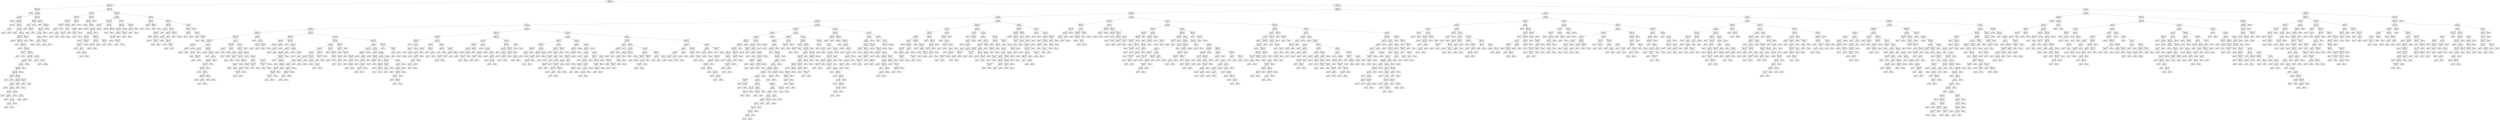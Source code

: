 digraph Tree {
node [shape=box, fontname="helvetica"] ;
edge [fontname="helvetica"] ;
0 [label="redshift <= -0.783\nentropy = 1.379\nsamples = 70000\nvalue = [41600, 13261, 15139]"] ;
1 [label="redshift <= -0.789\nentropy = 0.161\nsamples = 15501\nvalue = [360, 2, 15139]"] ;
0 -> 1 [labeldistance=2.5, labelangle=45, headlabel="True"] ;
2 [label="redshift <= -0.795\nentropy = 0.034\nsamples = 9589\nvalue = [34, 0, 9555]"] ;
1 -> 2 ;
3 [label="entropy = 0.0\nsamples = 6\nvalue = [6, 0, 0]"] ;
2 -> 3 ;
4 [label="z <= 1.552\nentropy = 0.029\nsamples = 9583\nvalue = [28, 0, 9555]"] ;
2 -> 4 ;
5 [label="i <= -0.743\nentropy = 0.021\nsamples = 9284\nvalue = [19, 0, 9265]"] ;
4 -> 5 ;
6 [label="entropy = 0.0\nsamples = 3440\nvalue = [0, 0, 3440]"] ;
5 -> 6 ;
7 [label="run_ID <= -0.547\nentropy = 0.032\nsamples = 5844\nvalue = [19, 0, 5825]"] ;
5 -> 7 ;
8 [label="entropy = 0.0\nsamples = 1698\nvalue = [0, 0, 1698]"] ;
7 -> 8 ;
9 [label="run_ID <= -0.522\nentropy = 0.042\nsamples = 4146\nvalue = [19, 0, 4127]"] ;
7 -> 9 ;
10 [label="r <= 0.477\nentropy = 0.345\nsamples = 62\nvalue = [4, 0, 58]"] ;
9 -> 10 ;
11 [label="entropy = 0.0\nsamples = 58\nvalue = [0, 0, 58]"] ;
10 -> 11 ;
12 [label="entropy = 0.0\nsamples = 4\nvalue = [4, 0, 0]"] ;
10 -> 12 ;
13 [label="i <= -0.743\nentropy = 0.035\nsamples = 4084\nvalue = [15, 0, 4069]"] ;
9 -> 13 ;
14 [label="entropy = 0.0\nsamples = 1\nvalue = [1, 0, 0]"] ;
13 -> 14 ;
15 [label="g <= 3.071\nentropy = 0.033\nsamples = 4083\nvalue = [14, 0, 4069]"] ;
13 -> 15 ;
16 [label="redshift <= -0.789\nentropy = 0.031\nsamples = 4080\nvalue = [13, 0, 4067]"] ;
15 -> 16 ;
17 [label="entropy = 0.0\nsamples = 1328\nvalue = [0, 0, 1328]"] ;
16 -> 17 ;
18 [label="redshift <= -0.789\nentropy = 0.043\nsamples = 2752\nvalue = [13, 0, 2739]"] ;
16 -> 18 ;
19 [label="entropy = 0.0\nsamples = 1\nvalue = [1, 0, 0]"] ;
18 -> 19 ;
20 [label="obj_ID <= -0.28\nentropy = 0.04\nsamples = 2751\nvalue = [12, 0, 2739]"] ;
18 -> 20 ;
21 [label="entropy = 0.0\nsamples = 645\nvalue = [0, 0, 645]"] ;
20 -> 21 ;
22 [label="obj_ID <= -0.28\nentropy = 0.051\nsamples = 2106\nvalue = [12, 0, 2094]"] ;
20 -> 22 ;
23 [label="spec_obj_ID <= -0.658\nentropy = 1.0\nsamples = 2\nvalue = [1, 0, 1]"] ;
22 -> 23 ;
24 [label="entropy = 0.0\nsamples = 1\nvalue = [0, 0, 1]"] ;
23 -> 24 ;
25 [label="entropy = 0.0\nsamples = 1\nvalue = [1, 0, 0]"] ;
23 -> 25 ;
26 [label="delta <= -0.027\nentropy = 0.047\nsamples = 2104\nvalue = [11, 0, 2093]"] ;
22 -> 26 ;
27 [label="delta <= -0.027\nentropy = 0.067\nsamples = 1261\nvalue = [10, 0, 1251]"] ;
26 -> 27 ;
28 [label="i <= 0.6\nentropy = 0.061\nsamples = 1260\nvalue = [9, 0, 1251]"] ;
27 -> 28 ;
29 [label="i <= 0.599\nentropy = 0.083\nsamples = 874\nvalue = [9, 0, 865]"] ;
28 -> 29 ;
30 [label="field_ID <= 0.305\nentropy = 0.075\nsamples = 873\nvalue = [8, 0, 865]"] ;
29 -> 30 ;
31 [label="plate <= -1.609\nentropy = 0.101\nsamples = 610\nvalue = [8, 0, 602]"] ;
30 -> 31 ;
32 [label="alpha <= 1.624\nentropy = 0.918\nsamples = 3\nvalue = [1, 0, 2]"] ;
31 -> 32 ;
33 [label="entropy = 0.0\nsamples = 2\nvalue = [0, 0, 2]"] ;
32 -> 33 ;
34 [label="entropy = 0.0\nsamples = 1\nvalue = [1, 0, 0]"] ;
32 -> 34 ;
35 [label="obj_ID <= 1.851\nentropy = 0.091\nsamples = 607\nvalue = [7, 0, 600]"] ;
31 -> 35 ;
36 [label="field_ID <= 0.298\nentropy = 0.08\nsamples = 603\nvalue = [6, 0, 597]"] ;
35 -> 36 ;
37 [label="z <= -0.125\nentropy = 0.07\nsamples = 597\nvalue = [5, 0, 592]"] ;
36 -> 37 ;
38 [label="entropy = 0.0\nsamples = 283\nvalue = [0, 0, 283]"] ;
37 -> 38 ;
39 [label="i <= -0.084\nentropy = 0.118\nsamples = 314\nvalue = [5, 0, 309]"] ;
37 -> 39 ;
40 [label="r <= -0.306\nentropy = 0.367\nsamples = 57\nvalue = [4, 0, 53]"] ;
39 -> 40 ;
41 [label="entropy = 0.0\nsamples = 37\nvalue = [0, 0, 37]"] ;
40 -> 41 ;
42 [label="r <= -0.296\nentropy = 0.722\nsamples = 20\nvalue = [4, 0, 16]"] ;
40 -> 42 ;
43 [label="entropy = 0.0\nsamples = 2\nvalue = [2, 0, 0]"] ;
42 -> 43 ;
44 [label="z <= -0.092\nentropy = 0.503\nsamples = 18\nvalue = [2, 0, 16]"] ;
42 -> 44 ;
45 [label="g <= -0.179\nentropy = 1.0\nsamples = 4\nvalue = [2, 0, 2]"] ;
44 -> 45 ;
46 [label="entropy = 0.0\nsamples = 2\nvalue = [2, 0, 0]"] ;
45 -> 46 ;
47 [label="entropy = 0.0\nsamples = 2\nvalue = [0, 0, 2]"] ;
45 -> 47 ;
48 [label="entropy = 0.0\nsamples = 14\nvalue = [0, 0, 14]"] ;
44 -> 48 ;
49 [label="i <= 0.555\nentropy = 0.037\nsamples = 257\nvalue = [1, 0, 256]"] ;
39 -> 49 ;
50 [label="entropy = 0.0\nsamples = 241\nvalue = [0, 0, 241]"] ;
49 -> 50 ;
51 [label="i <= 0.557\nentropy = 0.337\nsamples = 16\nvalue = [1, 0, 15]"] ;
49 -> 51 ;
52 [label="entropy = 0.0\nsamples = 1\nvalue = [1, 0, 0]"] ;
51 -> 52 ;
53 [label="entropy = 0.0\nsamples = 15\nvalue = [0, 0, 15]"] ;
51 -> 53 ;
54 [label="r <= -0.826\nentropy = 0.65\nsamples = 6\nvalue = [1, 0, 5]"] ;
36 -> 54 ;
55 [label="entropy = 0.0\nsamples = 1\nvalue = [1, 0, 0]"] ;
54 -> 55 ;
56 [label="entropy = 0.0\nsamples = 5\nvalue = [0, 0, 5]"] ;
54 -> 56 ;
57 [label="MJD <= 0.383\nentropy = 0.811\nsamples = 4\nvalue = [1, 0, 3]"] ;
35 -> 57 ;
58 [label="entropy = 0.0\nsamples = 1\nvalue = [1, 0, 0]"] ;
57 -> 58 ;
59 [label="entropy = 0.0\nsamples = 3\nvalue = [0, 0, 3]"] ;
57 -> 59 ;
60 [label="entropy = 0.0\nsamples = 263\nvalue = [0, 0, 263]"] ;
30 -> 60 ;
61 [label="entropy = 0.0\nsamples = 1\nvalue = [1, 0, 0]"] ;
29 -> 61 ;
62 [label="entropy = 0.0\nsamples = 386\nvalue = [0, 0, 386]"] ;
28 -> 62 ;
63 [label="entropy = 0.0\nsamples = 1\nvalue = [1, 0, 0]"] ;
27 -> 63 ;
64 [label="z <= 1.086\nentropy = 0.013\nsamples = 843\nvalue = [1, 0, 842]"] ;
26 -> 64 ;
65 [label="entropy = 0.0\nsamples = 773\nvalue = [0, 0, 773]"] ;
64 -> 65 ;
66 [label="z <= 1.089\nentropy = 0.108\nsamples = 70\nvalue = [1, 0, 69]"] ;
64 -> 66 ;
67 [label="entropy = 0.0\nsamples = 1\nvalue = [1, 0, 0]"] ;
66 -> 67 ;
68 [label="entropy = 0.0\nsamples = 69\nvalue = [0, 0, 69]"] ;
66 -> 68 ;
69 [label="obj_ID <= -0.034\nentropy = 0.918\nsamples = 3\nvalue = [1, 0, 2]"] ;
15 -> 69 ;
70 [label="entropy = 0.0\nsamples = 2\nvalue = [0, 0, 2]"] ;
69 -> 70 ;
71 [label="entropy = 0.0\nsamples = 1\nvalue = [1, 0, 0]"] ;
69 -> 71 ;
72 [label="redshift <= -0.792\nentropy = 0.195\nsamples = 299\nvalue = [9, 0, 290]"] ;
4 -> 72 ;
73 [label="plate <= 1.477\nentropy = 0.954\nsamples = 8\nvalue = [3, 0, 5]"] ;
72 -> 73 ;
74 [label="z <= 1.95\nentropy = 1.0\nsamples = 6\nvalue = [3, 0, 3]"] ;
73 -> 74 ;
75 [label="entropy = 0.0\nsamples = 2\nvalue = [2, 0, 0]"] ;
74 -> 75 ;
76 [label="plate <= 1.432\nentropy = 0.811\nsamples = 4\nvalue = [1, 0, 3]"] ;
74 -> 76 ;
77 [label="entropy = 0.0\nsamples = 3\nvalue = [0, 0, 3]"] ;
76 -> 77 ;
78 [label="entropy = 0.0\nsamples = 1\nvalue = [1, 0, 0]"] ;
76 -> 78 ;
79 [label="entropy = 0.0\nsamples = 2\nvalue = [0, 0, 2]"] ;
73 -> 79 ;
80 [label="z <= 1.553\nentropy = 0.145\nsamples = 291\nvalue = [6, 0, 285]"] ;
72 -> 80 ;
81 [label="entropy = 0.0\nsamples = 1\nvalue = [1, 0, 0]"] ;
80 -> 81 ;
82 [label="redshift <= -0.789\nentropy = 0.126\nsamples = 290\nvalue = [5, 0, 285]"] ;
80 -> 82 ;
83 [label="redshift <= -0.789\nentropy = 0.237\nsamples = 129\nvalue = [5, 0, 124]"] ;
82 -> 83 ;
84 [label="z <= 1.717\nentropy = 0.201\nsamples = 128\nvalue = [4, 0, 124]"] ;
83 -> 84 ;
85 [label="i <= 1.643\nentropy = 0.371\nsamples = 56\nvalue = [4, 0, 52]"] ;
84 -> 85 ;
86 [label="z <= 1.712\nentropy = 0.139\nsamples = 51\nvalue = [1, 0, 50]"] ;
85 -> 86 ;
87 [label="entropy = 0.0\nsamples = 50\nvalue = [0, 0, 50]"] ;
86 -> 87 ;
88 [label="entropy = 0.0\nsamples = 1\nvalue = [1, 0, 0]"] ;
86 -> 88 ;
89 [label="fiber_ID <= -0.187\nentropy = 0.971\nsamples = 5\nvalue = [3, 0, 2]"] ;
85 -> 89 ;
90 [label="entropy = 0.0\nsamples = 3\nvalue = [3, 0, 0]"] ;
89 -> 90 ;
91 [label="entropy = 0.0\nsamples = 2\nvalue = [0, 0, 2]"] ;
89 -> 91 ;
92 [label="entropy = 0.0\nsamples = 72\nvalue = [0, 0, 72]"] ;
84 -> 92 ;
93 [label="entropy = 0.0\nsamples = 1\nvalue = [1, 0, 0]"] ;
83 -> 93 ;
94 [label="entropy = 0.0\nsamples = 161\nvalue = [0, 0, 161]"] ;
82 -> 94 ;
95 [label="redshift <= -0.789\nentropy = 0.312\nsamples = 5912\nvalue = [326, 2, 5584]"] ;
1 -> 95 ;
96 [label="plate <= -0.394\nentropy = 0.36\nsamples = 307\nvalue = [286, 0, 21]"] ;
95 -> 96 ;
97 [label="delta <= -0.065\nentropy = 0.662\nsamples = 99\nvalue = [82, 0, 17]"] ;
96 -> 97 ;
98 [label="fiber_ID <= -0.534\nentropy = 0.867\nsamples = 52\nvalue = [37, 0, 15]"] ;
97 -> 98 ;
99 [label="redshift <= -0.789\nentropy = 0.663\nsamples = 29\nvalue = [24, 0, 5]"] ;
98 -> 99 ;
100 [label="r <= 0.029\nentropy = 0.242\nsamples = 25\nvalue = [24, 0, 1]"] ;
99 -> 100 ;
101 [label="entropy = 0.0\nsamples = 23\nvalue = [23, 0, 0]"] ;
100 -> 101 ;
102 [label="z <= -0.714\nentropy = 1.0\nsamples = 2\nvalue = [1, 0, 1]"] ;
100 -> 102 ;
103 [label="entropy = 0.0\nsamples = 1\nvalue = [0, 0, 1]"] ;
102 -> 103 ;
104 [label="entropy = 0.0\nsamples = 1\nvalue = [1, 0, 0]"] ;
102 -> 104 ;
105 [label="entropy = 0.0\nsamples = 4\nvalue = [0, 0, 4]"] ;
99 -> 105 ;
106 [label="field_ID <= 0.322\nentropy = 0.988\nsamples = 23\nvalue = [13, 0, 10]"] ;
98 -> 106 ;
107 [label="g <= -1.063\nentropy = 0.89\nsamples = 13\nvalue = [4, 0, 9]"] ;
106 -> 107 ;
108 [label="redshift <= -0.789\nentropy = 0.985\nsamples = 7\nvalue = [4, 0, 3]"] ;
107 -> 108 ;
109 [label="entropy = 0.0\nsamples = 4\nvalue = [4, 0, 0]"] ;
108 -> 109 ;
110 [label="entropy = 0.0\nsamples = 3\nvalue = [0, 0, 3]"] ;
108 -> 110 ;
111 [label="entropy = 0.0\nsamples = 6\nvalue = [0, 0, 6]"] ;
107 -> 111 ;
112 [label="g <= -1.641\nentropy = 0.469\nsamples = 10\nvalue = [9, 0, 1]"] ;
106 -> 112 ;
113 [label="MJD <= -0.927\nentropy = 1.0\nsamples = 2\nvalue = [1, 0, 1]"] ;
112 -> 113 ;
114 [label="entropy = 0.0\nsamples = 1\nvalue = [1, 0, 0]"] ;
113 -> 114 ;
115 [label="entropy = 0.0\nsamples = 1\nvalue = [0, 0, 1]"] ;
113 -> 115 ;
116 [label="entropy = 0.0\nsamples = 8\nvalue = [8, 0, 0]"] ;
112 -> 116 ;
117 [label="redshift <= -0.789\nentropy = 0.254\nsamples = 47\nvalue = [45, 0, 2]"] ;
97 -> 117 ;
118 [label="entropy = 0.0\nsamples = 45\nvalue = [45, 0, 0]"] ;
117 -> 118 ;
119 [label="entropy = 0.0\nsamples = 2\nvalue = [0, 0, 2]"] ;
117 -> 119 ;
120 [label="redshift <= -0.789\nentropy = 0.137\nsamples = 208\nvalue = [204, 0, 4]"] ;
96 -> 120 ;
121 [label="field_ID <= 1.975\nentropy = 0.044\nsamples = 205\nvalue = [204, 0, 1]"] ;
120 -> 121 ;
122 [label="entropy = 0.0\nsamples = 190\nvalue = [190, 0, 0]"] ;
121 -> 122 ;
123 [label="alpha <= -1.599\nentropy = 0.353\nsamples = 15\nvalue = [14, 0, 1]"] ;
121 -> 123 ;
124 [label="entropy = 0.0\nsamples = 1\nvalue = [0, 0, 1]"] ;
123 -> 124 ;
125 [label="entropy = 0.0\nsamples = 14\nvalue = [14, 0, 0]"] ;
123 -> 125 ;
126 [label="entropy = 0.0\nsamples = 3\nvalue = [0, 0, 3]"] ;
120 -> 126 ;
127 [label="redshift <= -0.788\nentropy = 0.066\nsamples = 5605\nvalue = [40, 2, 5563]"] ;
95 -> 127 ;
128 [label="z <= 0.883\nentropy = 0.029\nsamples = 5351\nvalue = [14, 1, 5336]"] ;
127 -> 128 ;
129 [label="field_ID <= -0.363\nentropy = 0.019\nsamples = 4602\nvalue = [7, 1, 4594]"] ;
128 -> 129 ;
130 [label="obj_ID <= -0.28\nentropy = 0.031\nsamples = 2184\nvalue = [7, 0, 2177]"] ;
129 -> 130 ;
131 [label="obj_ID <= -0.28\nentropy = 0.054\nsamples = 1147\nvalue = [7, 0, 1140]"] ;
130 -> 131 ;
132 [label="alpha <= -0.935\nentropy = 0.047\nsamples = 1146\nvalue = [6, 0, 1140]"] ;
131 -> 132 ;
133 [label="alpha <= -1.174\nentropy = 0.15\nsamples = 186\nvalue = [4, 0, 182]"] ;
132 -> 133 ;
134 [label="entropy = 0.0\nsamples = 136\nvalue = [0, 0, 136]"] ;
133 -> 134 ;
135 [label="spec_obj_ID <= -1.313\nentropy = 0.402\nsamples = 50\nvalue = [4, 0, 46]"] ;
133 -> 135 ;
136 [label="spec_obj_ID <= -1.315\nentropy = 0.787\nsamples = 17\nvalue = [4, 0, 13]"] ;
135 -> 136 ;
137 [label="entropy = 0.0\nsamples = 9\nvalue = [0, 0, 9]"] ;
136 -> 137 ;
138 [label="r <= -1.363\nentropy = 1.0\nsamples = 8\nvalue = [4, 0, 4]"] ;
136 -> 138 ;
139 [label="entropy = 0.0\nsamples = 3\nvalue = [3, 0, 0]"] ;
138 -> 139 ;
140 [label="u <= 0.237\nentropy = 0.722\nsamples = 5\nvalue = [1, 0, 4]"] ;
138 -> 140 ;
141 [label="entropy = 0.0\nsamples = 4\nvalue = [0, 0, 4]"] ;
140 -> 141 ;
142 [label="entropy = 0.0\nsamples = 1\nvalue = [1, 0, 0]"] ;
140 -> 142 ;
143 [label="entropy = 0.0\nsamples = 33\nvalue = [0, 0, 33]"] ;
135 -> 143 ;
144 [label="field_ID <= -0.369\nentropy = 0.022\nsamples = 960\nvalue = [2, 0, 958]"] ;
132 -> 144 ;
145 [label="delta <= -1.287\nentropy = 0.012\nsamples = 953\nvalue = [1, 0, 952]"] ;
144 -> 145 ;
146 [label="delta <= -1.289\nentropy = 0.1\nsamples = 77\nvalue = [1, 0, 76]"] ;
145 -> 146 ;
147 [label="entropy = 0.0\nsamples = 76\nvalue = [0, 0, 76]"] ;
146 -> 147 ;
148 [label="entropy = 0.0\nsamples = 1\nvalue = [1, 0, 0]"] ;
146 -> 148 ;
149 [label="entropy = 0.0\nsamples = 876\nvalue = [0, 0, 876]"] ;
145 -> 149 ;
150 [label="alpha <= 0.706\nentropy = 0.592\nsamples = 7\nvalue = [1, 0, 6]"] ;
144 -> 150 ;
151 [label="entropy = 0.0\nsamples = 6\nvalue = [0, 0, 6]"] ;
150 -> 151 ;
152 [label="entropy = 0.0\nsamples = 1\nvalue = [1, 0, 0]"] ;
150 -> 152 ;
153 [label="entropy = 0.0\nsamples = 1\nvalue = [1, 0, 0]"] ;
131 -> 153 ;
154 [label="entropy = 0.0\nsamples = 1037\nvalue = [0, 0, 1037]"] ;
130 -> 154 ;
155 [label="delta <= 1.619\nentropy = 0.005\nsamples = 2418\nvalue = [0, 1, 2417]"] ;
129 -> 155 ;
156 [label="entropy = 0.0\nsamples = 2343\nvalue = [0, 0, 2343]"] ;
155 -> 156 ;
157 [label="delta <= 1.634\nentropy = 0.102\nsamples = 75\nvalue = [0, 1, 74]"] ;
155 -> 157 ;
158 [label="entropy = 0.0\nsamples = 1\nvalue = [0, 1, 0]"] ;
157 -> 158 ;
159 [label="entropy = 0.0\nsamples = 74\nvalue = [0, 0, 74]"] ;
157 -> 159 ;
160 [label="g <= 0.818\nentropy = 0.076\nsamples = 749\nvalue = [7, 0, 742]"] ;
128 -> 160 ;
161 [label="alpha <= -0.481\nentropy = 0.051\nsamples = 699\nvalue = [4, 0, 695]"] ;
160 -> 161 ;
162 [label="alpha <= -0.492\nentropy = 0.165\nsamples = 165\nvalue = [4, 0, 161]"] ;
161 -> 162 ;
163 [label="MJD <= 1.62\nentropy = 0.096\nsamples = 162\nvalue = [2, 0, 160]"] ;
162 -> 163 ;
164 [label="redshift <= -0.788\nentropy = 0.054\nsamples = 161\nvalue = [1, 0, 160]"] ;
163 -> 164 ;
165 [label="entropy = 0.0\nsamples = 150\nvalue = [0, 0, 150]"] ;
164 -> 165 ;
166 [label="redshift <= -0.788\nentropy = 0.439\nsamples = 11\nvalue = [1, 0, 10]"] ;
164 -> 166 ;
167 [label="entropy = 0.0\nsamples = 1\nvalue = [1, 0, 0]"] ;
166 -> 167 ;
168 [label="entropy = 0.0\nsamples = 10\nvalue = [0, 0, 10]"] ;
166 -> 168 ;
169 [label="entropy = 0.0\nsamples = 1\nvalue = [1, 0, 0]"] ;
163 -> 169 ;
170 [label="field_ID <= -0.599\nentropy = 0.918\nsamples = 3\nvalue = [2, 0, 1]"] ;
162 -> 170 ;
171 [label="entropy = 0.0\nsamples = 2\nvalue = [2, 0, 0]"] ;
170 -> 171 ;
172 [label="entropy = 0.0\nsamples = 1\nvalue = [0, 0, 1]"] ;
170 -> 172 ;
173 [label="entropy = 0.0\nsamples = 534\nvalue = [0, 0, 534]"] ;
161 -> 173 ;
174 [label="fiber_ID <= 1.853\nentropy = 0.327\nsamples = 50\nvalue = [3, 0, 47]"] ;
160 -> 174 ;
175 [label="g <= 0.822\nentropy = 0.146\nsamples = 48\nvalue = [1, 0, 47]"] ;
174 -> 175 ;
176 [label="entropy = 0.0\nsamples = 1\nvalue = [1, 0, 0]"] ;
175 -> 176 ;
177 [label="entropy = 0.0\nsamples = 47\nvalue = [0, 0, 47]"] ;
175 -> 177 ;
178 [label="entropy = 0.0\nsamples = 2\nvalue = [2, 0, 0]"] ;
174 -> 178 ;
179 [label="g <= -1.844\nentropy = 0.513\nsamples = 254\nvalue = [26, 1, 227]"] ;
127 -> 179 ;
180 [label="redshift <= -0.786\nentropy = 0.998\nsamples = 17\nvalue = [9, 0, 8]"] ;
179 -> 180 ;
181 [label="i <= -1.234\nentropy = 0.544\nsamples = 8\nvalue = [1, 0, 7]"] ;
180 -> 181 ;
182 [label="entropy = 0.0\nsamples = 7\nvalue = [0, 0, 7]"] ;
181 -> 182 ;
183 [label="entropy = 0.0\nsamples = 1\nvalue = [1, 0, 0]"] ;
181 -> 183 ;
184 [label="redshift <= -0.784\nentropy = 0.503\nsamples = 9\nvalue = [8, 0, 1]"] ;
180 -> 184 ;
185 [label="entropy = 0.0\nsamples = 8\nvalue = [8, 0, 0]"] ;
184 -> 185 ;
186 [label="entropy = 0.0\nsamples = 1\nvalue = [0, 0, 1]"] ;
184 -> 186 ;
187 [label="delta <= 0.825\nentropy = 0.411\nsamples = 237\nvalue = [17, 1, 219]"] ;
179 -> 187 ;
188 [label="redshift <= -0.786\nentropy = 0.308\nsamples = 202\nvalue = [9, 1, 192]"] ;
187 -> 188 ;
189 [label="r <= 2.021\nentropy = 0.147\nsamples = 143\nvalue = [3, 0, 140]"] ;
188 -> 189 ;
190 [label="redshift <= -0.788\nentropy = 0.107\nsamples = 142\nvalue = [2, 0, 140]"] ;
189 -> 190 ;
191 [label="entropy = 0.0\nsamples = 1\nvalue = [1, 0, 0]"] ;
190 -> 191 ;
192 [label="MJD <= 1.605\nentropy = 0.061\nsamples = 141\nvalue = [1, 0, 140]"] ;
190 -> 192 ;
193 [label="entropy = 0.0\nsamples = 139\nvalue = [0, 0, 139]"] ;
192 -> 193 ;
194 [label="spec_obj_ID <= 2.265\nentropy = 1.0\nsamples = 2\nvalue = [1, 0, 1]"] ;
192 -> 194 ;
195 [label="entropy = 0.0\nsamples = 1\nvalue = [1, 0, 0]"] ;
194 -> 195 ;
196 [label="entropy = 0.0\nsamples = 1\nvalue = [0, 0, 1]"] ;
194 -> 196 ;
197 [label="entropy = 0.0\nsamples = 1\nvalue = [1, 0, 0]"] ;
189 -> 197 ;
198 [label="r <= 0.827\nentropy = 0.596\nsamples = 59\nvalue = [6, 1, 52]"] ;
188 -> 198 ;
199 [label="i <= 0.954\nentropy = 0.75\nsamples = 28\nvalue = [6, 0, 22]"] ;
198 -> 199 ;
200 [label="u <= -1.531\nentropy = 0.414\nsamples = 24\nvalue = [2, 0, 22]"] ;
199 -> 200 ;
201 [label="entropy = 0.0\nsamples = 1\nvalue = [1, 0, 0]"] ;
200 -> 201 ;
202 [label="run_ID <= 1.459\nentropy = 0.258\nsamples = 23\nvalue = [1, 0, 22]"] ;
200 -> 202 ;
203 [label="entropy = 0.0\nsamples = 21\nvalue = [0, 0, 21]"] ;
202 -> 203 ;
204 [label="fiber_ID <= 0.573\nentropy = 1.0\nsamples = 2\nvalue = [1, 0, 1]"] ;
202 -> 204 ;
205 [label="entropy = 0.0\nsamples = 1\nvalue = [0, 0, 1]"] ;
204 -> 205 ;
206 [label="entropy = 0.0\nsamples = 1\nvalue = [1, 0, 0]"] ;
204 -> 206 ;
207 [label="entropy = 0.0\nsamples = 4\nvalue = [4, 0, 0]"] ;
199 -> 207 ;
208 [label="redshift <= -0.786\nentropy = 0.206\nsamples = 31\nvalue = [0, 1, 30]"] ;
198 -> 208 ;
209 [label="entropy = 0.0\nsamples = 1\nvalue = [0, 1, 0]"] ;
208 -> 209 ;
210 [label="entropy = 0.0\nsamples = 30\nvalue = [0, 0, 30]"] ;
208 -> 210 ;
211 [label="u <= 0.804\nentropy = 0.776\nsamples = 35\nvalue = [8, 0, 27]"] ;
187 -> 211 ;
212 [label="redshift <= -0.785\nentropy = 0.625\nsamples = 32\nvalue = [5, 0, 27]"] ;
211 -> 212 ;
213 [label="r <= -0.653\nentropy = 0.267\nsamples = 22\nvalue = [1, 0, 21]"] ;
212 -> 213 ;
214 [label="entropy = 0.0\nsamples = 1\nvalue = [1, 0, 0]"] ;
213 -> 214 ;
215 [label="entropy = 0.0\nsamples = 21\nvalue = [0, 0, 21]"] ;
213 -> 215 ;
216 [label="delta <= 1.227\nentropy = 0.971\nsamples = 10\nvalue = [4, 0, 6]"] ;
212 -> 216 ;
217 [label="entropy = 0.0\nsamples = 3\nvalue = [3, 0, 0]"] ;
216 -> 217 ;
218 [label="field_ID <= 0.487\nentropy = 0.592\nsamples = 7\nvalue = [1, 0, 6]"] ;
216 -> 218 ;
219 [label="entropy = 0.0\nsamples = 6\nvalue = [0, 0, 6]"] ;
218 -> 219 ;
220 [label="entropy = 0.0\nsamples = 1\nvalue = [1, 0, 0]"] ;
218 -> 220 ;
221 [label="entropy = 0.0\nsamples = 3\nvalue = [3, 0, 0]"] ;
211 -> 221 ;
222 [label="redshift <= 0.568\nentropy = 0.8\nsamples = 54499\nvalue = [41240, 13259, 0]"] ;
0 -> 222 [labeldistance=2.5, labelangle=-45, headlabel="False"] ;
223 [label="redshift <= 0.148\nentropy = 0.331\nsamples = 43200\nvalue = [40569, 2631, 0]"] ;
222 -> 223 ;
224 [label="spec_obj_ID <= 0.703\nentropy = 0.219\nsamples = 36311\nvalue = [35041, 1270, 0]"] ;
223 -> 224 ;
225 [label="z <= 0.501\nentropy = 0.161\nsamples = 32810\nvalue = [32034, 776, 0]"] ;
224 -> 225 ;
226 [label="u <= 0.06\nentropy = 0.135\nsamples = 31207\nvalue = [30618, 589, 0]"] ;
225 -> 226 ;
227 [label="z <= -0.748\nentropy = 0.211\nsamples = 14644\nvalue = [14155, 489, 0]"] ;
226 -> 227 ;
228 [label="u <= -1.402\nentropy = 0.081\nsamples = 11648\nvalue = [11532, 116, 0]"] ;
227 -> 228 ;
229 [label="redshift <= -0.565\nentropy = 0.176\nsamples = 2471\nvalue = [2406, 65, 0]"] ;
228 -> 229 ;
230 [label="redshift <= -0.675\nentropy = 0.114\nsamples = 2431\nvalue = [2394, 37, 0]"] ;
229 -> 230 ;
231 [label="redshift <= -0.719\nentropy = 0.054\nsamples = 1958\nvalue = [1946, 12, 0]"] ;
230 -> 231 ;
232 [label="u <= -2.208\nentropy = 0.011\nsamples = 1061\nvalue = [1060, 1, 0]"] ;
231 -> 232 ;
233 [label="u <= -2.212\nentropy = 0.044\nsamples = 207\nvalue = [206, 1, 0]"] ;
232 -> 233 ;
234 [label="entropy = 0.0\nsamples = 206\nvalue = [206, 0, 0]"] ;
233 -> 234 ;
235 [label="entropy = 0.0\nsamples = 1\nvalue = [0, 1, 0]"] ;
233 -> 235 ;
236 [label="entropy = 0.0\nsamples = 854\nvalue = [854, 0, 0]"] ;
232 -> 236 ;
237 [label="u <= -2.228\nentropy = 0.095\nsamples = 897\nvalue = [886, 11, 0]"] ;
231 -> 237 ;
238 [label="z <= -2.141\nentropy = 0.896\nsamples = 16\nvalue = [11, 5, 0]"] ;
237 -> 238 ;
239 [label="redshift <= -0.718\nentropy = 0.75\nsamples = 14\nvalue = [11, 3, 0]"] ;
238 -> 239 ;
240 [label="entropy = 0.0\nsamples = 2\nvalue = [0, 2, 0]"] ;
239 -> 240 ;
241 [label="fiber_ID <= -1.414\nentropy = 0.414\nsamples = 12\nvalue = [11, 1, 0]"] ;
239 -> 241 ;
242 [label="entropy = 0.0\nsamples = 1\nvalue = [0, 1, 0]"] ;
241 -> 242 ;
243 [label="entropy = 0.0\nsamples = 11\nvalue = [11, 0, 0]"] ;
241 -> 243 ;
244 [label="entropy = 0.0\nsamples = 2\nvalue = [0, 2, 0]"] ;
238 -> 244 ;
245 [label="alpha <= 0.384\nentropy = 0.059\nsamples = 881\nvalue = [875, 6, 0]"] ;
237 -> 245 ;
246 [label="entropy = 0.0\nsamples = 627\nvalue = [627, 0, 0]"] ;
245 -> 246 ;
247 [label="alpha <= 0.384\nentropy = 0.161\nsamples = 254\nvalue = [248, 6, 0]"] ;
245 -> 247 ;
248 [label="entropy = 0.0\nsamples = 1\nvalue = [0, 1, 0]"] ;
247 -> 248 ;
249 [label="i <= -1.83\nentropy = 0.14\nsamples = 253\nvalue = [248, 5, 0]"] ;
247 -> 249 ;
250 [label="i <= -1.834\nentropy = 0.238\nsamples = 128\nvalue = [123, 5, 0]"] ;
249 -> 250 ;
251 [label="cam_col <= -0.006\nentropy = 0.202\nsamples = 127\nvalue = [123, 4, 0]"] ;
250 -> 251 ;
252 [label="plate <= -1.261\nentropy = 0.386\nsamples = 53\nvalue = [49, 4, 0]"] ;
251 -> 252 ;
253 [label="entropy = 0.0\nsamples = 29\nvalue = [29, 0, 0]"] ;
252 -> 253 ;
254 [label="delta <= 0.277\nentropy = 0.65\nsamples = 24\nvalue = [20, 4, 0]"] ;
252 -> 254 ;
255 [label="redshift <= -0.689\nentropy = 0.286\nsamples = 20\nvalue = [19, 1, 0]"] ;
254 -> 255 ;
256 [label="entropy = 0.0\nsamples = 18\nvalue = [18, 0, 0]"] ;
255 -> 256 ;
257 [label="g <= -2.035\nentropy = 1.0\nsamples = 2\nvalue = [1, 1, 0]"] ;
255 -> 257 ;
258 [label="entropy = 0.0\nsamples = 1\nvalue = [1, 0, 0]"] ;
257 -> 258 ;
259 [label="entropy = 0.0\nsamples = 1\nvalue = [0, 1, 0]"] ;
257 -> 259 ;
260 [label="i <= -1.997\nentropy = 0.811\nsamples = 4\nvalue = [1, 3, 0]"] ;
254 -> 260 ;
261 [label="entropy = 0.0\nsamples = 3\nvalue = [0, 3, 0]"] ;
260 -> 261 ;
262 [label="entropy = 0.0\nsamples = 1\nvalue = [1, 0, 0]"] ;
260 -> 262 ;
263 [label="entropy = 0.0\nsamples = 74\nvalue = [74, 0, 0]"] ;
251 -> 263 ;
264 [label="entropy = 0.0\nsamples = 1\nvalue = [0, 1, 0]"] ;
250 -> 264 ;
265 [label="entropy = 0.0\nsamples = 125\nvalue = [125, 0, 0]"] ;
249 -> 265 ;
266 [label="u <= -1.798\nentropy = 0.298\nsamples = 473\nvalue = [448, 25, 0]"] ;
230 -> 266 ;
267 [label="redshift <= -0.654\nentropy = 0.918\nsamples = 30\nvalue = [20, 10, 0]"] ;
266 -> 267 ;
268 [label="u <= -1.812\nentropy = 0.353\nsamples = 15\nvalue = [14, 1, 0]"] ;
267 -> 268 ;
269 [label="entropy = 0.0\nsamples = 14\nvalue = [14, 0, 0]"] ;
268 -> 269 ;
270 [label="entropy = 0.0\nsamples = 1\nvalue = [0, 1, 0]"] ;
268 -> 270 ;
271 [label="delta <= 0.58\nentropy = 0.971\nsamples = 15\nvalue = [6, 9, 0]"] ;
267 -> 271 ;
272 [label="entropy = 0.0\nsamples = 7\nvalue = [0, 7, 0]"] ;
271 -> 272 ;
273 [label="z <= -2.033\nentropy = 0.811\nsamples = 8\nvalue = [6, 2, 0]"] ;
271 -> 273 ;
274 [label="entropy = 0.0\nsamples = 2\nvalue = [0, 2, 0]"] ;
273 -> 274 ;
275 [label="entropy = 0.0\nsamples = 6\nvalue = [6, 0, 0]"] ;
273 -> 275 ;
276 [label="g <= -1.271\nentropy = 0.213\nsamples = 443\nvalue = [428, 15, 0]"] ;
266 -> 276 ;
277 [label="alpha <= -0.444\nentropy = 0.181\nsamples = 440\nvalue = [428, 12, 0]"] ;
276 -> 277 ;
278 [label="u <= -1.629\nentropy = 0.491\nsamples = 56\nvalue = [50, 6, 0]"] ;
277 -> 278 ;
279 [label="cam_col <= -0.006\nentropy = 1.0\nsamples = 6\nvalue = [3, 3, 0]"] ;
278 -> 279 ;
280 [label="entropy = 0.0\nsamples = 3\nvalue = [3, 0, 0]"] ;
279 -> 280 ;
281 [label="entropy = 0.0\nsamples = 3\nvalue = [0, 3, 0]"] ;
279 -> 281 ;
282 [label="MJD <= -1.034\nentropy = 0.327\nsamples = 50\nvalue = [47, 3, 0]"] ;
278 -> 282 ;
283 [label="entropy = 0.0\nsamples = 38\nvalue = [38, 0, 0]"] ;
282 -> 283 ;
284 [label="redshift <= -0.656\nentropy = 0.811\nsamples = 12\nvalue = [9, 3, 0]"] ;
282 -> 284 ;
285 [label="cam_col <= -0.006\nentropy = 1.0\nsamples = 6\nvalue = [3, 3, 0]"] ;
284 -> 285 ;
286 [label="entropy = 0.0\nsamples = 3\nvalue = [0, 3, 0]"] ;
285 -> 286 ;
287 [label="entropy = 0.0\nsamples = 3\nvalue = [3, 0, 0]"] ;
285 -> 287 ;
288 [label="entropy = 0.0\nsamples = 6\nvalue = [6, 0, 0]"] ;
284 -> 288 ;
289 [label="obj_ID <= -0.147\nentropy = 0.116\nsamples = 384\nvalue = [378, 6, 0]"] ;
277 -> 289 ;
290 [label="entropy = 0.0\nsamples = 227\nvalue = [227, 0, 0]"] ;
289 -> 290 ;
291 [label="MJD <= -1.16\nentropy = 0.234\nsamples = 157\nvalue = [151, 6, 0]"] ;
289 -> 291 ;
292 [label="g <= -1.543\nentropy = 0.571\nsamples = 37\nvalue = [32, 5, 0]"] ;
291 -> 292 ;
293 [label="field_ID <= 2.2\nentropy = 0.353\nsamples = 30\nvalue = [28, 2, 0]"] ;
292 -> 293 ;
294 [label="u <= -1.691\nentropy = 0.216\nsamples = 29\nvalue = [28, 1, 0]"] ;
293 -> 294 ;
295 [label="obj_ID <= 0.02\nentropy = 0.918\nsamples = 3\nvalue = [2, 1, 0]"] ;
294 -> 295 ;
296 [label="entropy = 0.0\nsamples = 1\nvalue = [0, 1, 0]"] ;
295 -> 296 ;
297 [label="entropy = 0.0\nsamples = 2\nvalue = [2, 0, 0]"] ;
295 -> 297 ;
298 [label="entropy = 0.0\nsamples = 26\nvalue = [26, 0, 0]"] ;
294 -> 298 ;
299 [label="entropy = 0.0\nsamples = 1\nvalue = [0, 1, 0]"] ;
293 -> 299 ;
300 [label="cam_col <= -0.635\nentropy = 0.985\nsamples = 7\nvalue = [4, 3, 0]"] ;
292 -> 300 ;
301 [label="entropy = 0.0\nsamples = 4\nvalue = [4, 0, 0]"] ;
300 -> 301 ;
302 [label="entropy = 0.0\nsamples = 3\nvalue = [0, 3, 0]"] ;
300 -> 302 ;
303 [label="fiber_ID <= -1.488\nentropy = 0.07\nsamples = 120\nvalue = [119, 1, 0]"] ;
291 -> 303 ;
304 [label="spec_obj_ID <= -0.878\nentropy = 0.811\nsamples = 4\nvalue = [3, 1, 0]"] ;
303 -> 304 ;
305 [label="entropy = 0.0\nsamples = 1\nvalue = [0, 1, 0]"] ;
304 -> 305 ;
306 [label="entropy = 0.0\nsamples = 3\nvalue = [3, 0, 0]"] ;
304 -> 306 ;
307 [label="entropy = 0.0\nsamples = 116\nvalue = [116, 0, 0]"] ;
303 -> 307 ;
308 [label="entropy = 0.0\nsamples = 3\nvalue = [0, 3, 0]"] ;
276 -> 308 ;
309 [label="u <= -1.636\nentropy = 0.881\nsamples = 40\nvalue = [12, 28, 0]"] ;
229 -> 309 ;
310 [label="entropy = 0.0\nsamples = 19\nvalue = [0, 19, 0]"] ;
309 -> 310 ;
311 [label="z <= -1.019\nentropy = 0.985\nsamples = 21\nvalue = [12, 9, 0]"] ;
309 -> 311 ;
312 [label="run_ID <= -0.594\nentropy = 0.414\nsamples = 12\nvalue = [11, 1, 0]"] ;
311 -> 312 ;
313 [label="entropy = 0.0\nsamples = 1\nvalue = [0, 1, 0]"] ;
312 -> 313 ;
314 [label="entropy = 0.0\nsamples = 11\nvalue = [11, 0, 0]"] ;
312 -> 314 ;
315 [label="alpha <= 0.32\nentropy = 0.503\nsamples = 9\nvalue = [1, 8, 0]"] ;
311 -> 315 ;
316 [label="entropy = 0.0\nsamples = 8\nvalue = [0, 8, 0]"] ;
315 -> 316 ;
317 [label="entropy = 0.0\nsamples = 1\nvalue = [1, 0, 0]"] ;
315 -> 317 ;
318 [label="redshift <= -0.604\nentropy = 0.05\nsamples = 9177\nvalue = [9126, 51, 0]"] ;
228 -> 318 ;
319 [label="redshift <= -0.646\nentropy = 0.019\nsamples = 5116\nvalue = [5107, 9, 0]"] ;
318 -> 319 ;
320 [label="g <= -1.087\nentropy = 0.008\nsamples = 3108\nvalue = [3106, 2, 0]"] ;
319 -> 320 ;
321 [label="entropy = 0.0\nsamples = 2646\nvalue = [2646, 0, 0]"] ;
320 -> 321 ;
322 [label="g <= -1.084\nentropy = 0.04\nsamples = 462\nvalue = [460, 2, 0]"] ;
320 -> 322 ;
323 [label="u <= -0.99\nentropy = 0.722\nsamples = 10\nvalue = [8, 2, 0]"] ;
322 -> 323 ;
324 [label="entropy = 0.0\nsamples = 2\nvalue = [0, 2, 0]"] ;
323 -> 324 ;
325 [label="entropy = 0.0\nsamples = 8\nvalue = [8, 0, 0]"] ;
323 -> 325 ;
326 [label="entropy = 0.0\nsamples = 452\nvalue = [452, 0, 0]"] ;
322 -> 326 ;
327 [label="redshift <= -0.646\nentropy = 0.033\nsamples = 2008\nvalue = [2001, 7, 0]"] ;
319 -> 327 ;
328 [label="entropy = 0.0\nsamples = 1\nvalue = [0, 1, 0]"] ;
327 -> 328 ;
329 [label="u <= -1.131\nentropy = 0.029\nsamples = 2007\nvalue = [2001, 6, 0]"] ;
327 -> 329 ;
330 [label="u <= -1.131\nentropy = 0.074\nsamples = 553\nvalue = [548, 5, 0]"] ;
329 -> 330 ;
331 [label="field_ID <= 4.065\nentropy = 0.062\nsamples = 552\nvalue = [548, 4, 0]"] ;
330 -> 331 ;
332 [label="spec_obj_ID <= -1.245\nentropy = 0.049\nsamples = 551\nvalue = [548, 3, 0]"] ;
331 -> 332 ;
333 [label="entropy = 0.0\nsamples = 286\nvalue = [286, 0, 0]"] ;
332 -> 333 ;
334 [label="spec_obj_ID <= -1.244\nentropy = 0.089\nsamples = 265\nvalue = [262, 3, 0]"] ;
332 -> 334 ;
335 [label="entropy = 0.0\nsamples = 1\nvalue = [0, 1, 0]"] ;
334 -> 335 ;
336 [label="alpha <= -0.266\nentropy = 0.064\nsamples = 264\nvalue = [262, 2, 0]"] ;
334 -> 336 ;
337 [label="alpha <= -0.267\nentropy = 0.187\nsamples = 70\nvalue = [68, 2, 0]"] ;
336 -> 337 ;
338 [label="field_ID <= -0.929\nentropy = 0.109\nsamples = 69\nvalue = [68, 1, 0]"] ;
337 -> 338 ;
339 [label="redshift <= -0.636\nentropy = 0.722\nsamples = 5\nvalue = [4, 1, 0]"] ;
338 -> 339 ;
340 [label="entropy = 0.0\nsamples = 1\nvalue = [0, 1, 0]"] ;
339 -> 340 ;
341 [label="entropy = 0.0\nsamples = 4\nvalue = [4, 0, 0]"] ;
339 -> 341 ;
342 [label="entropy = 0.0\nsamples = 64\nvalue = [64, 0, 0]"] ;
338 -> 342 ;
343 [label="entropy = 0.0\nsamples = 1\nvalue = [0, 1, 0]"] ;
337 -> 343 ;
344 [label="entropy = 0.0\nsamples = 194\nvalue = [194, 0, 0]"] ;
336 -> 344 ;
345 [label="entropy = 0.0\nsamples = 1\nvalue = [0, 1, 0]"] ;
331 -> 345 ;
346 [label="entropy = 0.0\nsamples = 1\nvalue = [0, 1, 0]"] ;
330 -> 346 ;
347 [label="g <= -0.843\nentropy = 0.008\nsamples = 1454\nvalue = [1453, 1, 0]"] ;
329 -> 347 ;
348 [label="entropy = 0.0\nsamples = 1411\nvalue = [1411, 0, 0]"] ;
347 -> 348 ;
349 [label="r <= -1.001\nentropy = 0.159\nsamples = 43\nvalue = [42, 1, 0]"] ;
347 -> 349 ;
350 [label="entropy = 0.0\nsamples = 1\nvalue = [0, 1, 0]"] ;
349 -> 350 ;
351 [label="entropy = 0.0\nsamples = 42\nvalue = [42, 0, 0]"] ;
349 -> 351 ;
352 [label="u <= -1.017\nentropy = 0.083\nsamples = 4061\nvalue = [4019, 42, 0]"] ;
318 -> 352 ;
353 [label="redshift <= -0.464\nentropy = 0.251\nsamples = 573\nvalue = [549, 24, 0]"] ;
352 -> 353 ;
354 [label="g <= -1.005\nentropy = 0.18\nsamples = 553\nvalue = [538, 15, 0]"] ;
353 -> 354 ;
355 [label="run_ID <= 1.68\nentropy = 0.145\nsamples = 532\nvalue = [521, 11, 0]"] ;
354 -> 355 ;
356 [label="u <= -1.272\nentropy = 0.114\nsamples = 521\nvalue = [513, 8, 0]"] ;
355 -> 356 ;
357 [label="g <= -1.202\nentropy = 0.335\nsamples = 97\nvalue = [91, 6, 0]"] ;
356 -> 357 ;
358 [label="u <= -1.273\nentropy = 0.209\nsamples = 91\nvalue = [88, 3, 0]"] ;
357 -> 358 ;
359 [label="g <= -1.445\nentropy = 0.154\nsamples = 90\nvalue = [88, 2, 0]"] ;
358 -> 359 ;
360 [label="g <= -1.45\nentropy = 0.353\nsamples = 30\nvalue = [28, 2, 0]"] ;
359 -> 360 ;
361 [label="field_ID <= -0.963\nentropy = 0.216\nsamples = 29\nvalue = [28, 1, 0]"] ;
360 -> 361 ;
362 [label="g <= -1.526\nentropy = 1.0\nsamples = 2\nvalue = [1, 1, 0]"] ;
361 -> 362 ;
363 [label="entropy = 0.0\nsamples = 1\nvalue = [1, 0, 0]"] ;
362 -> 363 ;
364 [label="entropy = 0.0\nsamples = 1\nvalue = [0, 1, 0]"] ;
362 -> 364 ;
365 [label="entropy = 0.0\nsamples = 27\nvalue = [27, 0, 0]"] ;
361 -> 365 ;
366 [label="entropy = 0.0\nsamples = 1\nvalue = [0, 1, 0]"] ;
360 -> 366 ;
367 [label="entropy = 0.0\nsamples = 60\nvalue = [60, 0, 0]"] ;
359 -> 367 ;
368 [label="entropy = 0.0\nsamples = 1\nvalue = [0, 1, 0]"] ;
358 -> 368 ;
369 [label="MJD <= -1.759\nentropy = 1.0\nsamples = 6\nvalue = [3, 3, 0]"] ;
357 -> 369 ;
370 [label="entropy = 0.0\nsamples = 3\nvalue = [3, 0, 0]"] ;
369 -> 370 ;
371 [label="entropy = 0.0\nsamples = 3\nvalue = [0, 3, 0]"] ;
369 -> 371 ;
372 [label="redshift <= -0.604\nentropy = 0.043\nsamples = 424\nvalue = [422, 2, 0]"] ;
356 -> 372 ;
373 [label="entropy = 0.0\nsamples = 1\nvalue = [0, 1, 0]"] ;
372 -> 373 ;
374 [label="g <= -1.073\nentropy = 0.024\nsamples = 423\nvalue = [422, 1, 0]"] ;
372 -> 374 ;
375 [label="entropy = 0.0\nsamples = 374\nvalue = [374, 0, 0]"] ;
374 -> 375 ;
376 [label="g <= -1.073\nentropy = 0.144\nsamples = 49\nvalue = [48, 1, 0]"] ;
374 -> 376 ;
377 [label="entropy = 0.0\nsamples = 1\nvalue = [0, 1, 0]"] ;
376 -> 377 ;
378 [label="entropy = 0.0\nsamples = 48\nvalue = [48, 0, 0]"] ;
376 -> 378 ;
379 [label="spec_obj_ID <= -0.028\nentropy = 0.845\nsamples = 11\nvalue = [8, 3, 0]"] ;
355 -> 379 ;
380 [label="field_ID <= -0.798\nentropy = 0.811\nsamples = 4\nvalue = [1, 3, 0]"] ;
379 -> 380 ;
381 [label="entropy = 0.0\nsamples = 1\nvalue = [1, 0, 0]"] ;
380 -> 381 ;
382 [label="entropy = 0.0\nsamples = 3\nvalue = [0, 3, 0]"] ;
380 -> 382 ;
383 [label="entropy = 0.0\nsamples = 7\nvalue = [7, 0, 0]"] ;
379 -> 383 ;
384 [label="plate <= -1.263\nentropy = 0.702\nsamples = 21\nvalue = [17, 4, 0]"] ;
354 -> 384 ;
385 [label="entropy = 0.0\nsamples = 9\nvalue = [9, 0, 0]"] ;
384 -> 385 ;
386 [label="redshift <= -0.555\nentropy = 0.918\nsamples = 12\nvalue = [8, 4, 0]"] ;
384 -> 386 ;
387 [label="alpha <= -0.449\nentropy = 0.811\nsamples = 4\nvalue = [1, 3, 0]"] ;
386 -> 387 ;
388 [label="entropy = 0.0\nsamples = 1\nvalue = [1, 0, 0]"] ;
387 -> 388 ;
389 [label="entropy = 0.0\nsamples = 3\nvalue = [0, 3, 0]"] ;
387 -> 389 ;
390 [label="u <= -1.184\nentropy = 0.544\nsamples = 8\nvalue = [7, 1, 0]"] ;
386 -> 390 ;
391 [label="z <= -1.088\nentropy = 1.0\nsamples = 2\nvalue = [1, 1, 0]"] ;
390 -> 391 ;
392 [label="entropy = 0.0\nsamples = 1\nvalue = [1, 0, 0]"] ;
391 -> 392 ;
393 [label="entropy = 0.0\nsamples = 1\nvalue = [0, 1, 0]"] ;
391 -> 393 ;
394 [label="entropy = 0.0\nsamples = 6\nvalue = [6, 0, 0]"] ;
390 -> 394 ;
395 [label="redshift <= -0.373\nentropy = 0.993\nsamples = 20\nvalue = [11, 9, 0]"] ;
353 -> 395 ;
396 [label="redshift <= -0.457\nentropy = 0.937\nsamples = 17\nvalue = [11, 6, 0]"] ;
395 -> 396 ;
397 [label="entropy = 0.0\nsamples = 2\nvalue = [0, 2, 0]"] ;
396 -> 397 ;
398 [label="field_ID <= -0.683\nentropy = 0.837\nsamples = 15\nvalue = [11, 4, 0]"] ;
396 -> 398 ;
399 [label="entropy = 0.0\nsamples = 5\nvalue = [5, 0, 0]"] ;
398 -> 399 ;
400 [label="delta <= 0.883\nentropy = 0.971\nsamples = 10\nvalue = [6, 4, 0]"] ;
398 -> 400 ;
401 [label="g <= -0.906\nentropy = 0.811\nsamples = 8\nvalue = [6, 2, 0]"] ;
400 -> 401 ;
402 [label="entropy = 0.0\nsamples = 5\nvalue = [5, 0, 0]"] ;
401 -> 402 ;
403 [label="MJD <= -0.4\nentropy = 0.918\nsamples = 3\nvalue = [1, 2, 0]"] ;
401 -> 403 ;
404 [label="entropy = 0.0\nsamples = 2\nvalue = [0, 2, 0]"] ;
403 -> 404 ;
405 [label="entropy = 0.0\nsamples = 1\nvalue = [1, 0, 0]"] ;
403 -> 405 ;
406 [label="entropy = 0.0\nsamples = 2\nvalue = [0, 2, 0]"] ;
400 -> 406 ;
407 [label="entropy = 0.0\nsamples = 3\nvalue = [0, 3, 0]"] ;
395 -> 407 ;
408 [label="obj_ID <= 1.849\nentropy = 0.047\nsamples = 3488\nvalue = [3470, 18, 0]"] ;
352 -> 408 ;
409 [label="z <= -1.075\nentropy = 0.04\nsamples = 3459\nvalue = [3444, 15, 0]"] ;
408 -> 409 ;
410 [label="u <= -0.831\nentropy = 0.016\nsamples = 2034\nvalue = [2031, 3, 0]"] ;
409 -> 410 ;
411 [label="g <= -1.054\nentropy = 0.056\nsamples = 469\nvalue = [466, 3, 0]"] ;
410 -> 411 ;
412 [label="entropy = 0.0\nsamples = 403\nvalue = [403, 0, 0]"] ;
411 -> 412 ;
413 [label="u <= -0.832\nentropy = 0.267\nsamples = 66\nvalue = [63, 3, 0]"] ;
411 -> 413 ;
414 [label="g <= -1.054\nentropy = 0.198\nsamples = 65\nvalue = [63, 2, 0]"] ;
413 -> 414 ;
415 [label="entropy = 0.0\nsamples = 1\nvalue = [0, 1, 0]"] ;
414 -> 415 ;
416 [label="obj_ID <= -1.396\nentropy = 0.116\nsamples = 64\nvalue = [63, 1, 0]"] ;
414 -> 416 ;
417 [label="r <= -1.182\nentropy = 0.918\nsamples = 3\nvalue = [2, 1, 0]"] ;
416 -> 417 ;
418 [label="entropy = 0.0\nsamples = 2\nvalue = [2, 0, 0]"] ;
417 -> 418 ;
419 [label="entropy = 0.0\nsamples = 1\nvalue = [0, 1, 0]"] ;
417 -> 419 ;
420 [label="entropy = 0.0\nsamples = 61\nvalue = [61, 0, 0]"] ;
416 -> 420 ;
421 [label="entropy = 0.0\nsamples = 1\nvalue = [0, 1, 0]"] ;
413 -> 421 ;
422 [label="entropy = 0.0\nsamples = 1565\nvalue = [1565, 0, 0]"] ;
410 -> 422 ;
423 [label="i <= -1.081\nentropy = 0.07\nsamples = 1425\nvalue = [1413, 12, 0]"] ;
409 -> 423 ;
424 [label="r <= -1.088\nentropy = 0.634\nsamples = 25\nvalue = [21, 4, 0]"] ;
423 -> 424 ;
425 [label="entropy = 0.0\nsamples = 15\nvalue = [15, 0, 0]"] ;
424 -> 425 ;
426 [label="alpha <= 0.041\nentropy = 0.971\nsamples = 10\nvalue = [6, 4, 0]"] ;
424 -> 426 ;
427 [label="cam_col <= -0.32\nentropy = 0.918\nsamples = 6\nvalue = [2, 4, 0]"] ;
426 -> 427 ;
428 [label="entropy = 0.0\nsamples = 2\nvalue = [2, 0, 0]"] ;
427 -> 428 ;
429 [label="entropy = 0.0\nsamples = 4\nvalue = [0, 4, 0]"] ;
427 -> 429 ;
430 [label="entropy = 0.0\nsamples = 4\nvalue = [4, 0, 0]"] ;
426 -> 430 ;
431 [label="u <= -0.308\nentropy = 0.051\nsamples = 1400\nvalue = [1392, 8, 0]"] ;
423 -> 431 ;
432 [label="i <= -0.854\nentropy = 0.089\nsamples = 712\nvalue = [704, 8, 0]"] ;
431 -> 432 ;
433 [label="alpha <= 0.784\nentropy = 0.044\nsamples = 625\nvalue = [622, 3, 0]"] ;
432 -> 433 ;
434 [label="fiber_ID <= 0.67\nentropy = 0.019\nsamples = 554\nvalue = [553, 1, 0]"] ;
433 -> 434 ;
435 [label="entropy = 0.0\nsamples = 510\nvalue = [510, 0, 0]"] ;
434 -> 435 ;
436 [label="fiber_ID <= 0.676\nentropy = 0.156\nsamples = 44\nvalue = [43, 1, 0]"] ;
434 -> 436 ;
437 [label="entropy = 0.0\nsamples = 1\nvalue = [0, 1, 0]"] ;
436 -> 437 ;
438 [label="entropy = 0.0\nsamples = 43\nvalue = [43, 0, 0]"] ;
436 -> 438 ;
439 [label="alpha <= 0.809\nentropy = 0.185\nsamples = 71\nvalue = [69, 2, 0]"] ;
433 -> 439 ;
440 [label="r <= -0.944\nentropy = 0.918\nsamples = 3\nvalue = [1, 2, 0]"] ;
439 -> 440 ;
441 [label="entropy = 0.0\nsamples = 2\nvalue = [0, 2, 0]"] ;
440 -> 441 ;
442 [label="entropy = 0.0\nsamples = 1\nvalue = [1, 0, 0]"] ;
440 -> 442 ;
443 [label="entropy = 0.0\nsamples = 68\nvalue = [68, 0, 0]"] ;
439 -> 443 ;
444 [label="g <= -0.482\nentropy = 0.317\nsamples = 87\nvalue = [82, 5, 0]"] ;
432 -> 444 ;
445 [label="i <= -0.729\nentropy = 0.511\nsamples = 44\nvalue = [39, 5, 0]"] ;
444 -> 445 ;
446 [label="i <= -0.837\nentropy = 0.371\nsamples = 42\nvalue = [39, 3, 0]"] ;
445 -> 446 ;
447 [label="fiber_ID <= 0.186\nentropy = 0.811\nsamples = 12\nvalue = [9, 3, 0]"] ;
446 -> 447 ;
448 [label="redshift <= -0.525\nentropy = 1.0\nsamples = 6\nvalue = [3, 3, 0]"] ;
447 -> 448 ;
449 [label="entropy = 0.0\nsamples = 2\nvalue = [2, 0, 0]"] ;
448 -> 449 ;
450 [label="alpha <= -0.088\nentropy = 0.811\nsamples = 4\nvalue = [1, 3, 0]"] ;
448 -> 450 ;
451 [label="entropy = 0.0\nsamples = 1\nvalue = [1, 0, 0]"] ;
450 -> 451 ;
452 [label="entropy = 0.0\nsamples = 3\nvalue = [0, 3, 0]"] ;
450 -> 452 ;
453 [label="entropy = 0.0\nsamples = 6\nvalue = [6, 0, 0]"] ;
447 -> 453 ;
454 [label="entropy = 0.0\nsamples = 30\nvalue = [30, 0, 0]"] ;
446 -> 454 ;
455 [label="entropy = 0.0\nsamples = 2\nvalue = [0, 2, 0]"] ;
445 -> 455 ;
456 [label="entropy = 0.0\nsamples = 43\nvalue = [43, 0, 0]"] ;
444 -> 456 ;
457 [label="entropy = 0.0\nsamples = 688\nvalue = [688, 0, 0]"] ;
431 -> 457 ;
458 [label="cam_col <= -0.006\nentropy = 0.48\nsamples = 29\nvalue = [26, 3, 0]"] ;
408 -> 458 ;
459 [label="entropy = 0.0\nsamples = 21\nvalue = [21, 0, 0]"] ;
458 -> 459 ;
460 [label="field_ID <= -0.336\nentropy = 0.954\nsamples = 8\nvalue = [5, 3, 0]"] ;
458 -> 460 ;
461 [label="i <= -1.387\nentropy = 0.811\nsamples = 4\nvalue = [1, 3, 0]"] ;
460 -> 461 ;
462 [label="entropy = 0.0\nsamples = 1\nvalue = [1, 0, 0]"] ;
461 -> 462 ;
463 [label="entropy = 0.0\nsamples = 3\nvalue = [0, 3, 0]"] ;
461 -> 463 ;
464 [label="entropy = 0.0\nsamples = 4\nvalue = [4, 0, 0]"] ;
460 -> 464 ;
465 [label="u <= -0.666\nentropy = 0.542\nsamples = 2996\nvalue = [2623, 373, 0]"] ;
227 -> 465 ;
466 [label="redshift <= -0.48\nentropy = 0.926\nsamples = 763\nvalue = [503, 260, 0]"] ;
465 -> 466 ;
467 [label="redshift <= -0.567\nentropy = 0.333\nsamples = 472\nvalue = [443, 29, 0]"] ;
466 -> 467 ;
468 [label="redshift <= -0.614\nentropy = 0.088\nsamples = 359\nvalue = [355, 4, 0]"] ;
467 -> 468 ;
469 [label="entropy = 0.0\nsamples = 273\nvalue = [273, 0, 0]"] ;
468 -> 469 ;
470 [label="u <= -1.127\nentropy = 0.271\nsamples = 86\nvalue = [82, 4, 0]"] ;
468 -> 470 ;
471 [label="g <= -1.052\nentropy = 0.787\nsamples = 17\nvalue = [13, 4, 0]"] ;
470 -> 471 ;
472 [label="entropy = 0.0\nsamples = 8\nvalue = [8, 0, 0]"] ;
471 -> 472 ;
473 [label="i <= -0.718\nentropy = 0.991\nsamples = 9\nvalue = [5, 4, 0]"] ;
471 -> 473 ;
474 [label="entropy = 0.0\nsamples = 4\nvalue = [0, 4, 0]"] ;
473 -> 474 ;
475 [label="entropy = 0.0\nsamples = 5\nvalue = [5, 0, 0]"] ;
473 -> 475 ;
476 [label="entropy = 0.0\nsamples = 69\nvalue = [69, 0, 0]"] ;
470 -> 476 ;
477 [label="u <= -1.113\nentropy = 0.762\nsamples = 113\nvalue = [88, 25, 0]"] ;
467 -> 477 ;
478 [label="MJD <= -1.512\nentropy = 0.999\nsamples = 25\nvalue = [12, 13, 0]"] ;
477 -> 478 ;
479 [label="MJD <= -1.59\nentropy = 0.896\nsamples = 16\nvalue = [11, 5, 0]"] ;
478 -> 479 ;
480 [label="g <= -0.793\nentropy = 0.98\nsamples = 12\nvalue = [7, 5, 0]"] ;
479 -> 480 ;
481 [label="z <= -0.552\nentropy = 0.881\nsamples = 10\nvalue = [7, 3, 0]"] ;
480 -> 481 ;
482 [label="r <= -0.854\nentropy = 1.0\nsamples = 6\nvalue = [3, 3, 0]"] ;
481 -> 482 ;
483 [label="u <= -1.522\nentropy = 0.811\nsamples = 4\nvalue = [3, 1, 0]"] ;
482 -> 483 ;
484 [label="entropy = 0.0\nsamples = 1\nvalue = [0, 1, 0]"] ;
483 -> 484 ;
485 [label="entropy = 0.0\nsamples = 3\nvalue = [3, 0, 0]"] ;
483 -> 485 ;
486 [label="entropy = 0.0\nsamples = 2\nvalue = [0, 2, 0]"] ;
482 -> 486 ;
487 [label="entropy = 0.0\nsamples = 4\nvalue = [4, 0, 0]"] ;
481 -> 487 ;
488 [label="entropy = 0.0\nsamples = 2\nvalue = [0, 2, 0]"] ;
480 -> 488 ;
489 [label="entropy = 0.0\nsamples = 4\nvalue = [4, 0, 0]"] ;
479 -> 489 ;
490 [label="field_ID <= 0.447\nentropy = 0.503\nsamples = 9\nvalue = [1, 8, 0]"] ;
478 -> 490 ;
491 [label="entropy = 0.0\nsamples = 7\nvalue = [0, 7, 0]"] ;
490 -> 491 ;
492 [label="g <= -1.005\nentropy = 1.0\nsamples = 2\nvalue = [1, 1, 0]"] ;
490 -> 492 ;
493 [label="entropy = 0.0\nsamples = 1\nvalue = [0, 1, 0]"] ;
492 -> 493 ;
494 [label="entropy = 0.0\nsamples = 1\nvalue = [1, 0, 0]"] ;
492 -> 494 ;
495 [label="g <= -0.615\nentropy = 0.575\nsamples = 88\nvalue = [76, 12, 0]"] ;
477 -> 495 ;
496 [label="z <= -0.717\nentropy = 0.222\nsamples = 56\nvalue = [54, 2, 0]"] ;
495 -> 496 ;
497 [label="entropy = 0.0\nsamples = 2\nvalue = [0, 2, 0]"] ;
496 -> 497 ;
498 [label="entropy = 0.0\nsamples = 54\nvalue = [54, 0, 0]"] ;
496 -> 498 ;
499 [label="u <= -0.809\nentropy = 0.896\nsamples = 32\nvalue = [22, 10, 0]"] ;
495 -> 499 ;
500 [label="g <= -0.564\nentropy = 0.94\nsamples = 14\nvalue = [5, 9, 0]"] ;
499 -> 500 ;
501 [label="alpha <= -0.045\nentropy = 0.863\nsamples = 7\nvalue = [5, 2, 0]"] ;
500 -> 501 ;
502 [label="entropy = 0.0\nsamples = 5\nvalue = [5, 0, 0]"] ;
501 -> 502 ;
503 [label="entropy = 0.0\nsamples = 2\nvalue = [0, 2, 0]"] ;
501 -> 503 ;
504 [label="entropy = 0.0\nsamples = 7\nvalue = [0, 7, 0]"] ;
500 -> 504 ;
505 [label="delta <= -1.307\nentropy = 0.31\nsamples = 18\nvalue = [17, 1, 0]"] ;
499 -> 505 ;
506 [label="entropy = 0.0\nsamples = 1\nvalue = [0, 1, 0]"] ;
505 -> 506 ;
507 [label="entropy = 0.0\nsamples = 17\nvalue = [17, 0, 0]"] ;
505 -> 507 ;
508 [label="redshift <= -0.309\nentropy = 0.734\nsamples = 291\nvalue = [60, 231, 0]"] ;
466 -> 508 ;
509 [label="u <= -1.096\nentropy = 0.991\nsamples = 106\nvalue = [47, 59, 0]"] ;
508 -> 509 ;
510 [label="plate <= -1.054\nentropy = 0.642\nsamples = 49\nvalue = [8, 41, 0]"] ;
509 -> 510 ;
511 [label="u <= -1.189\nentropy = 0.414\nsamples = 36\nvalue = [3, 33, 0]"] ;
510 -> 511 ;
512 [label="entropy = 0.0\nsamples = 25\nvalue = [0, 25, 0]"] ;
511 -> 512 ;
513 [label="g <= -0.794\nentropy = 0.845\nsamples = 11\nvalue = [3, 8, 0]"] ;
511 -> 513 ;
514 [label="redshift <= -0.47\nentropy = 0.811\nsamples = 4\nvalue = [3, 1, 0]"] ;
513 -> 514 ;
515 [label="entropy = 0.0\nsamples = 1\nvalue = [0, 1, 0]"] ;
514 -> 515 ;
516 [label="entropy = 0.0\nsamples = 3\nvalue = [3, 0, 0]"] ;
514 -> 516 ;
517 [label="entropy = 0.0\nsamples = 7\nvalue = [0, 7, 0]"] ;
513 -> 517 ;
518 [label="i <= -0.555\nentropy = 0.961\nsamples = 13\nvalue = [5, 8, 0]"] ;
510 -> 518 ;
519 [label="entropy = 0.0\nsamples = 3\nvalue = [3, 0, 0]"] ;
518 -> 519 ;
520 [label="cam_col <= -0.635\nentropy = 0.722\nsamples = 10\nvalue = [2, 8, 0]"] ;
518 -> 520 ;
521 [label="obj_ID <= 0.05\nentropy = 1.0\nsamples = 4\nvalue = [2, 2, 0]"] ;
520 -> 521 ;
522 [label="entropy = 0.0\nsamples = 2\nvalue = [0, 2, 0]"] ;
521 -> 522 ;
523 [label="entropy = 0.0\nsamples = 2\nvalue = [2, 0, 0]"] ;
521 -> 523 ;
524 [label="entropy = 0.0\nsamples = 6\nvalue = [0, 6, 0]"] ;
520 -> 524 ;
525 [label="g <= -0.63\nentropy = 0.9\nsamples = 57\nvalue = [39, 18, 0]"] ;
509 -> 525 ;
526 [label="entropy = 0.0\nsamples = 19\nvalue = [19, 0, 0]"] ;
525 -> 526 ;
527 [label="u <= -0.9\nentropy = 0.998\nsamples = 38\nvalue = [20, 18, 0]"] ;
525 -> 527 ;
528 [label="entropy = 0.0\nsamples = 12\nvalue = [0, 12, 0]"] ;
527 -> 528 ;
529 [label="delta <= -0.66\nentropy = 0.779\nsamples = 26\nvalue = [20, 6, 0]"] ;
527 -> 529 ;
530 [label="entropy = 0.0\nsamples = 12\nvalue = [12, 0, 0]"] ;
529 -> 530 ;
531 [label="g <= -0.536\nentropy = 0.985\nsamples = 14\nvalue = [8, 6, 0]"] ;
529 -> 531 ;
532 [label="entropy = 0.0\nsamples = 6\nvalue = [6, 0, 0]"] ;
531 -> 532 ;
533 [label="plate <= 0.348\nentropy = 0.811\nsamples = 8\nvalue = [2, 6, 0]"] ;
531 -> 533 ;
534 [label="entropy = 0.0\nsamples = 6\nvalue = [0, 6, 0]"] ;
533 -> 534 ;
535 [label="entropy = 0.0\nsamples = 2\nvalue = [2, 0, 0]"] ;
533 -> 535 ;
536 [label="g <= -0.221\nentropy = 0.367\nsamples = 185\nvalue = [13, 172, 0]"] ;
508 -> 536 ;
537 [label="obj_ID <= 0.753\nentropy = 0.263\nsamples = 179\nvalue = [8, 171, 0]"] ;
536 -> 537 ;
538 [label="i <= -1.035\nentropy = 0.132\nsamples = 164\nvalue = [3, 161, 0]"] ;
537 -> 538 ;
539 [label="entropy = 0.0\nsamples = 1\nvalue = [1, 0, 0]"] ;
538 -> 539 ;
540 [label="g <= -0.54\nentropy = 0.095\nsamples = 163\nvalue = [2, 161, 0]"] ;
538 -> 540 ;
541 [label="entropy = 0.0\nsamples = 120\nvalue = [0, 120, 0]"] ;
540 -> 541 ;
542 [label="r <= -0.448\nentropy = 0.271\nsamples = 43\nvalue = [2, 41, 0]"] ;
540 -> 542 ;
543 [label="entropy = 0.0\nsamples = 2\nvalue = [2, 0, 0]"] ;
542 -> 543 ;
544 [label="entropy = 0.0\nsamples = 41\nvalue = [0, 41, 0]"] ;
542 -> 544 ;
545 [label="redshift <= -0.017\nentropy = 0.918\nsamples = 15\nvalue = [5, 10, 0]"] ;
537 -> 545 ;
546 [label="plate <= -0.824\nentropy = 0.991\nsamples = 9\nvalue = [5, 4, 0]"] ;
545 -> 546 ;
547 [label="entropy = 0.0\nsamples = 3\nvalue = [0, 3, 0]"] ;
546 -> 547 ;
548 [label="g <= -0.287\nentropy = 0.65\nsamples = 6\nvalue = [5, 1, 0]"] ;
546 -> 548 ;
549 [label="entropy = 0.0\nsamples = 5\nvalue = [5, 0, 0]"] ;
548 -> 549 ;
550 [label="entropy = 0.0\nsamples = 1\nvalue = [0, 1, 0]"] ;
548 -> 550 ;
551 [label="entropy = 0.0\nsamples = 6\nvalue = [0, 6, 0]"] ;
545 -> 551 ;
552 [label="i <= 0.292\nentropy = 0.65\nsamples = 6\nvalue = [5, 1, 0]"] ;
536 -> 552 ;
553 [label="entropy = 0.0\nsamples = 5\nvalue = [5, 0, 0]"] ;
552 -> 553 ;
554 [label="entropy = 0.0\nsamples = 1\nvalue = [0, 1, 0]"] ;
552 -> 554 ;
555 [label="z <= 0.119\nentropy = 0.289\nsamples = 2233\nvalue = [2120, 113, 0]"] ;
465 -> 555 ;
556 [label="u <= -0.321\nentropy = 0.178\nsamples = 1642\nvalue = [1598, 44, 0]"] ;
555 -> 556 ;
557 [label="delta <= 0.437\nentropy = 0.4\nsamples = 302\nvalue = [278, 24, 0]"] ;
556 -> 557 ;
558 [label="redshift <= -0.391\nentropy = 0.251\nsamples = 262\nvalue = [251, 11, 0]"] ;
557 -> 558 ;
559 [label="field_ID <= -0.727\nentropy = 0.088\nsamples = 181\nvalue = [179, 2, 0]"] ;
558 -> 559 ;
560 [label="u <= -0.574\nentropy = 0.722\nsamples = 10\nvalue = [8, 2, 0]"] ;
559 -> 560 ;
561 [label="entropy = 0.0\nsamples = 2\nvalue = [0, 2, 0]"] ;
560 -> 561 ;
562 [label="entropy = 0.0\nsamples = 8\nvalue = [8, 0, 0]"] ;
560 -> 562 ;
563 [label="entropy = 0.0\nsamples = 171\nvalue = [171, 0, 0]"] ;
559 -> 563 ;
564 [label="g <= -0.227\nentropy = 0.503\nsamples = 81\nvalue = [72, 9, 0]"] ;
558 -> 564 ;
565 [label="redshift <= -0.27\nentropy = 0.997\nsamples = 15\nvalue = [8, 7, 0]"] ;
564 -> 565 ;
566 [label="g <= -0.251\nentropy = 0.845\nsamples = 11\nvalue = [8, 3, 0]"] ;
565 -> 566 ;
567 [label="plate <= -1.554\nentropy = 0.503\nsamples = 9\nvalue = [8, 1, 0]"] ;
566 -> 567 ;
568 [label="entropy = 0.0\nsamples = 1\nvalue = [0, 1, 0]"] ;
567 -> 568 ;
569 [label="entropy = 0.0\nsamples = 8\nvalue = [8, 0, 0]"] ;
567 -> 569 ;
570 [label="entropy = 0.0\nsamples = 2\nvalue = [0, 2, 0]"] ;
566 -> 570 ;
571 [label="entropy = 0.0\nsamples = 4\nvalue = [0, 4, 0]"] ;
565 -> 571 ;
572 [label="u <= -0.349\nentropy = 0.196\nsamples = 66\nvalue = [64, 2, 0]"] ;
564 -> 572 ;
573 [label="entropy = 0.0\nsamples = 57\nvalue = [57, 0, 0]"] ;
572 -> 573 ;
574 [label="field_ID <= 2.025\nentropy = 0.764\nsamples = 9\nvalue = [7, 2, 0]"] ;
572 -> 574 ;
575 [label="entropy = 0.0\nsamples = 7\nvalue = [7, 0, 0]"] ;
574 -> 575 ;
576 [label="entropy = 0.0\nsamples = 2\nvalue = [0, 2, 0]"] ;
574 -> 576 ;
577 [label="g <= -0.149\nentropy = 0.91\nsamples = 40\nvalue = [27, 13, 0]"] ;
557 -> 577 ;
578 [label="z <= -0.675\nentropy = 0.999\nsamples = 23\nvalue = [11, 12, 0]"] ;
577 -> 578 ;
579 [label="entropy = 0.0\nsamples = 6\nvalue = [6, 0, 0]"] ;
578 -> 579 ;
580 [label="u <= -0.459\nentropy = 0.874\nsamples = 17\nvalue = [5, 12, 0]"] ;
578 -> 580 ;
581 [label="r <= -0.453\nentropy = 1.0\nsamples = 10\nvalue = [5, 5, 0]"] ;
580 -> 581 ;
582 [label="entropy = 0.0\nsamples = 3\nvalue = [0, 3, 0]"] ;
581 -> 582 ;
583 [label="u <= -0.531\nentropy = 0.863\nsamples = 7\nvalue = [5, 2, 0]"] ;
581 -> 583 ;
584 [label="delta <= 0.854\nentropy = 0.918\nsamples = 3\nvalue = [1, 2, 0]"] ;
583 -> 584 ;
585 [label="entropy = 0.0\nsamples = 1\nvalue = [1, 0, 0]"] ;
584 -> 585 ;
586 [label="entropy = 0.0\nsamples = 2\nvalue = [0, 2, 0]"] ;
584 -> 586 ;
587 [label="entropy = 0.0\nsamples = 4\nvalue = [4, 0, 0]"] ;
583 -> 587 ;
588 [label="entropy = 0.0\nsamples = 7\nvalue = [0, 7, 0]"] ;
580 -> 588 ;
589 [label="fiber_ID <= 1.648\nentropy = 0.323\nsamples = 17\nvalue = [16, 1, 0]"] ;
577 -> 589 ;
590 [label="entropy = 0.0\nsamples = 16\nvalue = [16, 0, 0]"] ;
589 -> 590 ;
591 [label="entropy = 0.0\nsamples = 1\nvalue = [0, 1, 0]"] ;
589 -> 591 ;
592 [label="z <= -0.13\nentropy = 0.112\nsamples = 1340\nvalue = [1320, 20, 0]"] ;
556 -> 592 ;
593 [label="u <= -0.116\nentropy = 0.047\nsamples = 961\nvalue = [956, 5, 0]"] ;
592 -> 593 ;
594 [label="u <= -0.116\nentropy = 0.114\nsamples = 326\nvalue = [321, 5, 0]"] ;
593 -> 594 ;
595 [label="fiber_ID <= 0.107\nentropy = 0.096\nsamples = 325\nvalue = [321, 4, 0]"] ;
594 -> 595 ;
596 [label="fiber_ID <= 0.094\nentropy = 0.161\nsamples = 170\nvalue = [166, 4, 0]"] ;
595 -> 596 ;
597 [label="g <= -0.171\nentropy = 0.129\nsamples = 168\nvalue = [165, 3, 0]"] ;
596 -> 597 ;
598 [label="redshift <= -0.255\nentropy = 0.242\nsamples = 75\nvalue = [72, 3, 0]"] ;
597 -> 598 ;
599 [label="alpha <= 1.661\nentropy = 0.106\nsamples = 72\nvalue = [71, 1, 0]"] ;
598 -> 599 ;
600 [label="entropy = 0.0\nsamples = 66\nvalue = [66, 0, 0]"] ;
599 -> 600 ;
601 [label="r <= -0.606\nentropy = 0.65\nsamples = 6\nvalue = [5, 1, 0]"] ;
599 -> 601 ;
602 [label="entropy = 0.0\nsamples = 1\nvalue = [0, 1, 0]"] ;
601 -> 602 ;
603 [label="entropy = 0.0\nsamples = 5\nvalue = [5, 0, 0]"] ;
601 -> 603 ;
604 [label="spec_obj_ID <= -0.599\nentropy = 0.918\nsamples = 3\nvalue = [1, 2, 0]"] ;
598 -> 604 ;
605 [label="entropy = 0.0\nsamples = 1\nvalue = [1, 0, 0]"] ;
604 -> 605 ;
606 [label="entropy = 0.0\nsamples = 2\nvalue = [0, 2, 0]"] ;
604 -> 606 ;
607 [label="entropy = 0.0\nsamples = 93\nvalue = [93, 0, 0]"] ;
597 -> 607 ;
608 [label="g <= -0.166\nentropy = 1.0\nsamples = 2\nvalue = [1, 1, 0]"] ;
596 -> 608 ;
609 [label="entropy = 0.0\nsamples = 1\nvalue = [1, 0, 0]"] ;
608 -> 609 ;
610 [label="entropy = 0.0\nsamples = 1\nvalue = [0, 1, 0]"] ;
608 -> 610 ;
611 [label="entropy = 0.0\nsamples = 155\nvalue = [155, 0, 0]"] ;
595 -> 611 ;
612 [label="entropy = 0.0\nsamples = 1\nvalue = [0, 1, 0]"] ;
594 -> 612 ;
613 [label="entropy = 0.0\nsamples = 635\nvalue = [635, 0, 0]"] ;
593 -> 613 ;
614 [label="g <= 0.532\nentropy = 0.24\nsamples = 379\nvalue = [364, 15, 0]"] ;
592 -> 614 ;
615 [label="delta <= 0.602\nentropy = 0.308\nsamples = 272\nvalue = [257, 15, 0]"] ;
614 -> 615 ;
616 [label="u <= -0.133\nentropy = 0.194\nsamples = 201\nvalue = [195, 6, 0]"] ;
615 -> 616 ;
617 [label="entropy = 0.0\nsamples = 77\nvalue = [77, 0, 0]"] ;
616 -> 617 ;
618 [label="u <= -0.133\nentropy = 0.28\nsamples = 124\nvalue = [118, 6, 0]"] ;
616 -> 618 ;
619 [label="entropy = 0.0\nsamples = 1\nvalue = [0, 1, 0]"] ;
618 -> 619 ;
620 [label="MJD <= 0.279\nentropy = 0.245\nsamples = 123\nvalue = [118, 5, 0]"] ;
618 -> 620 ;
621 [label="MJD <= -1.722\nentropy = 0.088\nsamples = 90\nvalue = [89, 1, 0]"] ;
620 -> 621 ;
622 [label="alpha <= -0.477\nentropy = 0.722\nsamples = 5\nvalue = [4, 1, 0]"] ;
621 -> 622 ;
623 [label="entropy = 0.0\nsamples = 4\nvalue = [4, 0, 0]"] ;
622 -> 623 ;
624 [label="entropy = 0.0\nsamples = 1\nvalue = [0, 1, 0]"] ;
622 -> 624 ;
625 [label="entropy = 0.0\nsamples = 85\nvalue = [85, 0, 0]"] ;
621 -> 625 ;
626 [label="MJD <= 0.407\nentropy = 0.533\nsamples = 33\nvalue = [29, 4, 0]"] ;
620 -> 626 ;
627 [label="i <= 0.075\nentropy = 0.837\nsamples = 15\nvalue = [11, 4, 0]"] ;
626 -> 627 ;
628 [label="i <= -0.013\nentropy = 0.918\nsamples = 6\nvalue = [2, 4, 0]"] ;
627 -> 628 ;
629 [label="entropy = 0.0\nsamples = 2\nvalue = [2, 0, 0]"] ;
628 -> 629 ;
630 [label="entropy = 0.0\nsamples = 4\nvalue = [0, 4, 0]"] ;
628 -> 630 ;
631 [label="entropy = 0.0\nsamples = 9\nvalue = [9, 0, 0]"] ;
627 -> 631 ;
632 [label="entropy = 0.0\nsamples = 18\nvalue = [18, 0, 0]"] ;
626 -> 632 ;
633 [label="r <= 0.082\nentropy = 0.548\nsamples = 71\nvalue = [62, 9, 0]"] ;
615 -> 633 ;
634 [label="redshift <= -0.377\nentropy = 0.996\nsamples = 13\nvalue = [6, 7, 0]"] ;
633 -> 634 ;
635 [label="entropy = 0.0\nsamples = 3\nvalue = [3, 0, 0]"] ;
634 -> 635 ;
636 [label="delta <= 1.469\nentropy = 0.881\nsamples = 10\nvalue = [3, 7, 0]"] ;
634 -> 636 ;
637 [label="run_ID <= -0.83\nentropy = 0.544\nsamples = 8\nvalue = [1, 7, 0]"] ;
636 -> 637 ;
638 [label="obj_ID <= -0.838\nentropy = 1.0\nsamples = 2\nvalue = [1, 1, 0]"] ;
637 -> 638 ;
639 [label="entropy = 0.0\nsamples = 1\nvalue = [0, 1, 0]"] ;
638 -> 639 ;
640 [label="entropy = 0.0\nsamples = 1\nvalue = [1, 0, 0]"] ;
638 -> 640 ;
641 [label="entropy = 0.0\nsamples = 6\nvalue = [0, 6, 0]"] ;
637 -> 641 ;
642 [label="entropy = 0.0\nsamples = 2\nvalue = [2, 0, 0]"] ;
636 -> 642 ;
643 [label="r <= 0.329\nentropy = 0.216\nsamples = 58\nvalue = [56, 2, 0]"] ;
633 -> 643 ;
644 [label="entropy = 0.0\nsamples = 50\nvalue = [50, 0, 0]"] ;
643 -> 644 ;
645 [label="spec_obj_ID <= 0.529\nentropy = 0.811\nsamples = 8\nvalue = [6, 2, 0]"] ;
643 -> 645 ;
646 [label="entropy = 0.0\nsamples = 5\nvalue = [5, 0, 0]"] ;
645 -> 646 ;
647 [label="obj_ID <= -0.325\nentropy = 0.918\nsamples = 3\nvalue = [1, 2, 0]"] ;
645 -> 647 ;
648 [label="entropy = 0.0\nsamples = 1\nvalue = [1, 0, 0]"] ;
647 -> 648 ;
649 [label="entropy = 0.0\nsamples = 2\nvalue = [0, 2, 0]"] ;
647 -> 649 ;
650 [label="entropy = 0.0\nsamples = 107\nvalue = [107, 0, 0]"] ;
614 -> 650 ;
651 [label="g <= 0.27\nentropy = 0.52\nsamples = 591\nvalue = [522, 69, 0]"] ;
555 -> 651 ;
652 [label="redshift <= -0.361\nentropy = 0.806\nsamples = 227\nvalue = [171, 56, 0]"] ;
651 -> 652 ;
653 [label="i <= 0.477\nentropy = 0.134\nsamples = 107\nvalue = [105, 2, 0]"] ;
652 -> 653 ;
654 [label="u <= -0.596\nentropy = 0.077\nsamples = 106\nvalue = [105, 1, 0]"] ;
653 -> 654 ;
655 [label="u <= -0.602\nentropy = 0.544\nsamples = 8\nvalue = [7, 1, 0]"] ;
654 -> 655 ;
656 [label="entropy = 0.0\nsamples = 7\nvalue = [7, 0, 0]"] ;
655 -> 656 ;
657 [label="entropy = 0.0\nsamples = 1\nvalue = [0, 1, 0]"] ;
655 -> 657 ;
658 [label="entropy = 0.0\nsamples = 98\nvalue = [98, 0, 0]"] ;
654 -> 658 ;
659 [label="entropy = 0.0\nsamples = 1\nvalue = [0, 1, 0]"] ;
653 -> 659 ;
660 [label="g <= 0.08\nentropy = 0.993\nsamples = 120\nvalue = [66, 54, 0]"] ;
652 -> 660 ;
661 [label="r <= 0.168\nentropy = 0.855\nsamples = 50\nvalue = [14, 36, 0]"] ;
660 -> 661 ;
662 [label="g <= -0.059\nentropy = 0.959\nsamples = 21\nvalue = [13, 8, 0]"] ;
661 -> 662 ;
663 [label="r <= 0.087\nentropy = 0.985\nsamples = 14\nvalue = [6, 8, 0]"] ;
662 -> 663 ;
664 [label="MJD <= -0.327\nentropy = 0.811\nsamples = 8\nvalue = [6, 2, 0]"] ;
663 -> 664 ;
665 [label="entropy = 0.0\nsamples = 6\nvalue = [6, 0, 0]"] ;
664 -> 665 ;
666 [label="entropy = 0.0\nsamples = 2\nvalue = [0, 2, 0]"] ;
664 -> 666 ;
667 [label="entropy = 0.0\nsamples = 6\nvalue = [0, 6, 0]"] ;
663 -> 667 ;
668 [label="entropy = 0.0\nsamples = 7\nvalue = [7, 0, 0]"] ;
662 -> 668 ;
669 [label="redshift <= -0.32\nentropy = 0.216\nsamples = 29\nvalue = [1, 28, 0]"] ;
661 -> 669 ;
670 [label="entropy = 0.0\nsamples = 1\nvalue = [1, 0, 0]"] ;
669 -> 670 ;
671 [label="entropy = 0.0\nsamples = 28\nvalue = [0, 28, 0]"] ;
669 -> 671 ;
672 [label="i <= 0.323\nentropy = 0.822\nsamples = 70\nvalue = [52, 18, 0]"] ;
660 -> 672 ;
673 [label="alpha <= 0.472\nentropy = 0.51\nsamples = 53\nvalue = [47, 6, 0]"] ;
672 -> 673 ;
674 [label="fiber_ID <= -1.541\nentropy = 0.179\nsamples = 37\nvalue = [36, 1, 0]"] ;
673 -> 674 ;
675 [label="entropy = 0.0\nsamples = 1\nvalue = [0, 1, 0]"] ;
674 -> 675 ;
676 [label="entropy = 0.0\nsamples = 36\nvalue = [36, 0, 0]"] ;
674 -> 676 ;
677 [label="redshift <= -0.049\nentropy = 0.896\nsamples = 16\nvalue = [11, 5, 0]"] ;
673 -> 677 ;
678 [label="r <= 0.253\nentropy = 0.991\nsamples = 9\nvalue = [4, 5, 0]"] ;
677 -> 678 ;
679 [label="run_ID <= -0.897\nentropy = 0.722\nsamples = 5\nvalue = [4, 1, 0]"] ;
678 -> 679 ;
680 [label="entropy = 0.0\nsamples = 1\nvalue = [0, 1, 0]"] ;
679 -> 680 ;
681 [label="entropy = 0.0\nsamples = 4\nvalue = [4, 0, 0]"] ;
679 -> 681 ;
682 [label="entropy = 0.0\nsamples = 4\nvalue = [0, 4, 0]"] ;
678 -> 682 ;
683 [label="entropy = 0.0\nsamples = 7\nvalue = [7, 0, 0]"] ;
677 -> 683 ;
684 [label="plate <= -0.359\nentropy = 0.874\nsamples = 17\nvalue = [5, 12, 0]"] ;
672 -> 684 ;
685 [label="z <= 0.267\nentropy = 0.918\nsamples = 6\nvalue = [4, 2, 0]"] ;
684 -> 685 ;
686 [label="entropy = 0.0\nsamples = 2\nvalue = [0, 2, 0]"] ;
685 -> 686 ;
687 [label="entropy = 0.0\nsamples = 4\nvalue = [4, 0, 0]"] ;
685 -> 687 ;
688 [label="r <= 0.31\nentropy = 0.439\nsamples = 11\nvalue = [1, 10, 0]"] ;
684 -> 688 ;
689 [label="entropy = 0.0\nsamples = 1\nvalue = [1, 0, 0]"] ;
688 -> 689 ;
690 [label="entropy = 0.0\nsamples = 10\nvalue = [0, 10, 0]"] ;
688 -> 690 ;
691 [label="redshift <= -0.036\nentropy = 0.222\nsamples = 364\nvalue = [351, 13, 0]"] ;
651 -> 691 ;
692 [label="field_ID <= -0.815\nentropy = 0.403\nsamples = 137\nvalue = [126, 11, 0]"] ;
691 -> 692 ;
693 [label="g <= 0.452\nentropy = 0.85\nsamples = 29\nvalue = [21, 8, 0]"] ;
692 -> 693 ;
694 [label="r <= 0.337\nentropy = 0.98\nsamples = 12\nvalue = [5, 7, 0]"] ;
693 -> 694 ;
695 [label="z <= 0.139\nentropy = 0.65\nsamples = 6\nvalue = [5, 1, 0]"] ;
694 -> 695 ;
696 [label="entropy = 0.0\nsamples = 1\nvalue = [0, 1, 0]"] ;
695 -> 696 ;
697 [label="entropy = 0.0\nsamples = 5\nvalue = [5, 0, 0]"] ;
695 -> 697 ;
698 [label="entropy = 0.0\nsamples = 6\nvalue = [0, 6, 0]"] ;
694 -> 698 ;
699 [label="i <= 0.483\nentropy = 0.323\nsamples = 17\nvalue = [16, 1, 0]"] ;
693 -> 699 ;
700 [label="entropy = 0.0\nsamples = 16\nvalue = [16, 0, 0]"] ;
699 -> 700 ;
701 [label="entropy = 0.0\nsamples = 1\nvalue = [0, 1, 0]"] ;
699 -> 701 ;
702 [label="alpha <= 1.882\nentropy = 0.183\nsamples = 108\nvalue = [105, 3, 0]"] ;
692 -> 702 ;
703 [label="obj_ID <= 1.849\nentropy = 0.134\nsamples = 107\nvalue = [105, 2, 0]"] ;
702 -> 703 ;
704 [label="entropy = 0.0\nsamples = 99\nvalue = [99, 0, 0]"] ;
703 -> 704 ;
705 [label="cam_col <= -0.006\nentropy = 0.811\nsamples = 8\nvalue = [6, 2, 0]"] ;
703 -> 705 ;
706 [label="entropy = 0.0\nsamples = 6\nvalue = [6, 0, 0]"] ;
705 -> 706 ;
707 [label="entropy = 0.0\nsamples = 2\nvalue = [0, 2, 0]"] ;
705 -> 707 ;
708 [label="entropy = 0.0\nsamples = 1\nvalue = [0, 1, 0]"] ;
702 -> 708 ;
709 [label="u <= 0.055\nentropy = 0.073\nsamples = 227\nvalue = [225, 2, 0]"] ;
691 -> 709 ;
710 [label="r <= 0.299\nentropy = 0.042\nsamples = 219\nvalue = [218, 1, 0]"] ;
709 -> 710 ;
711 [label="r <= 0.296\nentropy = 0.439\nsamples = 11\nvalue = [10, 1, 0]"] ;
710 -> 711 ;
712 [label="entropy = 0.0\nsamples = 10\nvalue = [10, 0, 0]"] ;
711 -> 712 ;
713 [label="entropy = 0.0\nsamples = 1\nvalue = [0, 1, 0]"] ;
711 -> 713 ;
714 [label="entropy = 0.0\nsamples = 208\nvalue = [208, 0, 0]"] ;
710 -> 714 ;
715 [label="spec_obj_ID <= -0.432\nentropy = 0.544\nsamples = 8\nvalue = [7, 1, 0]"] ;
709 -> 715 ;
716 [label="entropy = 0.0\nsamples = 1\nvalue = [0, 1, 0]"] ;
715 -> 716 ;
717 [label="entropy = 0.0\nsamples = 7\nvalue = [7, 0, 0]"] ;
715 -> 717 ;
718 [label="g <= 0.681\nentropy = 0.053\nsamples = 16563\nvalue = [16463, 100, 0]"] ;
226 -> 718 ;
719 [label="i <= 0.051\nentropy = 0.071\nsamples = 9303\nvalue = [9224, 79, 0]"] ;
718 -> 719 ;
720 [label="g <= 0.283\nentropy = 0.03\nsamples = 6121\nvalue = [6102, 19, 0]"] ;
719 -> 720 ;
721 [label="i <= -0.182\nentropy = 0.048\nsamples = 3525\nvalue = [3506, 19, 0]"] ;
720 -> 721 ;
722 [label="fiber_ID <= -0.145\nentropy = 0.027\nsamples = 3325\nvalue = [3316, 9, 0]"] ;
721 -> 722 ;
723 [label="field_ID <= 4.447\nentropy = 0.051\nsamples = 1557\nvalue = [1548, 9, 0]"] ;
722 -> 723 ;
724 [label="alpha <= 1.834\nentropy = 0.046\nsamples = 1556\nvalue = [1548, 8, 0]"] ;
723 -> 724 ;
725 [label="delta <= 1.47\nentropy = 0.037\nsamples = 1515\nvalue = [1509, 6, 0]"] ;
724 -> 725 ;
726 [label="alpha <= -0.438\nentropy = 0.022\nsamples = 1387\nvalue = [1384, 3, 0]"] ;
725 -> 726 ;
727 [label="alpha <= -0.439\nentropy = 0.069\nsamples = 364\nvalue = [361, 3, 0]"] ;
726 -> 727 ;
728 [label="delta <= -0.269\nentropy = 0.049\nsamples = 363\nvalue = [361, 2, 0]"] ;
727 -> 728 ;
729 [label="entropy = 0.0\nsamples = 238\nvalue = [238, 0, 0]"] ;
728 -> 729 ;
730 [label="delta <= -0.26\nentropy = 0.118\nsamples = 125\nvalue = [123, 2, 0]"] ;
728 -> 730 ;
731 [label="entropy = 0.0\nsamples = 1\nvalue = [0, 1, 0]"] ;
730 -> 731 ;
732 [label="r <= -0.196\nentropy = 0.068\nsamples = 124\nvalue = [123, 1, 0]"] ;
730 -> 732 ;
733 [label="entropy = 0.0\nsamples = 107\nvalue = [107, 0, 0]"] ;
732 -> 733 ;
734 [label="r <= -0.195\nentropy = 0.323\nsamples = 17\nvalue = [16, 1, 0]"] ;
732 -> 734 ;
735 [label="entropy = 0.0\nsamples = 1\nvalue = [0, 1, 0]"] ;
734 -> 735 ;
736 [label="entropy = 0.0\nsamples = 16\nvalue = [16, 0, 0]"] ;
734 -> 736 ;
737 [label="entropy = 0.0\nsamples = 1\nvalue = [0, 1, 0]"] ;
727 -> 737 ;
738 [label="entropy = 0.0\nsamples = 1023\nvalue = [1023, 0, 0]"] ;
726 -> 738 ;
739 [label="delta <= 1.472\nentropy = 0.16\nsamples = 128\nvalue = [125, 3, 0]"] ;
725 -> 739 ;
740 [label="entropy = 0.0\nsamples = 1\nvalue = [0, 1, 0]"] ;
739 -> 740 ;
741 [label="u <= 0.129\nentropy = 0.117\nsamples = 127\nvalue = [125, 2, 0]"] ;
739 -> 741 ;
742 [label="fiber_ID <= -0.523\nentropy = 0.619\nsamples = 13\nvalue = [11, 2, 0]"] ;
741 -> 742 ;
743 [label="entropy = 0.0\nsamples = 9\nvalue = [9, 0, 0]"] ;
742 -> 743 ;
744 [label="z <= -0.568\nentropy = 1.0\nsamples = 4\nvalue = [2, 2, 0]"] ;
742 -> 744 ;
745 [label="entropy = 0.0\nsamples = 2\nvalue = [2, 0, 0]"] ;
744 -> 745 ;
746 [label="entropy = 0.0\nsamples = 2\nvalue = [0, 2, 0]"] ;
744 -> 746 ;
747 [label="entropy = 0.0\nsamples = 114\nvalue = [114, 0, 0]"] ;
741 -> 747 ;
748 [label="spec_obj_ID <= -0.288\nentropy = 0.281\nsamples = 41\nvalue = [39, 2, 0]"] ;
724 -> 748 ;
749 [label="alpha <= 1.865\nentropy = 0.971\nsamples = 5\nvalue = [3, 2, 0]"] ;
748 -> 749 ;
750 [label="entropy = 0.0\nsamples = 2\nvalue = [0, 2, 0]"] ;
749 -> 750 ;
751 [label="entropy = 0.0\nsamples = 3\nvalue = [3, 0, 0]"] ;
749 -> 751 ;
752 [label="entropy = 0.0\nsamples = 36\nvalue = [36, 0, 0]"] ;
748 -> 752 ;
753 [label="entropy = 0.0\nsamples = 1\nvalue = [0, 1, 0]"] ;
723 -> 753 ;
754 [label="entropy = 0.0\nsamples = 1768\nvalue = [1768, 0, 0]"] ;
722 -> 754 ;
755 [label="delta <= 0.617\nentropy = 0.286\nsamples = 200\nvalue = [190, 10, 0]"] ;
721 -> 755 ;
756 [label="MJD <= 0.008\nentropy = 0.364\nsamples = 144\nvalue = [134, 10, 0]"] ;
755 -> 756 ;
757 [label="delta <= 0.567\nentropy = 0.091\nsamples = 87\nvalue = [86, 1, 0]"] ;
756 -> 757 ;
758 [label="entropy = 0.0\nsamples = 86\nvalue = [86, 0, 0]"] ;
757 -> 758 ;
759 [label="entropy = 0.0\nsamples = 1\nvalue = [0, 1, 0]"] ;
757 -> 759 ;
760 [label="MJD <= 0.02\nentropy = 0.629\nsamples = 57\nvalue = [48, 9, 0]"] ;
756 -> 760 ;
761 [label="redshift <= -0.11\nentropy = 0.918\nsamples = 6\nvalue = [2, 4, 0]"] ;
760 -> 761 ;
762 [label="entropy = 0.0\nsamples = 4\nvalue = [0, 4, 0]"] ;
761 -> 762 ;
763 [label="entropy = 0.0\nsamples = 2\nvalue = [2, 0, 0]"] ;
761 -> 763 ;
764 [label="fiber_ID <= 0.63\nentropy = 0.463\nsamples = 51\nvalue = [46, 5, 0]"] ;
760 -> 764 ;
765 [label="cam_col <= -0.635\nentropy = 0.706\nsamples = 26\nvalue = [21, 5, 0]"] ;
764 -> 765 ;
766 [label="plate <= 0.12\nentropy = 0.985\nsamples = 7\nvalue = [3, 4, 0]"] ;
765 -> 766 ;
767 [label="entropy = 0.0\nsamples = 3\nvalue = [0, 3, 0]"] ;
766 -> 767 ;
768 [label="i <= -0.173\nentropy = 0.811\nsamples = 4\nvalue = [3, 1, 0]"] ;
766 -> 768 ;
769 [label="entropy = 0.0\nsamples = 1\nvalue = [0, 1, 0]"] ;
768 -> 769 ;
770 [label="entropy = 0.0\nsamples = 3\nvalue = [3, 0, 0]"] ;
768 -> 770 ;
771 [label="obj_ID <= -1.146\nentropy = 0.297\nsamples = 19\nvalue = [18, 1, 0]"] ;
765 -> 771 ;
772 [label="plate <= -0.108\nentropy = 0.918\nsamples = 3\nvalue = [2, 1, 0]"] ;
771 -> 772 ;
773 [label="entropy = 0.0\nsamples = 2\nvalue = [2, 0, 0]"] ;
772 -> 773 ;
774 [label="entropy = 0.0\nsamples = 1\nvalue = [0, 1, 0]"] ;
772 -> 774 ;
775 [label="entropy = 0.0\nsamples = 16\nvalue = [16, 0, 0]"] ;
771 -> 775 ;
776 [label="entropy = 0.0\nsamples = 25\nvalue = [25, 0, 0]"] ;
764 -> 776 ;
777 [label="entropy = 0.0\nsamples = 56\nvalue = [56, 0, 0]"] ;
755 -> 777 ;
778 [label="entropy = 0.0\nsamples = 2596\nvalue = [2596, 0, 0]"] ;
720 -> 778 ;
779 [label="g <= 0.49\nentropy = 0.135\nsamples = 3182\nvalue = [3122, 60, 0]"] ;
719 -> 779 ;
780 [label="run_ID <= 0.593\nentropy = 0.274\nsamples = 720\nvalue = [686, 34, 0]"] ;
779 -> 780 ;
781 [label="alpha <= -1.733\nentropy = 0.32\nsamples = 568\nvalue = [535, 33, 0]"] ;
780 -> 781 ;
782 [label="u <= 0.79\nentropy = 0.811\nsamples = 4\nvalue = [1, 3, 0]"] ;
781 -> 782 ;
783 [label="entropy = 0.0\nsamples = 3\nvalue = [0, 3, 0]"] ;
782 -> 783 ;
784 [label="entropy = 0.0\nsamples = 1\nvalue = [1, 0, 0]"] ;
782 -> 784 ;
785 [label="g <= 0.49\nentropy = 0.3\nsamples = 564\nvalue = [534, 30, 0]"] ;
781 -> 785 ;
786 [label="i <= 0.051\nentropy = 0.293\nsamples = 563\nvalue = [534, 29, 0]"] ;
785 -> 786 ;
787 [label="entropy = 0.0\nsamples = 1\nvalue = [0, 1, 0]"] ;
786 -> 787 ;
788 [label="field_ID <= 2.329\nentropy = 0.286\nsamples = 562\nvalue = [534, 28, 0]"] ;
786 -> 788 ;
789 [label="field_ID <= 2.204\nentropy = 0.306\nsamples = 511\nvalue = [483, 28, 0]"] ;
788 -> 789 ;
790 [label="u <= 1.094\nentropy = 0.291\nsamples = 509\nvalue = [483, 26, 0]"] ;
789 -> 790 ;
791 [label="u <= 0.924\nentropy = 0.325\nsamples = 437\nvalue = [411, 26, 0]"] ;
790 -> 791 ;
792 [label="obj_ID <= 0.582\nentropy = 0.282\nsamples = 408\nvalue = [388, 20, 0]"] ;
791 -> 792 ;
793 [label="alpha <= 0.575\nentropy = 0.272\nsamples = 407\nvalue = [388, 19, 0]"] ;
792 -> 793 ;
794 [label="g <= 0.15\nentropy = 0.316\nsamples = 332\nvalue = [313, 19, 0]"] ;
793 -> 794 ;
795 [label="field_ID <= -0.862\nentropy = 0.881\nsamples = 10\nvalue = [7, 3, 0]"] ;
794 -> 795 ;
796 [label="entropy = 0.0\nsamples = 2\nvalue = [0, 2, 0]"] ;
795 -> 796 ;
797 [label="obj_ID <= 0.263\nentropy = 0.544\nsamples = 8\nvalue = [7, 1, 0]"] ;
795 -> 797 ;
798 [label="entropy = 0.0\nsamples = 7\nvalue = [7, 0, 0]"] ;
797 -> 798 ;
799 [label="entropy = 0.0\nsamples = 1\nvalue = [0, 1, 0]"] ;
797 -> 799 ;
800 [label="r <= 0.304\nentropy = 0.285\nsamples = 322\nvalue = [306, 16, 0]"] ;
794 -> 800 ;
801 [label="alpha <= 0.47\nentropy = 0.138\nsamples = 155\nvalue = [152, 3, 0]"] ;
800 -> 801 ;
802 [label="MJD <= -1.028\nentropy = 0.06\nsamples = 142\nvalue = [141, 1, 0]"] ;
801 -> 802 ;
803 [label="MJD <= -1.125\nentropy = 0.469\nsamples = 10\nvalue = [9, 1, 0]"] ;
802 -> 803 ;
804 [label="entropy = 0.0\nsamples = 9\nvalue = [9, 0, 0]"] ;
803 -> 804 ;
805 [label="entropy = 0.0\nsamples = 1\nvalue = [0, 1, 0]"] ;
803 -> 805 ;
806 [label="entropy = 0.0\nsamples = 132\nvalue = [132, 0, 0]"] ;
802 -> 806 ;
807 [label="alpha <= 0.49\nentropy = 0.619\nsamples = 13\nvalue = [11, 2, 0]"] ;
801 -> 807 ;
808 [label="redshift <= -0.317\nentropy = 0.918\nsamples = 3\nvalue = [1, 2, 0]"] ;
807 -> 808 ;
809 [label="entropy = 0.0\nsamples = 1\nvalue = [1, 0, 0]"] ;
808 -> 809 ;
810 [label="entropy = 0.0\nsamples = 2\nvalue = [0, 2, 0]"] ;
808 -> 810 ;
811 [label="entropy = 0.0\nsamples = 10\nvalue = [10, 0, 0]"] ;
807 -> 811 ;
812 [label="delta <= 1.697\nentropy = 0.395\nsamples = 167\nvalue = [154, 13, 0]"] ;
800 -> 812 ;
813 [label="z <= 0.274\nentropy = 0.32\nsamples = 155\nvalue = [146, 9, 0]"] ;
812 -> 813 ;
814 [label="z <= 0.267\nentropy = 0.455\nsamples = 94\nvalue = [85, 9, 0]"] ;
813 -> 814 ;
815 [label="g <= 0.416\nentropy = 0.356\nsamples = 89\nvalue = [83, 6, 0]"] ;
814 -> 815 ;
816 [label="z <= 0.189\nentropy = 0.614\nsamples = 33\nvalue = [28, 5, 0]"] ;
815 -> 816 ;
817 [label="g <= 0.412\nentropy = 0.792\nsamples = 21\nvalue = [16, 5, 0]"] ;
816 -> 817 ;
818 [label="alpha <= -0.036\nentropy = 0.629\nsamples = 19\nvalue = [16, 3, 0]"] ;
817 -> 818 ;
819 [label="fiber_ID <= 1.208\nentropy = 1.0\nsamples = 6\nvalue = [3, 3, 0]"] ;
818 -> 819 ;
820 [label="g <= 0.322\nentropy = 0.811\nsamples = 4\nvalue = [3, 1, 0]"] ;
819 -> 820 ;
821 [label="entropy = 0.0\nsamples = 1\nvalue = [0, 1, 0]"] ;
820 -> 821 ;
822 [label="entropy = 0.0\nsamples = 3\nvalue = [3, 0, 0]"] ;
820 -> 822 ;
823 [label="entropy = 0.0\nsamples = 2\nvalue = [0, 2, 0]"] ;
819 -> 823 ;
824 [label="entropy = 0.0\nsamples = 13\nvalue = [13, 0, 0]"] ;
818 -> 824 ;
825 [label="entropy = 0.0\nsamples = 2\nvalue = [0, 2, 0]"] ;
817 -> 825 ;
826 [label="entropy = 0.0\nsamples = 12\nvalue = [12, 0, 0]"] ;
816 -> 826 ;
827 [label="fiber_ID <= -1.544\nentropy = 0.129\nsamples = 56\nvalue = [55, 1, 0]"] ;
815 -> 827 ;
828 [label="entropy = 0.0\nsamples = 1\nvalue = [0, 1, 0]"] ;
827 -> 828 ;
829 [label="entropy = 0.0\nsamples = 55\nvalue = [55, 0, 0]"] ;
827 -> 829 ;
830 [label="u <= 0.274\nentropy = 0.971\nsamples = 5\nvalue = [2, 3, 0]"] ;
814 -> 830 ;
831 [label="entropy = 0.0\nsamples = 3\nvalue = [0, 3, 0]"] ;
830 -> 831 ;
832 [label="entropy = 0.0\nsamples = 2\nvalue = [2, 0, 0]"] ;
830 -> 832 ;
833 [label="entropy = 0.0\nsamples = 61\nvalue = [61, 0, 0]"] ;
813 -> 833 ;
834 [label="redshift <= -0.099\nentropy = 0.918\nsamples = 12\nvalue = [8, 4, 0]"] ;
812 -> 834 ;
835 [label="entropy = 0.0\nsamples = 4\nvalue = [0, 4, 0]"] ;
834 -> 835 ;
836 [label="entropy = 0.0\nsamples = 8\nvalue = [8, 0, 0]"] ;
834 -> 836 ;
837 [label="entropy = 0.0\nsamples = 75\nvalue = [75, 0, 0]"] ;
793 -> 837 ;
838 [label="entropy = 0.0\nsamples = 1\nvalue = [0, 1, 0]"] ;
792 -> 838 ;
839 [label="plate <= 0.015\nentropy = 0.736\nsamples = 29\nvalue = [23, 6, 0]"] ;
791 -> 839 ;
840 [label="alpha <= 0.081\nentropy = 0.954\nsamples = 16\nvalue = [10, 6, 0]"] ;
839 -> 840 ;
841 [label="fiber_ID <= -1.324\nentropy = 0.439\nsamples = 11\nvalue = [10, 1, 0]"] ;
840 -> 841 ;
842 [label="entropy = 0.0\nsamples = 1\nvalue = [0, 1, 0]"] ;
841 -> 842 ;
843 [label="entropy = 0.0\nsamples = 10\nvalue = [10, 0, 0]"] ;
841 -> 843 ;
844 [label="entropy = 0.0\nsamples = 5\nvalue = [0, 5, 0]"] ;
840 -> 844 ;
845 [label="entropy = 0.0\nsamples = 13\nvalue = [13, 0, 0]"] ;
839 -> 845 ;
846 [label="entropy = 0.0\nsamples = 72\nvalue = [72, 0, 0]"] ;
790 -> 846 ;
847 [label="entropy = 0.0\nsamples = 2\nvalue = [0, 2, 0]"] ;
789 -> 847 ;
848 [label="entropy = 0.0\nsamples = 51\nvalue = [51, 0, 0]"] ;
788 -> 848 ;
849 [label="entropy = 0.0\nsamples = 1\nvalue = [0, 1, 0]"] ;
785 -> 849 ;
850 [label="u <= 0.078\nentropy = 0.057\nsamples = 152\nvalue = [151, 1, 0]"] ;
780 -> 850 ;
851 [label="cam_col <= -0.006\nentropy = 0.918\nsamples = 3\nvalue = [2, 1, 0]"] ;
850 -> 851 ;
852 [label="entropy = 0.0\nsamples = 2\nvalue = [2, 0, 0]"] ;
851 -> 852 ;
853 [label="entropy = 0.0\nsamples = 1\nvalue = [0, 1, 0]"] ;
851 -> 853 ;
854 [label="entropy = 0.0\nsamples = 149\nvalue = [149, 0, 0]"] ;
850 -> 854 ;
855 [label="z <= 0.293\nentropy = 0.084\nsamples = 2462\nvalue = [2436, 26, 0]"] ;
779 -> 855 ;
856 [label="redshift <= -0.408\nentropy = 0.047\nsamples = 2112\nvalue = [2101, 11, 0]"] ;
855 -> 856 ;
857 [label="z <= 0.105\nentropy = 0.722\nsamples = 10\nvalue = [8, 2, 0]"] ;
856 -> 857 ;
858 [label="delta <= -0.198\nentropy = 0.918\nsamples = 3\nvalue = [1, 2, 0]"] ;
857 -> 858 ;
859 [label="entropy = 0.0\nsamples = 2\nvalue = [0, 2, 0]"] ;
858 -> 859 ;
860 [label="entropy = 0.0\nsamples = 1\nvalue = [1, 0, 0]"] ;
858 -> 860 ;
861 [label="entropy = 0.0\nsamples = 7\nvalue = [7, 0, 0]"] ;
857 -> 861 ;
862 [label="g <= 0.681\nentropy = 0.04\nsamples = 2102\nvalue = [2093, 9, 0]"] ;
856 -> 862 ;
863 [label="u <= 0.613\nentropy = 0.036\nsamples = 2101\nvalue = [2093, 8, 0]"] ;
862 -> 863 ;
864 [label="u <= 0.612\nentropy = 0.071\nsamples = 813\nvalue = [806, 7, 0]"] ;
863 -> 864 ;
865 [label="obj_ID <= 1.879\nentropy = 0.063\nsamples = 812\nvalue = [806, 6, 0]"] ;
864 -> 865 ;
866 [label="r <= 0.559\nentropy = 0.054\nsamples = 810\nvalue = [805, 5, 0]"] ;
865 -> 866 ;
867 [label="field_ID <= 0.44\nentropy = 0.036\nsamples = 785\nvalue = [782, 3, 0]"] ;
866 -> 867 ;
868 [label="entropy = 0.0\nsamples = 613\nvalue = [613, 0, 0]"] ;
867 -> 868 ;
869 [label="redshift <= -0.126\nentropy = 0.127\nsamples = 172\nvalue = [169, 3, 0]"] ;
867 -> 869 ;
870 [label="redshift <= -0.126\nentropy = 0.301\nsamples = 56\nvalue = [53, 3, 0]"] ;
869 -> 870 ;
871 [label="field_ID <= 0.578\nentropy = 0.225\nsamples = 55\nvalue = [53, 2, 0]"] ;
870 -> 871 ;
872 [label="r <= 0.356\nentropy = 0.863\nsamples = 7\nvalue = [5, 2, 0]"] ;
871 -> 872 ;
873 [label="entropy = 0.0\nsamples = 4\nvalue = [4, 0, 0]"] ;
872 -> 873 ;
874 [label="obj_ID <= -1.547\nentropy = 0.918\nsamples = 3\nvalue = [1, 2, 0]"] ;
872 -> 874 ;
875 [label="entropy = 0.0\nsamples = 1\nvalue = [1, 0, 0]"] ;
874 -> 875 ;
876 [label="entropy = 0.0\nsamples = 2\nvalue = [0, 2, 0]"] ;
874 -> 876 ;
877 [label="entropy = 0.0\nsamples = 48\nvalue = [48, 0, 0]"] ;
871 -> 877 ;
878 [label="entropy = 0.0\nsamples = 1\nvalue = [0, 1, 0]"] ;
870 -> 878 ;
879 [label="entropy = 0.0\nsamples = 116\nvalue = [116, 0, 0]"] ;
869 -> 879 ;
880 [label="MJD <= 0.038\nentropy = 0.402\nsamples = 25\nvalue = [23, 2, 0]"] ;
866 -> 880 ;
881 [label="MJD <= -0.078\nentropy = 0.918\nsamples = 6\nvalue = [4, 2, 0]"] ;
880 -> 881 ;
882 [label="entropy = 0.0\nsamples = 3\nvalue = [3, 0, 0]"] ;
881 -> 882 ;
883 [label="spec_obj_ID <= -0.286\nentropy = 0.918\nsamples = 3\nvalue = [1, 2, 0]"] ;
881 -> 883 ;
884 [label="entropy = 0.0\nsamples = 2\nvalue = [0, 2, 0]"] ;
883 -> 884 ;
885 [label="entropy = 0.0\nsamples = 1\nvalue = [1, 0, 0]"] ;
883 -> 885 ;
886 [label="entropy = 0.0\nsamples = 19\nvalue = [19, 0, 0]"] ;
880 -> 886 ;
887 [label="plate <= 0.394\nentropy = 1.0\nsamples = 2\nvalue = [1, 1, 0]"] ;
865 -> 887 ;
888 [label="entropy = 0.0\nsamples = 1\nvalue = [0, 1, 0]"] ;
887 -> 888 ;
889 [label="entropy = 0.0\nsamples = 1\nvalue = [1, 0, 0]"] ;
887 -> 889 ;
890 [label="entropy = 0.0\nsamples = 1\nvalue = [0, 1, 0]"] ;
864 -> 890 ;
891 [label="alpha <= -1.812\nentropy = 0.009\nsamples = 1288\nvalue = [1287, 1, 0]"] ;
863 -> 891 ;
892 [label="alpha <= -1.814\nentropy = 0.286\nsamples = 20\nvalue = [19, 1, 0]"] ;
891 -> 892 ;
893 [label="entropy = 0.0\nsamples = 19\nvalue = [19, 0, 0]"] ;
892 -> 893 ;
894 [label="entropy = 0.0\nsamples = 1\nvalue = [0, 1, 0]"] ;
892 -> 894 ;
895 [label="entropy = 0.0\nsamples = 1268\nvalue = [1268, 0, 0]"] ;
891 -> 895 ;
896 [label="entropy = 0.0\nsamples = 1\nvalue = [0, 1, 0]"] ;
862 -> 896 ;
897 [label="MJD <= -0.207\nentropy = 0.255\nsamples = 350\nvalue = [335, 15, 0]"] ;
855 -> 897 ;
898 [label="alpha <= -0.002\nentropy = 0.881\nsamples = 10\nvalue = [7, 3, 0]"] ;
897 -> 898 ;
899 [label="entropy = 0.0\nsamples = 6\nvalue = [6, 0, 0]"] ;
898 -> 899 ;
900 [label="g <= 0.531\nentropy = 0.811\nsamples = 4\nvalue = [1, 3, 0]"] ;
898 -> 900 ;
901 [label="entropy = 0.0\nsamples = 1\nvalue = [1, 0, 0]"] ;
900 -> 901 ;
902 [label="entropy = 0.0\nsamples = 3\nvalue = [0, 3, 0]"] ;
900 -> 902 ;
903 [label="z <= 0.293\nentropy = 0.22\nsamples = 340\nvalue = [328, 12, 0]"] ;
897 -> 903 ;
904 [label="entropy = 0.0\nsamples = 1\nvalue = [0, 1, 0]"] ;
903 -> 904 ;
905 [label="u <= 0.871\nentropy = 0.207\nsamples = 339\nvalue = [328, 11, 0]"] ;
903 -> 905 ;
906 [label="delta <= 2.064\nentropy = 0.266\nsamples = 243\nvalue = [232, 11, 0]"] ;
905 -> 906 ;
907 [label="alpha <= -1.706\nentropy = 0.231\nsamples = 239\nvalue = [230, 9, 0]"] ;
906 -> 907 ;
908 [label="alpha <= -1.733\nentropy = 0.779\nsamples = 13\nvalue = [10, 3, 0]"] ;
907 -> 908 ;
909 [label="run_ID <= -0.569\nentropy = 0.439\nsamples = 11\nvalue = [10, 1, 0]"] ;
908 -> 909 ;
910 [label="entropy = 0.0\nsamples = 1\nvalue = [0, 1, 0]"] ;
909 -> 910 ;
911 [label="entropy = 0.0\nsamples = 10\nvalue = [10, 0, 0]"] ;
909 -> 911 ;
912 [label="entropy = 0.0\nsamples = 2\nvalue = [0, 2, 0]"] ;
908 -> 912 ;
913 [label="u <= 0.865\nentropy = 0.177\nsamples = 226\nvalue = [220, 6, 0]"] ;
907 -> 913 ;
914 [label="delta <= -0.219\nentropy = 0.154\nsamples = 225\nvalue = [220, 5, 0]"] ;
913 -> 914 ;
915 [label="entropy = 0.0\nsamples = 105\nvalue = [105, 0, 0]"] ;
914 -> 915 ;
916 [label="i <= 0.223\nentropy = 0.25\nsamples = 120\nvalue = [115, 5, 0]"] ;
914 -> 916 ;
917 [label="entropy = 0.0\nsamples = 1\nvalue = [0, 1, 0]"] ;
916 -> 917 ;
918 [label="delta <= -0.21\nentropy = 0.212\nsamples = 119\nvalue = [115, 4, 0]"] ;
916 -> 918 ;
919 [label="entropy = 0.0\nsamples = 1\nvalue = [0, 1, 0]"] ;
918 -> 919 ;
920 [label="MJD <= 0.082\nentropy = 0.171\nsamples = 118\nvalue = [115, 3, 0]"] ;
918 -> 920 ;
921 [label="u <= 0.366\nentropy = 0.398\nsamples = 38\nvalue = [35, 3, 0]"] ;
920 -> 921 ;
922 [label="entropy = 0.0\nsamples = 22\nvalue = [22, 0, 0]"] ;
921 -> 922 ;
923 [label="cam_col <= 0.623\nentropy = 0.696\nsamples = 16\nvalue = [13, 3, 0]"] ;
921 -> 923 ;
924 [label="field_ID <= 0.005\nentropy = 0.954\nsamples = 8\nvalue = [5, 3, 0]"] ;
923 -> 924 ;
925 [label="g <= 0.542\nentropy = 0.65\nsamples = 6\nvalue = [5, 1, 0]"] ;
924 -> 925 ;
926 [label="entropy = 0.0\nsamples = 1\nvalue = [0, 1, 0]"] ;
925 -> 926 ;
927 [label="entropy = 0.0\nsamples = 5\nvalue = [5, 0, 0]"] ;
925 -> 927 ;
928 [label="entropy = 0.0\nsamples = 2\nvalue = [0, 2, 0]"] ;
924 -> 928 ;
929 [label="entropy = 0.0\nsamples = 8\nvalue = [8, 0, 0]"] ;
923 -> 929 ;
930 [label="entropy = 0.0\nsamples = 80\nvalue = [80, 0, 0]"] ;
920 -> 930 ;
931 [label="entropy = 0.0\nsamples = 1\nvalue = [0, 1, 0]"] ;
913 -> 931 ;
932 [label="z <= 0.364\nentropy = 1.0\nsamples = 4\nvalue = [2, 2, 0]"] ;
906 -> 932 ;
933 [label="entropy = 0.0\nsamples = 2\nvalue = [0, 2, 0]"] ;
932 -> 933 ;
934 [label="entropy = 0.0\nsamples = 2\nvalue = [2, 0, 0]"] ;
932 -> 934 ;
935 [label="entropy = 0.0\nsamples = 96\nvalue = [96, 0, 0]"] ;
905 -> 935 ;
936 [label="z <= 0.334\nentropy = 0.029\nsamples = 7260\nvalue = [7239, 21, 0]"] ;
718 -> 936 ;
937 [label="alpha <= -1.834\nentropy = 0.011\nsamples = 5150\nvalue = [5145, 5, 0]"] ;
936 -> 937 ;
938 [label="alpha <= -1.834\nentropy = 0.276\nsamples = 21\nvalue = [20, 1, 0]"] ;
937 -> 938 ;
939 [label="entropy = 0.0\nsamples = 20\nvalue = [20, 0, 0]"] ;
938 -> 939 ;
940 [label="entropy = 0.0\nsamples = 1\nvalue = [0, 1, 0]"] ;
938 -> 940 ;
941 [label="alpha <= 0.274\nentropy = 0.009\nsamples = 5129\nvalue = [5125, 4, 0]"] ;
937 -> 941 ;
942 [label="entropy = 0.0\nsamples = 2862\nvalue = [2862, 0, 0]"] ;
941 -> 942 ;
943 [label="alpha <= 0.274\nentropy = 0.019\nsamples = 2267\nvalue = [2263, 4, 0]"] ;
941 -> 943 ;
944 [label="entropy = 0.0\nsamples = 1\nvalue = [0, 1, 0]"] ;
943 -> 944 ;
945 [label="u <= 1.339\nentropy = 0.015\nsamples = 2266\nvalue = [2263, 3, 0]"] ;
943 -> 945 ;
946 [label="entropy = 0.0\nsamples = 1549\nvalue = [1549, 0, 0]"] ;
945 -> 946 ;
947 [label="u <= 1.34\nentropy = 0.039\nsamples = 717\nvalue = [714, 3, 0]"] ;
945 -> 947 ;
948 [label="entropy = 0.0\nsamples = 1\nvalue = [0, 1, 0]"] ;
947 -> 948 ;
949 [label="u <= 1.456\nentropy = 0.028\nsamples = 716\nvalue = [714, 2, 0]"] ;
947 -> 949 ;
950 [label="u <= 1.455\nentropy = 0.109\nsamples = 138\nvalue = [136, 2, 0]"] ;
949 -> 950 ;
951 [label="MJD <= -0.127\nentropy = 0.062\nsamples = 137\nvalue = [136, 1, 0]"] ;
950 -> 951 ;
952 [label="obj_ID <= 0.267\nentropy = 0.371\nsamples = 14\nvalue = [13, 1, 0]"] ;
951 -> 952 ;
953 [label="entropy = 0.0\nsamples = 13\nvalue = [13, 0, 0]"] ;
952 -> 953 ;
954 [label="entropy = 0.0\nsamples = 1\nvalue = [0, 1, 0]"] ;
952 -> 954 ;
955 [label="entropy = 0.0\nsamples = 123\nvalue = [123, 0, 0]"] ;
951 -> 955 ;
956 [label="entropy = 0.0\nsamples = 1\nvalue = [0, 1, 0]"] ;
950 -> 956 ;
957 [label="entropy = 0.0\nsamples = 578\nvalue = [578, 0, 0]"] ;
949 -> 957 ;
958 [label="g <= 0.957\nentropy = 0.064\nsamples = 2110\nvalue = [2094, 16, 0]"] ;
936 -> 958 ;
959 [label="g <= 0.956\nentropy = 0.106\nsamples = 1006\nvalue = [992, 14, 0]"] ;
958 -> 959 ;
960 [label="g <= 0.735\nentropy = 0.1\nsamples = 1005\nvalue = [992, 13, 0]"] ;
959 -> 960 ;
961 [label="fiber_ID <= -1.486\nentropy = 0.245\nsamples = 123\nvalue = [118, 5, 0]"] ;
960 -> 961 ;
962 [label="MJD <= 0.25\nentropy = 0.971\nsamples = 5\nvalue = [3, 2, 0]"] ;
961 -> 962 ;
963 [label="entropy = 0.0\nsamples = 2\nvalue = [0, 2, 0]"] ;
962 -> 963 ;
964 [label="entropy = 0.0\nsamples = 3\nvalue = [3, 0, 0]"] ;
962 -> 964 ;
965 [label="g <= 0.734\nentropy = 0.171\nsamples = 118\nvalue = [115, 3, 0]"] ;
961 -> 965 ;
966 [label="obj_ID <= 0.753\nentropy = 0.125\nsamples = 117\nvalue = [115, 2, 0]"] ;
965 -> 966 ;
967 [label="entropy = 0.0\nsamples = 81\nvalue = [81, 0, 0]"] ;
966 -> 967 ;
968 [label="obj_ID <= 0.958\nentropy = 0.31\nsamples = 36\nvalue = [34, 2, 0]"] ;
966 -> 968 ;
969 [label="spec_obj_ID <= 0.339\nentropy = 1.0\nsamples = 4\nvalue = [2, 2, 0]"] ;
968 -> 969 ;
970 [label="entropy = 0.0\nsamples = 2\nvalue = [0, 2, 0]"] ;
969 -> 970 ;
971 [label="entropy = 0.0\nsamples = 2\nvalue = [2, 0, 0]"] ;
969 -> 971 ;
972 [label="entropy = 0.0\nsamples = 32\nvalue = [32, 0, 0]"] ;
968 -> 972 ;
973 [label="entropy = 0.0\nsamples = 1\nvalue = [0, 1, 0]"] ;
965 -> 973 ;
974 [label="redshift <= -0.088\nentropy = 0.075\nsamples = 882\nvalue = [874, 8, 0]"] ;
960 -> 974 ;
975 [label="entropy = 0.0\nsamples = 329\nvalue = [329, 0, 0]"] ;
974 -> 975 ;
976 [label="redshift <= -0.087\nentropy = 0.109\nsamples = 553\nvalue = [545, 8, 0]"] ;
974 -> 976 ;
977 [label="cam_col <= -0.635\nentropy = 0.918\nsamples = 6\nvalue = [4, 2, 0]"] ;
976 -> 977 ;
978 [label="entropy = 0.0\nsamples = 4\nvalue = [4, 0, 0]"] ;
977 -> 978 ;
979 [label="entropy = 0.0\nsamples = 2\nvalue = [0, 2, 0]"] ;
977 -> 979 ;
980 [label="i <= 0.546\nentropy = 0.087\nsamples = 547\nvalue = [541, 6, 0]"] ;
976 -> 980 ;
981 [label="obj_ID <= -1.7\nentropy = 0.053\nsamples = 494\nvalue = [491, 3, 0]"] ;
980 -> 981 ;
982 [label="fiber_ID <= 1.031\nentropy = 0.544\nsamples = 8\nvalue = [7, 1, 0]"] ;
981 -> 982 ;
983 [label="entropy = 0.0\nsamples = 7\nvalue = [7, 0, 0]"] ;
982 -> 983 ;
984 [label="entropy = 0.0\nsamples = 1\nvalue = [0, 1, 0]"] ;
982 -> 984 ;
985 [label="MJD <= 0.377\nentropy = 0.039\nsamples = 486\nvalue = [484, 2, 0]"] ;
981 -> 985 ;
986 [label="entropy = 0.0\nsamples = 360\nvalue = [360, 0, 0]"] ;
985 -> 986 ;
987 [label="MJD <= 0.379\nentropy = 0.118\nsamples = 126\nvalue = [124, 2, 0]"] ;
985 -> 987 ;
988 [label="entropy = 0.0\nsamples = 1\nvalue = [0, 1, 0]"] ;
987 -> 988 ;
989 [label="i <= 0.356\nentropy = 0.067\nsamples = 125\nvalue = [124, 1, 0]"] ;
987 -> 989 ;
990 [label="i <= 0.347\nentropy = 0.469\nsamples = 10\nvalue = [9, 1, 0]"] ;
989 -> 990 ;
991 [label="entropy = 0.0\nsamples = 9\nvalue = [9, 0, 0]"] ;
990 -> 991 ;
992 [label="entropy = 0.0\nsamples = 1\nvalue = [0, 1, 0]"] ;
990 -> 992 ;
993 [label="entropy = 0.0\nsamples = 115\nvalue = [115, 0, 0]"] ;
989 -> 993 ;
994 [label="alpha <= 1.85\nentropy = 0.314\nsamples = 53\nvalue = [50, 3, 0]"] ;
980 -> 994 ;
995 [label="MJD <= 0.357\nentropy = 0.235\nsamples = 52\nvalue = [50, 2, 0]"] ;
994 -> 995 ;
996 [label="entropy = 0.0\nsamples = 44\nvalue = [44, 0, 0]"] ;
995 -> 996 ;
997 [label="cam_col <= -0.006\nentropy = 0.811\nsamples = 8\nvalue = [6, 2, 0]"] ;
995 -> 997 ;
998 [label="delta <= -0.094\nentropy = 0.918\nsamples = 3\nvalue = [1, 2, 0]"] ;
997 -> 998 ;
999 [label="entropy = 0.0\nsamples = 1\nvalue = [1, 0, 0]"] ;
998 -> 999 ;
1000 [label="entropy = 0.0\nsamples = 2\nvalue = [0, 2, 0]"] ;
998 -> 1000 ;
1001 [label="entropy = 0.0\nsamples = 5\nvalue = [5, 0, 0]"] ;
997 -> 1001 ;
1002 [label="entropy = 0.0\nsamples = 1\nvalue = [0, 1, 0]"] ;
994 -> 1002 ;
1003 [label="entropy = 0.0\nsamples = 1\nvalue = [0, 1, 0]"] ;
959 -> 1003 ;
1004 [label="z <= 0.334\nentropy = 0.019\nsamples = 1104\nvalue = [1102, 2, 0]"] ;
958 -> 1004 ;
1005 [label="entropy = 0.0\nsamples = 1\nvalue = [0, 1, 0]"] ;
1004 -> 1005 ;
1006 [label="u <= 0.127\nentropy = 0.01\nsamples = 1103\nvalue = [1102, 1, 0]"] ;
1004 -> 1006 ;
1007 [label="obj_ID <= 1.729\nentropy = 0.439\nsamples = 11\nvalue = [10, 1, 0]"] ;
1006 -> 1007 ;
1008 [label="entropy = 0.0\nsamples = 10\nvalue = [10, 0, 0]"] ;
1007 -> 1008 ;
1009 [label="entropy = 0.0\nsamples = 1\nvalue = [0, 1, 0]"] ;
1007 -> 1009 ;
1010 [label="entropy = 0.0\nsamples = 1092\nvalue = [1092, 0, 0]"] ;
1006 -> 1010 ;
1011 [label="g <= 0.714\nentropy = 0.52\nsamples = 1603\nvalue = [1416, 187, 0]"] ;
225 -> 1011 ;
1012 [label="redshift <= -0.248\nentropy = 0.84\nsamples = 629\nvalue = [460, 169, 0]"] ;
1011 -> 1012 ;
1013 [label="r <= 1.094\nentropy = 0.435\nsamples = 324\nvalue = [295, 29, 0]"] ;
1012 -> 1013 ;
1014 [label="redshift <= -0.366\nentropy = 0.3\nsamples = 282\nvalue = [267, 15, 0]"] ;
1013 -> 1014 ;
1015 [label="i <= 0.602\nentropy = 0.228\nsamples = 244\nvalue = [235, 9, 0]"] ;
1014 -> 1015 ;
1016 [label="i <= 0.367\nentropy = 0.407\nsamples = 86\nvalue = [79, 7, 0]"] ;
1015 -> 1016 ;
1017 [label="entropy = 0.0\nsamples = 36\nvalue = [36, 0, 0]"] ;
1016 -> 1017 ;
1018 [label="plate <= -0.402\nentropy = 0.584\nsamples = 50\nvalue = [43, 7, 0]"] ;
1016 -> 1018 ;
1019 [label="obj_ID <= -0.993\nentropy = 0.881\nsamples = 20\nvalue = [14, 6, 0]"] ;
1018 -> 1019 ;
1020 [label="entropy = 0.0\nsamples = 3\nvalue = [0, 3, 0]"] ;
1019 -> 1020 ;
1021 [label="r <= 0.346\nentropy = 0.672\nsamples = 17\nvalue = [14, 3, 0]"] ;
1019 -> 1021 ;
1022 [label="fiber_ID <= -1.568\nentropy = 0.371\nsamples = 14\nvalue = [13, 1, 0]"] ;
1021 -> 1022 ;
1023 [label="entropy = 0.0\nsamples = 1\nvalue = [0, 1, 0]"] ;
1022 -> 1023 ;
1024 [label="entropy = 0.0\nsamples = 13\nvalue = [13, 0, 0]"] ;
1022 -> 1024 ;
1025 [label="cam_col <= 0.623\nentropy = 0.918\nsamples = 3\nvalue = [1, 2, 0]"] ;
1021 -> 1025 ;
1026 [label="entropy = 0.0\nsamples = 2\nvalue = [0, 2, 0]"] ;
1025 -> 1026 ;
1027 [label="entropy = 0.0\nsamples = 1\nvalue = [1, 0, 0]"] ;
1025 -> 1027 ;
1028 [label="i <= 0.379\nentropy = 0.211\nsamples = 30\nvalue = [29, 1, 0]"] ;
1018 -> 1028 ;
1029 [label="entropy = 0.0\nsamples = 1\nvalue = [0, 1, 0]"] ;
1028 -> 1029 ;
1030 [label="entropy = 0.0\nsamples = 29\nvalue = [29, 0, 0]"] ;
1028 -> 1030 ;
1031 [label="fiber_ID <= 0.428\nentropy = 0.098\nsamples = 158\nvalue = [156, 2, 0]"] ;
1015 -> 1031 ;
1032 [label="entropy = 0.0\nsamples = 95\nvalue = [95, 0, 0]"] ;
1031 -> 1032 ;
1033 [label="fiber_ID <= 0.432\nentropy = 0.203\nsamples = 63\nvalue = [61, 2, 0]"] ;
1031 -> 1033 ;
1034 [label="entropy = 0.0\nsamples = 1\nvalue = [0, 1, 0]"] ;
1033 -> 1034 ;
1035 [label="r <= 1.036\nentropy = 0.119\nsamples = 62\nvalue = [61, 1, 0]"] ;
1033 -> 1035 ;
1036 [label="entropy = 0.0\nsamples = 56\nvalue = [56, 0, 0]"] ;
1035 -> 1036 ;
1037 [label="redshift <= -0.546\nentropy = 0.65\nsamples = 6\nvalue = [5, 1, 0]"] ;
1035 -> 1037 ;
1038 [label="entropy = 0.0\nsamples = 5\nvalue = [5, 0, 0]"] ;
1037 -> 1038 ;
1039 [label="entropy = 0.0\nsamples = 1\nvalue = [0, 1, 0]"] ;
1037 -> 1039 ;
1040 [label="field_ID <= -1.037\nentropy = 0.629\nsamples = 38\nvalue = [32, 6, 0]"] ;
1014 -> 1040 ;
1041 [label="entropy = 0.0\nsamples = 2\nvalue = [0, 2, 0]"] ;
1040 -> 1041 ;
1042 [label="redshift <= -0.298\nentropy = 0.503\nsamples = 36\nvalue = [32, 4, 0]"] ;
1040 -> 1042 ;
1043 [label="plate <= -0.404\nentropy = 0.89\nsamples = 13\nvalue = [9, 4, 0]"] ;
1042 -> 1043 ;
1044 [label="alpha <= 0.555\nentropy = 0.985\nsamples = 7\nvalue = [3, 4, 0]"] ;
1043 -> 1044 ;
1045 [label="g <= -0.3\nentropy = 0.811\nsamples = 4\nvalue = [3, 1, 0]"] ;
1044 -> 1045 ;
1046 [label="entropy = 0.0\nsamples = 1\nvalue = [0, 1, 0]"] ;
1045 -> 1046 ;
1047 [label="entropy = 0.0\nsamples = 3\nvalue = [3, 0, 0]"] ;
1045 -> 1047 ;
1048 [label="entropy = 0.0\nsamples = 3\nvalue = [0, 3, 0]"] ;
1044 -> 1048 ;
1049 [label="entropy = 0.0\nsamples = 6\nvalue = [6, 0, 0]"] ;
1043 -> 1049 ;
1050 [label="entropy = 0.0\nsamples = 23\nvalue = [23, 0, 0]"] ;
1042 -> 1050 ;
1051 [label="run_ID <= 1.305\nentropy = 0.918\nsamples = 42\nvalue = [28, 14, 0]"] ;
1013 -> 1051 ;
1052 [label="redshift <= -0.595\nentropy = 0.764\nsamples = 36\nvalue = [28, 8, 0]"] ;
1051 -> 1052 ;
1053 [label="entropy = 0.0\nsamples = 18\nvalue = [18, 0, 0]"] ;
1052 -> 1053 ;
1054 [label="u <= 0.25\nentropy = 0.991\nsamples = 18\nvalue = [10, 8, 0]"] ;
1052 -> 1054 ;
1055 [label="run_ID <= 0.423\nentropy = 0.544\nsamples = 8\nvalue = [1, 7, 0]"] ;
1054 -> 1055 ;
1056 [label="entropy = 0.0\nsamples = 7\nvalue = [0, 7, 0]"] ;
1055 -> 1056 ;
1057 [label="entropy = 0.0\nsamples = 1\nvalue = [1, 0, 0]"] ;
1055 -> 1057 ;
1058 [label="r <= 1.34\nentropy = 0.469\nsamples = 10\nvalue = [9, 1, 0]"] ;
1054 -> 1058 ;
1059 [label="entropy = 0.0\nsamples = 9\nvalue = [9, 0, 0]"] ;
1058 -> 1059 ;
1060 [label="entropy = 0.0\nsamples = 1\nvalue = [0, 1, 0]"] ;
1058 -> 1060 ;
1061 [label="entropy = 0.0\nsamples = 6\nvalue = [0, 6, 0]"] ;
1051 -> 1061 ;
1062 [label="g <= 0.266\nentropy = 0.995\nsamples = 305\nvalue = [165, 140, 0]"] ;
1012 -> 1062 ;
1063 [label="r <= -0.01\nentropy = 0.523\nsamples = 102\nvalue = [12, 90, 0]"] ;
1062 -> 1063 ;
1064 [label="entropy = 0.0\nsamples = 4\nvalue = [4, 0, 0]"] ;
1063 -> 1064 ;
1065 [label="redshift <= 0.088\nentropy = 0.408\nsamples = 98\nvalue = [8, 90, 0]"] ;
1063 -> 1065 ;
1066 [label="i <= 0.488\nentropy = 0.567\nsamples = 60\nvalue = [8, 52, 0]"] ;
1065 -> 1066 ;
1067 [label="entropy = 0.0\nsamples = 16\nvalue = [0, 16, 0]"] ;
1066 -> 1067 ;
1068 [label="r <= 0.282\nentropy = 0.684\nsamples = 44\nvalue = [8, 36, 0]"] ;
1066 -> 1068 ;
1069 [label="entropy = 0.0\nsamples = 3\nvalue = [3, 0, 0]"] ;
1068 -> 1069 ;
1070 [label="i <= 0.497\nentropy = 0.535\nsamples = 41\nvalue = [5, 36, 0]"] ;
1068 -> 1070 ;
1071 [label="entropy = 0.0\nsamples = 2\nvalue = [2, 0, 0]"] ;
1070 -> 1071 ;
1072 [label="alpha <= -1.06\nentropy = 0.391\nsamples = 39\nvalue = [3, 36, 0]"] ;
1070 -> 1072 ;
1073 [label="alpha <= -1.598\nentropy = 0.985\nsamples = 7\nvalue = [3, 4, 0]"] ;
1072 -> 1073 ;
1074 [label="entropy = 0.0\nsamples = 4\nvalue = [0, 4, 0]"] ;
1073 -> 1074 ;
1075 [label="entropy = 0.0\nsamples = 3\nvalue = [3, 0, 0]"] ;
1073 -> 1075 ;
1076 [label="entropy = 0.0\nsamples = 32\nvalue = [0, 32, 0]"] ;
1072 -> 1076 ;
1077 [label="entropy = 0.0\nsamples = 38\nvalue = [0, 38, 0]"] ;
1065 -> 1077 ;
1078 [label="i <= 0.644\nentropy = 0.805\nsamples = 203\nvalue = [153, 50, 0]"] ;
1062 -> 1078 ;
1079 [label="MJD <= -1.771\nentropy = 0.501\nsamples = 127\nvalue = [113, 14, 0]"] ;
1078 -> 1079 ;
1080 [label="entropy = 0.0\nsamples = 3\nvalue = [0, 3, 0]"] ;
1079 -> 1080 ;
1081 [label="z <= 0.61\nentropy = 0.432\nsamples = 124\nvalue = [113, 11, 0]"] ;
1079 -> 1081 ;
1082 [label="g <= 0.429\nentropy = 0.586\nsamples = 71\nvalue = [61, 10, 0]"] ;
1081 -> 1082 ;
1083 [label="fiber_ID <= 1.061\nentropy = 0.937\nsamples = 17\nvalue = [11, 6, 0]"] ;
1082 -> 1083 ;
1084 [label="redshift <= 0.097\nentropy = 0.954\nsamples = 8\nvalue = [3, 5, 0]"] ;
1083 -> 1084 ;
1085 [label="g <= 0.344\nentropy = 0.65\nsamples = 6\nvalue = [1, 5, 0]"] ;
1084 -> 1085 ;
1086 [label="entropy = 0.0\nsamples = 1\nvalue = [1, 0, 0]"] ;
1085 -> 1086 ;
1087 [label="entropy = 0.0\nsamples = 5\nvalue = [0, 5, 0]"] ;
1085 -> 1087 ;
1088 [label="entropy = 0.0\nsamples = 2\nvalue = [2, 0, 0]"] ;
1084 -> 1088 ;
1089 [label="spec_obj_ID <= 0.664\nentropy = 0.503\nsamples = 9\nvalue = [8, 1, 0]"] ;
1083 -> 1089 ;
1090 [label="entropy = 0.0\nsamples = 8\nvalue = [8, 0, 0]"] ;
1089 -> 1090 ;
1091 [label="entropy = 0.0\nsamples = 1\nvalue = [0, 1, 0]"] ;
1089 -> 1091 ;
1092 [label="i <= 0.55\nentropy = 0.381\nsamples = 54\nvalue = [50, 4, 0]"] ;
1082 -> 1092 ;
1093 [label="delta <= 1.471\nentropy = 0.162\nsamples = 42\nvalue = [41, 1, 0]"] ;
1092 -> 1093 ;
1094 [label="entropy = 0.0\nsamples = 39\nvalue = [39, 0, 0]"] ;
1093 -> 1094 ;
1095 [label="run_ID <= -0.977\nentropy = 0.918\nsamples = 3\nvalue = [2, 1, 0]"] ;
1093 -> 1095 ;
1096 [label="entropy = 0.0\nsamples = 2\nvalue = [2, 0, 0]"] ;
1095 -> 1096 ;
1097 [label="entropy = 0.0\nsamples = 1\nvalue = [0, 1, 0]"] ;
1095 -> 1097 ;
1098 [label="run_ID <= 1.042\nentropy = 0.811\nsamples = 12\nvalue = [9, 3, 0]"] ;
1092 -> 1098 ;
1099 [label="entropy = 0.0\nsamples = 8\nvalue = [8, 0, 0]"] ;
1098 -> 1099 ;
1100 [label="alpha <= -1.746\nentropy = 0.811\nsamples = 4\nvalue = [1, 3, 0]"] ;
1098 -> 1100 ;
1101 [label="entropy = 0.0\nsamples = 1\nvalue = [1, 0, 0]"] ;
1100 -> 1101 ;
1102 [label="entropy = 0.0\nsamples = 3\nvalue = [0, 3, 0]"] ;
1100 -> 1102 ;
1103 [label="delta <= 0.863\nentropy = 0.135\nsamples = 53\nvalue = [52, 1, 0]"] ;
1081 -> 1103 ;
1104 [label="entropy = 0.0\nsamples = 43\nvalue = [43, 0, 0]"] ;
1103 -> 1104 ;
1105 [label="delta <= 0.948\nentropy = 0.469\nsamples = 10\nvalue = [9, 1, 0]"] ;
1103 -> 1105 ;
1106 [label="entropy = 0.0\nsamples = 1\nvalue = [0, 1, 0]"] ;
1105 -> 1106 ;
1107 [label="entropy = 0.0\nsamples = 9\nvalue = [9, 0, 0]"] ;
1105 -> 1107 ;
1108 [label="obj_ID <= 1.652\nentropy = 0.998\nsamples = 76\nvalue = [40, 36, 0]"] ;
1078 -> 1108 ;
1109 [label="obj_ID <= -1.308\nentropy = 0.973\nsamples = 62\nvalue = [37, 25, 0]"] ;
1108 -> 1109 ;
1110 [label="entropy = 0.0\nsamples = 5\nvalue = [5, 0, 0]"] ;
1109 -> 1110 ;
1111 [label="delta <= -1.222\nentropy = 0.989\nsamples = 57\nvalue = [32, 25, 0]"] ;
1109 -> 1111 ;
1112 [label="entropy = 0.0\nsamples = 4\nvalue = [0, 4, 0]"] ;
1111 -> 1112 ;
1113 [label="g <= 0.63\nentropy = 0.969\nsamples = 53\nvalue = [32, 21, 0]"] ;
1111 -> 1113 ;
1114 [label="i <= 1.371\nentropy = 0.998\nsamples = 42\nvalue = [22, 20, 0]"] ;
1113 -> 1114 ;
1115 [label="r <= 0.865\nentropy = 0.99\nsamples = 34\nvalue = [15, 19, 0]"] ;
1114 -> 1115 ;
1116 [label="cam_col <= -0.006\nentropy = 0.918\nsamples = 18\nvalue = [12, 6, 0]"] ;
1115 -> 1116 ;
1117 [label="spec_obj_ID <= 0.625\nentropy = 0.469\nsamples = 10\nvalue = [9, 1, 0]"] ;
1116 -> 1117 ;
1118 [label="entropy = 0.0\nsamples = 9\nvalue = [9, 0, 0]"] ;
1117 -> 1118 ;
1119 [label="entropy = 0.0\nsamples = 1\nvalue = [0, 1, 0]"] ;
1117 -> 1119 ;
1120 [label="g <= 0.451\nentropy = 0.954\nsamples = 8\nvalue = [3, 5, 0]"] ;
1116 -> 1120 ;
1121 [label="entropy = 0.0\nsamples = 5\nvalue = [0, 5, 0]"] ;
1120 -> 1121 ;
1122 [label="entropy = 0.0\nsamples = 3\nvalue = [3, 0, 0]"] ;
1120 -> 1122 ;
1123 [label="alpha <= -0.496\nentropy = 0.696\nsamples = 16\nvalue = [3, 13, 0]"] ;
1115 -> 1123 ;
1124 [label="MJD <= -0.199\nentropy = 0.971\nsamples = 5\nvalue = [3, 2, 0]"] ;
1123 -> 1124 ;
1125 [label="entropy = 0.0\nsamples = 2\nvalue = [0, 2, 0]"] ;
1124 -> 1125 ;
1126 [label="entropy = 0.0\nsamples = 3\nvalue = [3, 0, 0]"] ;
1124 -> 1126 ;
1127 [label="entropy = 0.0\nsamples = 11\nvalue = [0, 11, 0]"] ;
1123 -> 1127 ;
1128 [label="field_ID <= 0.464\nentropy = 0.544\nsamples = 8\nvalue = [7, 1, 0]"] ;
1114 -> 1128 ;
1129 [label="entropy = 0.0\nsamples = 7\nvalue = [7, 0, 0]"] ;
1128 -> 1129 ;
1130 [label="entropy = 0.0\nsamples = 1\nvalue = [0, 1, 0]"] ;
1128 -> 1130 ;
1131 [label="g <= 0.71\nentropy = 0.439\nsamples = 11\nvalue = [10, 1, 0]"] ;
1113 -> 1131 ;
1132 [label="entropy = 0.0\nsamples = 10\nvalue = [10, 0, 0]"] ;
1131 -> 1132 ;
1133 [label="entropy = 0.0\nsamples = 1\nvalue = [0, 1, 0]"] ;
1131 -> 1133 ;
1134 [label="field_ID <= 0.309\nentropy = 0.75\nsamples = 14\nvalue = [3, 11, 0]"] ;
1108 -> 1134 ;
1135 [label="entropy = 0.0\nsamples = 9\nvalue = [0, 9, 0]"] ;
1134 -> 1135 ;
1136 [label="u <= 0.993\nentropy = 0.971\nsamples = 5\nvalue = [3, 2, 0]"] ;
1134 -> 1136 ;
1137 [label="MJD <= -0.038\nentropy = 0.918\nsamples = 3\nvalue = [1, 2, 0]"] ;
1136 -> 1137 ;
1138 [label="entropy = 0.0\nsamples = 1\nvalue = [1, 0, 0]"] ;
1137 -> 1138 ;
1139 [label="entropy = 0.0\nsamples = 2\nvalue = [0, 2, 0]"] ;
1137 -> 1139 ;
1140 [label="entropy = 0.0\nsamples = 2\nvalue = [2, 0, 0]"] ;
1136 -> 1140 ;
1141 [label="i <= 0.919\nentropy = 0.133\nsamples = 974\nvalue = [956, 18, 0]"] ;
1011 -> 1141 ;
1142 [label="alpha <= 1.864\nentropy = 0.069\nsamples = 844\nvalue = [837, 7, 0]"] ;
1141 -> 1142 ;
1143 [label="fiber_ID <= 0.175\nentropy = 0.053\nsamples = 829\nvalue = [824, 5, 0]"] ;
1142 -> 1143 ;
1144 [label="entropy = 0.0\nsamples = 389\nvalue = [389, 0, 0]"] ;
1143 -> 1144 ;
1145 [label="fiber_ID <= 0.18\nentropy = 0.09\nsamples = 440\nvalue = [435, 5, 0]"] ;
1143 -> 1145 ;
1146 [label="alpha <= -0.076\nentropy = 1.0\nsamples = 2\nvalue = [1, 1, 0]"] ;
1145 -> 1146 ;
1147 [label="entropy = 0.0\nsamples = 1\nvalue = [0, 1, 0]"] ;
1146 -> 1147 ;
1148 [label="entropy = 0.0\nsamples = 1\nvalue = [1, 0, 0]"] ;
1146 -> 1148 ;
1149 [label="g <= 1.037\nentropy = 0.075\nsamples = 438\nvalue = [434, 4, 0]"] ;
1145 -> 1149 ;
1150 [label="g <= 1.037\nentropy = 0.159\nsamples = 172\nvalue = [168, 4, 0]"] ;
1149 -> 1150 ;
1151 [label="fiber_ID <= 2.007\nentropy = 0.127\nsamples = 171\nvalue = [168, 3, 0]"] ;
1150 -> 1151 ;
1152 [label="r <= 0.64\nentropy = 0.093\nsamples = 168\nvalue = [166, 2, 0]"] ;
1151 -> 1152 ;
1153 [label="obj_ID <= -1.658\nentropy = 0.33\nsamples = 33\nvalue = [31, 2, 0]"] ;
1152 -> 1153 ;
1154 [label="entropy = 0.0\nsamples = 1\nvalue = [0, 1, 0]"] ;
1153 -> 1154 ;
1155 [label="r <= 0.638\nentropy = 0.201\nsamples = 32\nvalue = [31, 1, 0]"] ;
1153 -> 1155 ;
1156 [label="entropy = 0.0\nsamples = 31\nvalue = [31, 0, 0]"] ;
1155 -> 1156 ;
1157 [label="entropy = 0.0\nsamples = 1\nvalue = [0, 1, 0]"] ;
1155 -> 1157 ;
1158 [label="entropy = 0.0\nsamples = 135\nvalue = [135, 0, 0]"] ;
1152 -> 1158 ;
1159 [label="cam_col <= -0.635\nentropy = 0.918\nsamples = 3\nvalue = [2, 1, 0]"] ;
1151 -> 1159 ;
1160 [label="entropy = 0.0\nsamples = 1\nvalue = [0, 1, 0]"] ;
1159 -> 1160 ;
1161 [label="entropy = 0.0\nsamples = 2\nvalue = [2, 0, 0]"] ;
1159 -> 1161 ;
1162 [label="entropy = 0.0\nsamples = 1\nvalue = [0, 1, 0]"] ;
1150 -> 1162 ;
1163 [label="entropy = 0.0\nsamples = 266\nvalue = [266, 0, 0]"] ;
1149 -> 1163 ;
1164 [label="alpha <= 1.874\nentropy = 0.567\nsamples = 15\nvalue = [13, 2, 0]"] ;
1142 -> 1164 ;
1165 [label="i <= 0.594\nentropy = 0.918\nsamples = 3\nvalue = [1, 2, 0]"] ;
1164 -> 1165 ;
1166 [label="entropy = 0.0\nsamples = 2\nvalue = [0, 2, 0]"] ;
1165 -> 1166 ;
1167 [label="entropy = 0.0\nsamples = 1\nvalue = [1, 0, 0]"] ;
1165 -> 1167 ;
1168 [label="entropy = 0.0\nsamples = 12\nvalue = [12, 0, 0]"] ;
1164 -> 1168 ;
1169 [label="r <= 0.727\nentropy = 0.418\nsamples = 130\nvalue = [119, 11, 0]"] ;
1141 -> 1169 ;
1170 [label="i <= 2.648\nentropy = 0.971\nsamples = 5\nvalue = [2, 3, 0]"] ;
1169 -> 1170 ;
1171 [label="entropy = 0.0\nsamples = 3\nvalue = [0, 3, 0]"] ;
1170 -> 1171 ;
1172 [label="entropy = 0.0\nsamples = 2\nvalue = [2, 0, 0]"] ;
1170 -> 1172 ;
1173 [label="u <= 1.414\nentropy = 0.343\nsamples = 125\nvalue = [117, 8, 0]"] ;
1169 -> 1173 ;
1174 [label="i <= 0.92\nentropy = 0.186\nsamples = 106\nvalue = [103, 3, 0]"] ;
1173 -> 1174 ;
1175 [label="entropy = 0.0\nsamples = 1\nvalue = [0, 1, 0]"] ;
1174 -> 1175 ;
1176 [label="delta <= -1.267\nentropy = 0.136\nsamples = 105\nvalue = [103, 2, 0]"] ;
1174 -> 1176 ;
1177 [label="run_ID <= 0.328\nentropy = 0.65\nsamples = 12\nvalue = [10, 2, 0]"] ;
1176 -> 1177 ;
1178 [label="entropy = 0.0\nsamples = 8\nvalue = [8, 0, 0]"] ;
1177 -> 1178 ;
1179 [label="MJD <= 0.072\nentropy = 1.0\nsamples = 4\nvalue = [2, 2, 0]"] ;
1177 -> 1179 ;
1180 [label="entropy = 0.0\nsamples = 2\nvalue = [0, 2, 0]"] ;
1179 -> 1180 ;
1181 [label="entropy = 0.0\nsamples = 2\nvalue = [2, 0, 0]"] ;
1179 -> 1181 ;
1182 [label="entropy = 0.0\nsamples = 93\nvalue = [93, 0, 0]"] ;
1176 -> 1182 ;
1183 [label="fiber_ID <= 0.958\nentropy = 0.831\nsamples = 19\nvalue = [14, 5, 0]"] ;
1173 -> 1183 ;
1184 [label="u <= 1.801\nentropy = 1.0\nsamples = 10\nvalue = [5, 5, 0]"] ;
1183 -> 1184 ;
1185 [label="i <= 1.153\nentropy = 0.65\nsamples = 6\nvalue = [1, 5, 0]"] ;
1184 -> 1185 ;
1186 [label="entropy = 0.0\nsamples = 1\nvalue = [1, 0, 0]"] ;
1185 -> 1186 ;
1187 [label="entropy = 0.0\nsamples = 5\nvalue = [0, 5, 0]"] ;
1185 -> 1187 ;
1188 [label="entropy = 0.0\nsamples = 4\nvalue = [4, 0, 0]"] ;
1184 -> 1188 ;
1189 [label="entropy = 0.0\nsamples = 9\nvalue = [9, 0, 0]"] ;
1183 -> 1189 ;
1190 [label="u <= -0.379\nentropy = 0.587\nsamples = 3501\nvalue = [3007, 494, 0]"] ;
224 -> 1190 ;
1191 [label="redshift <= -0.471\nentropy = 0.944\nsamples = 324\nvalue = [117, 207, 0]"] ;
1190 -> 1191 ;
1192 [label="redshift <= -0.612\nentropy = 0.595\nsamples = 111\nvalue = [95, 16, 0]"] ;
1191 -> 1192 ;
1193 [label="alpha <= -0.384\nentropy = 0.242\nsamples = 75\nvalue = [72, 3, 0]"] ;
1192 -> 1193 ;
1194 [label="u <= -1.218\nentropy = 0.592\nsamples = 21\nvalue = [18, 3, 0]"] ;
1193 -> 1194 ;
1195 [label="g <= -1.533\nentropy = 0.954\nsamples = 8\nvalue = [5, 3, 0]"] ;
1194 -> 1195 ;
1196 [label="entropy = 0.0\nsamples = 5\nvalue = [5, 0, 0]"] ;
1195 -> 1196 ;
1197 [label="entropy = 0.0\nsamples = 3\nvalue = [0, 3, 0]"] ;
1195 -> 1197 ;
1198 [label="entropy = 0.0\nsamples = 13\nvalue = [13, 0, 0]"] ;
1194 -> 1198 ;
1199 [label="entropy = 0.0\nsamples = 54\nvalue = [54, 0, 0]"] ;
1193 -> 1199 ;
1200 [label="u <= -0.602\nentropy = 0.944\nsamples = 36\nvalue = [23, 13, 0]"] ;
1192 -> 1200 ;
1201 [label="spec_obj_ID <= 0.823\nentropy = 0.949\nsamples = 19\nvalue = [7, 12, 0]"] ;
1200 -> 1201 ;
1202 [label="entropy = 0.0\nsamples = 5\nvalue = [5, 0, 0]"] ;
1201 -> 1202 ;
1203 [label="fiber_ID <= 1.145\nentropy = 0.592\nsamples = 14\nvalue = [2, 12, 0]"] ;
1201 -> 1203 ;
1204 [label="entropy = 0.0\nsamples = 10\nvalue = [0, 10, 0]"] ;
1203 -> 1204 ;
1205 [label="i <= -0.533\nentropy = 1.0\nsamples = 4\nvalue = [2, 2, 0]"] ;
1203 -> 1205 ;
1206 [label="entropy = 0.0\nsamples = 2\nvalue = [2, 0, 0]"] ;
1205 -> 1206 ;
1207 [label="entropy = 0.0\nsamples = 2\nvalue = [0, 2, 0]"] ;
1205 -> 1207 ;
1208 [label="MJD <= 0.609\nentropy = 0.323\nsamples = 17\nvalue = [16, 1, 0]"] ;
1200 -> 1208 ;
1209 [label="entropy = 0.0\nsamples = 1\nvalue = [0, 1, 0]"] ;
1208 -> 1209 ;
1210 [label="entropy = 0.0\nsamples = 16\nvalue = [16, 0, 0]"] ;
1208 -> 1210 ;
1211 [label="u <= -0.586\nentropy = 0.479\nsamples = 213\nvalue = [22, 191, 0]"] ;
1191 -> 1211 ;
1212 [label="redshift <= -0.43\nentropy = 0.06\nsamples = 143\nvalue = [1, 142, 0]"] ;
1211 -> 1212 ;
1213 [label="u <= -0.987\nentropy = 0.592\nsamples = 7\nvalue = [1, 6, 0]"] ;
1212 -> 1213 ;
1214 [label="entropy = 0.0\nsamples = 6\nvalue = [0, 6, 0]"] ;
1213 -> 1214 ;
1215 [label="entropy = 0.0\nsamples = 1\nvalue = [1, 0, 0]"] ;
1213 -> 1215 ;
1216 [label="entropy = 0.0\nsamples = 136\nvalue = [0, 136, 0]"] ;
1212 -> 1216 ;
1217 [label="redshift <= -0.29\nentropy = 0.881\nsamples = 70\nvalue = [21, 49, 0]"] ;
1211 -> 1217 ;
1218 [label="delta <= 1.628\nentropy = 0.353\nsamples = 15\nvalue = [14, 1, 0]"] ;
1217 -> 1218 ;
1219 [label="entropy = 0.0\nsamples = 14\nvalue = [14, 0, 0]"] ;
1218 -> 1219 ;
1220 [label="entropy = 0.0\nsamples = 1\nvalue = [0, 1, 0]"] ;
1218 -> 1220 ;
1221 [label="cam_col <= 0.623\nentropy = 0.55\nsamples = 55\nvalue = [7, 48, 0]"] ;
1217 -> 1221 ;
1222 [label="redshift <= 0.141\nentropy = 0.172\nsamples = 39\nvalue = [1, 38, 0]"] ;
1221 -> 1222 ;
1223 [label="entropy = 0.0\nsamples = 38\nvalue = [0, 38, 0]"] ;
1222 -> 1223 ;
1224 [label="entropy = 0.0\nsamples = 1\nvalue = [1, 0, 0]"] ;
1222 -> 1224 ;
1225 [label="u <= -0.407\nentropy = 0.954\nsamples = 16\nvalue = [6, 10, 0]"] ;
1221 -> 1225 ;
1226 [label="run_ID <= -0.456\nentropy = 0.684\nsamples = 11\nvalue = [2, 9, 0]"] ;
1225 -> 1226 ;
1227 [label="entropy = 0.0\nsamples = 2\nvalue = [2, 0, 0]"] ;
1226 -> 1227 ;
1228 [label="entropy = 0.0\nsamples = 9\nvalue = [0, 9, 0]"] ;
1226 -> 1228 ;
1229 [label="fiber_ID <= -1.181\nentropy = 0.722\nsamples = 5\nvalue = [4, 1, 0]"] ;
1225 -> 1229 ;
1230 [label="entropy = 0.0\nsamples = 1\nvalue = [0, 1, 0]"] ;
1229 -> 1230 ;
1231 [label="entropy = 0.0\nsamples = 4\nvalue = [4, 0, 0]"] ;
1229 -> 1231 ;
1232 [label="z <= 0.72\nentropy = 0.438\nsamples = 3177\nvalue = [2890, 287, 0]"] ;
1190 -> 1232 ;
1233 [label="u <= -0.06\nentropy = 0.254\nsamples = 2115\nvalue = [2025, 90, 0]"] ;
1232 -> 1233 ;
1234 [label="redshift <= -0.39\nentropy = 0.764\nsamples = 171\nvalue = [133, 38, 0]"] ;
1233 -> 1234 ;
1235 [label="alpha <= 1.863\nentropy = 0.209\nsamples = 91\nvalue = [88, 3, 0]"] ;
1234 -> 1235 ;
1236 [label="alpha <= -0.588\nentropy = 0.154\nsamples = 90\nvalue = [88, 2, 0]"] ;
1235 -> 1236 ;
1237 [label="spec_obj_ID <= 1.237\nentropy = 0.485\nsamples = 19\nvalue = [17, 2, 0]"] ;
1236 -> 1237 ;
1238 [label="entropy = 0.0\nsamples = 13\nvalue = [13, 0, 0]"] ;
1237 -> 1238 ;
1239 [label="cam_col <= -0.006\nentropy = 0.918\nsamples = 6\nvalue = [4, 2, 0]"] ;
1237 -> 1239 ;
1240 [label="entropy = 0.0\nsamples = 3\nvalue = [3, 0, 0]"] ;
1239 -> 1240 ;
1241 [label="fiber_ID <= 1.11\nentropy = 0.918\nsamples = 3\nvalue = [1, 2, 0]"] ;
1239 -> 1241 ;
1242 [label="entropy = 0.0\nsamples = 2\nvalue = [0, 2, 0]"] ;
1241 -> 1242 ;
1243 [label="entropy = 0.0\nsamples = 1\nvalue = [1, 0, 0]"] ;
1241 -> 1243 ;
1244 [label="entropy = 0.0\nsamples = 71\nvalue = [71, 0, 0]"] ;
1236 -> 1244 ;
1245 [label="entropy = 0.0\nsamples = 1\nvalue = [0, 1, 0]"] ;
1235 -> 1245 ;
1246 [label="g <= 0.268\nentropy = 0.989\nsamples = 80\nvalue = [45, 35, 0]"] ;
1234 -> 1246 ;
1247 [label="obj_ID <= -1.223\nentropy = 0.947\nsamples = 52\nvalue = [19, 33, 0]"] ;
1246 -> 1247 ;
1248 [label="entropy = 0.0\nsamples = 6\nvalue = [6, 0, 0]"] ;
1247 -> 1248 ;
1249 [label="redshift <= -0.109\nentropy = 0.859\nsamples = 46\nvalue = [13, 33, 0]"] ;
1247 -> 1249 ;
1250 [label="delta <= -1.1\nentropy = 0.992\nsamples = 29\nvalue = [13, 16, 0]"] ;
1249 -> 1250 ;
1251 [label="entropy = 0.0\nsamples = 6\nvalue = [0, 6, 0]"] ;
1250 -> 1251 ;
1252 [label="g <= 0.194\nentropy = 0.988\nsamples = 23\nvalue = [13, 10, 0]"] ;
1250 -> 1252 ;
1253 [label="fiber_ID <= -0.363\nentropy = 0.977\nsamples = 17\nvalue = [7, 10, 0]"] ;
1252 -> 1253 ;
1254 [label="entropy = 0.0\nsamples = 5\nvalue = [0, 5, 0]"] ;
1253 -> 1254 ;
1255 [label="redshift <= -0.248\nentropy = 0.98\nsamples = 12\nvalue = [7, 5, 0]"] ;
1253 -> 1255 ;
1256 [label="entropy = 0.0\nsamples = 5\nvalue = [5, 0, 0]"] ;
1255 -> 1256 ;
1257 [label="alpha <= 1.174\nentropy = 0.863\nsamples = 7\nvalue = [2, 5, 0]"] ;
1255 -> 1257 ;
1258 [label="entropy = 0.0\nsamples = 5\nvalue = [0, 5, 0]"] ;
1257 -> 1258 ;
1259 [label="entropy = 0.0\nsamples = 2\nvalue = [2, 0, 0]"] ;
1257 -> 1259 ;
1260 [label="entropy = 0.0\nsamples = 6\nvalue = [6, 0, 0]"] ;
1252 -> 1260 ;
1261 [label="entropy = 0.0\nsamples = 17\nvalue = [0, 17, 0]"] ;
1249 -> 1261 ;
1262 [label="MJD <= 1.416\nentropy = 0.371\nsamples = 28\nvalue = [26, 2, 0]"] ;
1246 -> 1262 ;
1263 [label="entropy = 0.0\nsamples = 22\nvalue = [22, 0, 0]"] ;
1262 -> 1263 ;
1264 [label="run_ID <= -0.516\nentropy = 0.918\nsamples = 6\nvalue = [4, 2, 0]"] ;
1262 -> 1264 ;
1265 [label="entropy = 0.0\nsamples = 2\nvalue = [0, 2, 0]"] ;
1264 -> 1265 ;
1266 [label="entropy = 0.0\nsamples = 4\nvalue = [4, 0, 0]"] ;
1264 -> 1266 ;
1267 [label="i <= 1.211\nentropy = 0.178\nsamples = 1944\nvalue = [1892, 52, 0]"] ;
1233 -> 1267 ;
1268 [label="redshift <= -0.606\nentropy = 0.157\nsamples = 1924\nvalue = [1880, 44, 0]"] ;
1267 -> 1268 ;
1269 [label="plate <= 1.156\nentropy = 0.996\nsamples = 13\nvalue = [7, 6, 0]"] ;
1268 -> 1269 ;
1270 [label="delta <= 0.132\nentropy = 0.544\nsamples = 8\nvalue = [7, 1, 0]"] ;
1269 -> 1270 ;
1271 [label="entropy = 0.0\nsamples = 1\nvalue = [0, 1, 0]"] ;
1270 -> 1271 ;
1272 [label="entropy = 0.0\nsamples = 7\nvalue = [7, 0, 0]"] ;
1270 -> 1272 ;
1273 [label="entropy = 0.0\nsamples = 5\nvalue = [0, 5, 0]"] ;
1269 -> 1273 ;
1274 [label="u <= 0.402\nentropy = 0.141\nsamples = 1911\nvalue = [1873, 38, 0]"] ;
1268 -> 1274 ;
1275 [label="delta <= -0.267\nentropy = 0.272\nsamples = 408\nvalue = [389, 19, 0]"] ;
1274 -> 1275 ;
1276 [label="i <= 1.02\nentropy = 0.56\nsamples = 107\nvalue = [93, 14, 0]"] ;
1275 -> 1276 ;
1277 [label="z <= 0.35\nentropy = 0.487\nsamples = 104\nvalue = [93, 11, 0]"] ;
1276 -> 1277 ;
1278 [label="field_ID <= 1.914\nentropy = 0.141\nsamples = 50\nvalue = [49, 1, 0]"] ;
1277 -> 1278 ;
1279 [label="entropy = 0.0\nsamples = 45\nvalue = [45, 0, 0]"] ;
1278 -> 1279 ;
1280 [label="alpha <= -1.643\nentropy = 0.722\nsamples = 5\nvalue = [4, 1, 0]"] ;
1278 -> 1280 ;
1281 [label="entropy = 0.0\nsamples = 1\nvalue = [0, 1, 0]"] ;
1280 -> 1281 ;
1282 [label="entropy = 0.0\nsamples = 4\nvalue = [4, 0, 0]"] ;
1280 -> 1282 ;
1283 [label="r <= 0.986\nentropy = 0.691\nsamples = 54\nvalue = [44, 10, 0]"] ;
1277 -> 1283 ;
1284 [label="delta <= -0.983\nentropy = 0.966\nsamples = 23\nvalue = [14, 9, 0]"] ;
1283 -> 1284 ;
1285 [label="alpha <= 0.554\nentropy = 0.831\nsamples = 19\nvalue = [14, 5, 0]"] ;
1284 -> 1285 ;
1286 [label="spec_obj_ID <= 0.922\nentropy = 0.672\nsamples = 17\nvalue = [14, 3, 0]"] ;
1285 -> 1286 ;
1287 [label="r <= 0.853\nentropy = 0.811\nsamples = 4\nvalue = [1, 3, 0]"] ;
1286 -> 1287 ;
1288 [label="entropy = 0.0\nsamples = 3\nvalue = [0, 3, 0]"] ;
1287 -> 1288 ;
1289 [label="entropy = 0.0\nsamples = 1\nvalue = [1, 0, 0]"] ;
1287 -> 1289 ;
1290 [label="entropy = 0.0\nsamples = 13\nvalue = [13, 0, 0]"] ;
1286 -> 1290 ;
1291 [label="entropy = 0.0\nsamples = 2\nvalue = [0, 2, 0]"] ;
1285 -> 1291 ;
1292 [label="entropy = 0.0\nsamples = 4\nvalue = [0, 4, 0]"] ;
1284 -> 1292 ;
1293 [label="u <= 0.014\nentropy = 0.206\nsamples = 31\nvalue = [30, 1, 0]"] ;
1283 -> 1293 ;
1294 [label="entropy = 0.0\nsamples = 1\nvalue = [0, 1, 0]"] ;
1293 -> 1294 ;
1295 [label="entropy = 0.0\nsamples = 30\nvalue = [30, 0, 0]"] ;
1293 -> 1295 ;
1296 [label="entropy = 0.0\nsamples = 3\nvalue = [0, 3, 0]"] ;
1276 -> 1296 ;
1297 [label="fiber_ID <= -0.363\nentropy = 0.122\nsamples = 301\nvalue = [296, 5, 0]"] ;
1275 -> 1297 ;
1298 [label="g <= 0.806\nentropy = 0.258\nsamples = 115\nvalue = [110, 5, 0]"] ;
1297 -> 1298 ;
1299 [label="redshift <= -0.158\nentropy = 0.414\nsamples = 60\nvalue = [55, 5, 0]"] ;
1298 -> 1299 ;
1300 [label="redshift <= -0.55\nentropy = 0.149\nsamples = 47\nvalue = [46, 1, 0]"] ;
1299 -> 1300 ;
1301 [label="z <= 0.021\nentropy = 0.65\nsamples = 6\nvalue = [5, 1, 0]"] ;
1300 -> 1301 ;
1302 [label="entropy = 0.0\nsamples = 5\nvalue = [5, 0, 0]"] ;
1301 -> 1302 ;
1303 [label="entropy = 0.0\nsamples = 1\nvalue = [0, 1, 0]"] ;
1301 -> 1303 ;
1304 [label="entropy = 0.0\nsamples = 41\nvalue = [41, 0, 0]"] ;
1300 -> 1304 ;
1305 [label="spec_obj_ID <= 0.952\nentropy = 0.89\nsamples = 13\nvalue = [9, 4, 0]"] ;
1299 -> 1305 ;
1306 [label="entropy = 0.0\nsamples = 7\nvalue = [7, 0, 0]"] ;
1305 -> 1306 ;
1307 [label="z <= 0.512\nentropy = 0.918\nsamples = 6\nvalue = [2, 4, 0]"] ;
1305 -> 1307 ;
1308 [label="entropy = 0.0\nsamples = 3\nvalue = [0, 3, 0]"] ;
1307 -> 1308 ;
1309 [label="obj_ID <= -0.163\nentropy = 0.918\nsamples = 3\nvalue = [2, 1, 0]"] ;
1307 -> 1309 ;
1310 [label="entropy = 0.0\nsamples = 2\nvalue = [2, 0, 0]"] ;
1309 -> 1310 ;
1311 [label="entropy = 0.0\nsamples = 1\nvalue = [0, 1, 0]"] ;
1309 -> 1311 ;
1312 [label="entropy = 0.0\nsamples = 55\nvalue = [55, 0, 0]"] ;
1298 -> 1312 ;
1313 [label="entropy = 0.0\nsamples = 186\nvalue = [186, 0, 0]"] ;
1297 -> 1313 ;
1314 [label="fiber_ID <= -1.625\nentropy = 0.098\nsamples = 1503\nvalue = [1484, 19, 0]"] ;
1274 -> 1314 ;
1315 [label="g <= 1.226\nentropy = 0.971\nsamples = 5\nvalue = [2, 3, 0]"] ;
1314 -> 1315 ;
1316 [label="entropy = 0.0\nsamples = 2\nvalue = [2, 0, 0]"] ;
1315 -> 1316 ;
1317 [label="entropy = 0.0\nsamples = 3\nvalue = [0, 3, 0]"] ;
1315 -> 1317 ;
1318 [label="u <= 1.453\nentropy = 0.085\nsamples = 1498\nvalue = [1482, 16, 0]"] ;
1314 -> 1318 ;
1319 [label="fiber_ID <= 0.23\nentropy = 0.042\nsamples = 1104\nvalue = [1099, 5, 0]"] ;
1318 -> 1319 ;
1320 [label="alpha <= -1.736\nentropy = 0.075\nsamples = 551\nvalue = [546, 5, 0]"] ;
1319 -> 1320 ;
1321 [label="MJD <= 1.554\nentropy = 0.414\nsamples = 24\nvalue = [22, 2, 0]"] ;
1320 -> 1321 ;
1322 [label="entropy = 0.0\nsamples = 19\nvalue = [19, 0, 0]"] ;
1321 -> 1322 ;
1323 [label="i <= 0.783\nentropy = 0.971\nsamples = 5\nvalue = [3, 2, 0]"] ;
1321 -> 1323 ;
1324 [label="entropy = 0.0\nsamples = 3\nvalue = [3, 0, 0]"] ;
1323 -> 1324 ;
1325 [label="entropy = 0.0\nsamples = 2\nvalue = [0, 2, 0]"] ;
1323 -> 1325 ;
1326 [label="redshift <= -0.239\nentropy = 0.051\nsamples = 527\nvalue = [524, 3, 0]"] ;
1320 -> 1326 ;
1327 [label="i <= 1.052\nentropy = 0.206\nsamples = 93\nvalue = [90, 3, 0]"] ;
1326 -> 1327 ;
1328 [label="redshift <= -0.244\nentropy = 0.151\nsamples = 92\nvalue = [90, 2, 0]"] ;
1327 -> 1328 ;
1329 [label="i <= 0.451\nentropy = 0.087\nsamples = 91\nvalue = [90, 1, 0]"] ;
1328 -> 1329 ;
1330 [label="entropy = 0.0\nsamples = 65\nvalue = [65, 0, 0]"] ;
1329 -> 1330 ;
1331 [label="i <= 0.455\nentropy = 0.235\nsamples = 26\nvalue = [25, 1, 0]"] ;
1329 -> 1331 ;
1332 [label="entropy = 0.0\nsamples = 1\nvalue = [0, 1, 0]"] ;
1331 -> 1332 ;
1333 [label="entropy = 0.0\nsamples = 25\nvalue = [25, 0, 0]"] ;
1331 -> 1333 ;
1334 [label="entropy = 0.0\nsamples = 1\nvalue = [0, 1, 0]"] ;
1328 -> 1334 ;
1335 [label="entropy = 0.0\nsamples = 1\nvalue = [0, 1, 0]"] ;
1327 -> 1335 ;
1336 [label="entropy = 0.0\nsamples = 434\nvalue = [434, 0, 0]"] ;
1326 -> 1336 ;
1337 [label="entropy = 0.0\nsamples = 553\nvalue = [553, 0, 0]"] ;
1319 -> 1337 ;
1338 [label="delta <= 1.665\nentropy = 0.184\nsamples = 394\nvalue = [383, 11, 0]"] ;
1318 -> 1338 ;
1339 [label="run_ID <= 1.877\nentropy = 0.148\nsamples = 379\nvalue = [371, 8, 0]"] ;
1338 -> 1339 ;
1340 [label="u <= 1.454\nentropy = 0.133\nsamples = 378\nvalue = [371, 7, 0]"] ;
1339 -> 1340 ;
1341 [label="entropy = 0.0\nsamples = 1\nvalue = [0, 1, 0]"] ;
1340 -> 1341 ;
1342 [label="i <= 0.92\nentropy = 0.118\nsamples = 377\nvalue = [371, 6, 0]"] ;
1340 -> 1342 ;
1343 [label="g <= 0.876\nentropy = 0.055\nsamples = 317\nvalue = [315, 2, 0]"] ;
1342 -> 1343 ;
1344 [label="i <= 0.605\nentropy = 0.454\nsamples = 21\nvalue = [19, 2, 0]"] ;
1343 -> 1344 ;
1345 [label="entropy = 0.0\nsamples = 16\nvalue = [16, 0, 0]"] ;
1344 -> 1345 ;
1346 [label="r <= 0.848\nentropy = 0.971\nsamples = 5\nvalue = [3, 2, 0]"] ;
1344 -> 1346 ;
1347 [label="entropy = 0.0\nsamples = 2\nvalue = [0, 2, 0]"] ;
1346 -> 1347 ;
1348 [label="entropy = 0.0\nsamples = 3\nvalue = [3, 0, 0]"] ;
1346 -> 1348 ;
1349 [label="entropy = 0.0\nsamples = 296\nvalue = [296, 0, 0]"] ;
1343 -> 1349 ;
1350 [label="i <= 0.966\nentropy = 0.353\nsamples = 60\nvalue = [56, 4, 0]"] ;
1342 -> 1350 ;
1351 [label="u <= 1.498\nentropy = 0.619\nsamples = 26\nvalue = [22, 4, 0]"] ;
1350 -> 1351 ;
1352 [label="entropy = 0.0\nsamples = 2\nvalue = [0, 2, 0]"] ;
1351 -> 1352 ;
1353 [label="g <= 1.639\nentropy = 0.414\nsamples = 24\nvalue = [22, 2, 0]"] ;
1351 -> 1353 ;
1354 [label="entropy = 0.0\nsamples = 18\nvalue = [18, 0, 0]"] ;
1353 -> 1354 ;
1355 [label="fiber_ID <= -0.205\nentropy = 0.918\nsamples = 6\nvalue = [4, 2, 0]"] ;
1353 -> 1355 ;
1356 [label="entropy = 0.0\nsamples = 3\nvalue = [3, 0, 0]"] ;
1355 -> 1356 ;
1357 [label="g <= 1.67\nentropy = 0.918\nsamples = 3\nvalue = [1, 2, 0]"] ;
1355 -> 1357 ;
1358 [label="entropy = 0.0\nsamples = 2\nvalue = [0, 2, 0]"] ;
1357 -> 1358 ;
1359 [label="entropy = 0.0\nsamples = 1\nvalue = [1, 0, 0]"] ;
1357 -> 1359 ;
1360 [label="entropy = 0.0\nsamples = 34\nvalue = [34, 0, 0]"] ;
1350 -> 1360 ;
1361 [label="entropy = 0.0\nsamples = 1\nvalue = [0, 1, 0]"] ;
1339 -> 1361 ;
1362 [label="redshift <= -0.068\nentropy = 0.722\nsamples = 15\nvalue = [12, 3, 0]"] ;
1338 -> 1362 ;
1363 [label="i <= 0.631\nentropy = 0.918\nsamples = 3\nvalue = [1, 2, 0]"] ;
1362 -> 1363 ;
1364 [label="entropy = 0.0\nsamples = 1\nvalue = [1, 0, 0]"] ;
1363 -> 1364 ;
1365 [label="entropy = 0.0\nsamples = 2\nvalue = [0, 2, 0]"] ;
1363 -> 1365 ;
1366 [label="redshift <= 0.113\nentropy = 0.414\nsamples = 12\nvalue = [11, 1, 0]"] ;
1362 -> 1366 ;
1367 [label="entropy = 0.0\nsamples = 11\nvalue = [11, 0, 0]"] ;
1366 -> 1367 ;
1368 [label="entropy = 0.0\nsamples = 1\nvalue = [0, 1, 0]"] ;
1366 -> 1368 ;
1369 [label="field_ID <= -0.815\nentropy = 0.971\nsamples = 20\nvalue = [12, 8, 0]"] ;
1267 -> 1369 ;
1370 [label="entropy = 0.0\nsamples = 6\nvalue = [0, 6, 0]"] ;
1369 -> 1370 ;
1371 [label="alpha <= -1.807\nentropy = 0.592\nsamples = 14\nvalue = [12, 2, 0]"] ;
1369 -> 1371 ;
1372 [label="entropy = 0.0\nsamples = 2\nvalue = [0, 2, 0]"] ;
1371 -> 1372 ;
1373 [label="entropy = 0.0\nsamples = 12\nvalue = [12, 0, 0]"] ;
1371 -> 1373 ;
1374 [label="redshift <= -0.269\nentropy = 0.692\nsamples = 1062\nvalue = [865, 197, 0]"] ;
1232 -> 1374 ;
1375 [label="plate <= 2.092\nentropy = 0.326\nsamples = 487\nvalue = [458, 29, 0]"] ;
1374 -> 1375 ;
1376 [label="r <= 1.452\nentropy = 0.279\nsamples = 476\nvalue = [453, 23, 0]"] ;
1375 -> 1376 ;
1377 [label="u <= -0.041\nentropy = 0.217\nsamples = 434\nvalue = [419, 15, 0]"] ;
1376 -> 1377 ;
1378 [label="entropy = 0.0\nsamples = 102\nvalue = [102, 0, 0]"] ;
1377 -> 1378 ;
1379 [label="spec_obj_ID <= 1.509\nentropy = 0.266\nsamples = 332\nvalue = [317, 15, 0]"] ;
1377 -> 1379 ;
1380 [label="cam_col <= -1.264\nentropy = 0.31\nsamples = 269\nvalue = [254, 15, 0]"] ;
1379 -> 1380 ;
1381 [label="entropy = 0.0\nsamples = 48\nvalue = [48, 0, 0]"] ;
1380 -> 1381 ;
1382 [label="fiber_ID <= 0.833\nentropy = 0.358\nsamples = 221\nvalue = [206, 15, 0]"] ;
1380 -> 1382 ;
1383 [label="fiber_ID <= -0.776\nentropy = 0.447\nsamples = 150\nvalue = [136, 14, 0]"] ;
1382 -> 1383 ;
1384 [label="fiber_ID <= -1.587\nentropy = 0.129\nsamples = 56\nvalue = [55, 1, 0]"] ;
1383 -> 1384 ;
1385 [label="i <= 1.501\nentropy = 0.918\nsamples = 3\nvalue = [2, 1, 0]"] ;
1384 -> 1385 ;
1386 [label="entropy = 0.0\nsamples = 2\nvalue = [2, 0, 0]"] ;
1385 -> 1386 ;
1387 [label="entropy = 0.0\nsamples = 1\nvalue = [0, 1, 0]"] ;
1385 -> 1387 ;
1388 [label="entropy = 0.0\nsamples = 53\nvalue = [53, 0, 0]"] ;
1384 -> 1388 ;
1389 [label="fiber_ID <= -0.728\nentropy = 0.58\nsamples = 94\nvalue = [81, 13, 0]"] ;
1383 -> 1389 ;
1390 [label="entropy = 0.0\nsamples = 3\nvalue = [0, 3, 0]"] ;
1389 -> 1390 ;
1391 [label="u <= 1.393\nentropy = 0.5\nsamples = 91\nvalue = [81, 10, 0]"] ;
1389 -> 1391 ;
1392 [label="cam_col <= -0.635\nentropy = 0.436\nsamples = 89\nvalue = [81, 8, 0]"] ;
1391 -> 1392 ;
1393 [label="alpha <= 0.417\nentropy = 0.94\nsamples = 14\nvalue = [9, 5, 0]"] ;
1392 -> 1393 ;
1394 [label="plate <= 1.26\nentropy = 0.684\nsamples = 11\nvalue = [9, 2, 0]"] ;
1393 -> 1394 ;
1395 [label="entropy = 0.0\nsamples = 9\nvalue = [9, 0, 0]"] ;
1394 -> 1395 ;
1396 [label="entropy = 0.0\nsamples = 2\nvalue = [0, 2, 0]"] ;
1394 -> 1396 ;
1397 [label="entropy = 0.0\nsamples = 3\nvalue = [0, 3, 0]"] ;
1393 -> 1397 ;
1398 [label="i <= 1.066\nentropy = 0.242\nsamples = 75\nvalue = [72, 3, 0]"] ;
1392 -> 1398 ;
1399 [label="alpha <= -0.605\nentropy = 0.696\nsamples = 16\nvalue = [13, 3, 0]"] ;
1398 -> 1399 ;
1400 [label="z <= 0.876\nentropy = 1.0\nsamples = 6\nvalue = [3, 3, 0]"] ;
1399 -> 1400 ;
1401 [label="entropy = 0.0\nsamples = 3\nvalue = [3, 0, 0]"] ;
1400 -> 1401 ;
1402 [label="entropy = 0.0\nsamples = 3\nvalue = [0, 3, 0]"] ;
1400 -> 1402 ;
1403 [label="entropy = 0.0\nsamples = 10\nvalue = [10, 0, 0]"] ;
1399 -> 1403 ;
1404 [label="entropy = 0.0\nsamples = 59\nvalue = [59, 0, 0]"] ;
1398 -> 1404 ;
1405 [label="entropy = 0.0\nsamples = 2\nvalue = [0, 2, 0]"] ;
1391 -> 1405 ;
1406 [label="spec_obj_ID <= 1.506\nentropy = 0.107\nsamples = 71\nvalue = [70, 1, 0]"] ;
1382 -> 1406 ;
1407 [label="entropy = 0.0\nsamples = 70\nvalue = [70, 0, 0]"] ;
1406 -> 1407 ;
1408 [label="entropy = 0.0\nsamples = 1\nvalue = [0, 1, 0]"] ;
1406 -> 1408 ;
1409 [label="entropy = 0.0\nsamples = 63\nvalue = [63, 0, 0]"] ;
1379 -> 1409 ;
1410 [label="redshift <= -0.489\nentropy = 0.702\nsamples = 42\nvalue = [34, 8, 0]"] ;
1376 -> 1410 ;
1411 [label="g <= 0.966\nentropy = 0.932\nsamples = 23\nvalue = [15, 8, 0]"] ;
1410 -> 1411 ;
1412 [label="entropy = 0.0\nsamples = 9\nvalue = [9, 0, 0]"] ;
1411 -> 1412 ;
1413 [label="MJD <= 0.708\nentropy = 0.985\nsamples = 14\nvalue = [6, 8, 0]"] ;
1411 -> 1413 ;
1414 [label="entropy = 0.0\nsamples = 4\nvalue = [0, 4, 0]"] ;
1413 -> 1414 ;
1415 [label="g <= 1.175\nentropy = 0.971\nsamples = 10\nvalue = [6, 4, 0]"] ;
1413 -> 1415 ;
1416 [label="i <= 1.779\nentropy = 0.918\nsamples = 6\nvalue = [2, 4, 0]"] ;
1415 -> 1416 ;
1417 [label="z <= 1.515\nentropy = 0.918\nsamples = 3\nvalue = [2, 1, 0]"] ;
1416 -> 1417 ;
1418 [label="entropy = 0.0\nsamples = 1\nvalue = [0, 1, 0]"] ;
1417 -> 1418 ;
1419 [label="entropy = 0.0\nsamples = 2\nvalue = [2, 0, 0]"] ;
1417 -> 1419 ;
1420 [label="entropy = 0.0\nsamples = 3\nvalue = [0, 3, 0]"] ;
1416 -> 1420 ;
1421 [label="entropy = 0.0\nsamples = 4\nvalue = [4, 0, 0]"] ;
1415 -> 1421 ;
1422 [label="entropy = 0.0\nsamples = 19\nvalue = [19, 0, 0]"] ;
1410 -> 1422 ;
1423 [label="fiber_ID <= -1.033\nentropy = 0.994\nsamples = 11\nvalue = [5, 6, 0]"] ;
1375 -> 1423 ;
1424 [label="entropy = 0.0\nsamples = 3\nvalue = [3, 0, 0]"] ;
1423 -> 1424 ;
1425 [label="cam_col <= 1.252\nentropy = 0.811\nsamples = 8\nvalue = [2, 6, 0]"] ;
1423 -> 1425 ;
1426 [label="entropy = 0.0\nsamples = 6\nvalue = [0, 6, 0]"] ;
1425 -> 1426 ;
1427 [label="entropy = 0.0\nsamples = 2\nvalue = [2, 0, 0]"] ;
1425 -> 1427 ;
1428 [label="g <= 0.704\nentropy = 0.872\nsamples = 575\nvalue = [407, 168, 0]"] ;
1374 -> 1428 ;
1429 [label="g <= 0.276\nentropy = 1.0\nsamples = 217\nvalue = [106, 111, 0]"] ;
1428 -> 1429 ;
1430 [label="MJD <= 1.041\nentropy = 0.533\nsamples = 33\nvalue = [4, 29, 0]"] ;
1429 -> 1430 ;
1431 [label="u <= -0.21\nentropy = 0.971\nsamples = 10\nvalue = [4, 6, 0]"] ;
1430 -> 1431 ;
1432 [label="obj_ID <= -0.345\nentropy = 0.918\nsamples = 6\nvalue = [4, 2, 0]"] ;
1431 -> 1432 ;
1433 [label="r <= 0.464\nentropy = 0.918\nsamples = 3\nvalue = [1, 2, 0]"] ;
1432 -> 1433 ;
1434 [label="entropy = 0.0\nsamples = 1\nvalue = [1, 0, 0]"] ;
1433 -> 1434 ;
1435 [label="entropy = 0.0\nsamples = 2\nvalue = [0, 2, 0]"] ;
1433 -> 1435 ;
1436 [label="entropy = 0.0\nsamples = 3\nvalue = [3, 0, 0]"] ;
1432 -> 1436 ;
1437 [label="entropy = 0.0\nsamples = 4\nvalue = [0, 4, 0]"] ;
1431 -> 1437 ;
1438 [label="entropy = 0.0\nsamples = 23\nvalue = [0, 23, 0]"] ;
1430 -> 1438 ;
1439 [label="r <= 0.599\nentropy = 0.991\nsamples = 184\nvalue = [102, 82, 0]"] ;
1429 -> 1439 ;
1440 [label="entropy = 0.0\nsamples = 11\nvalue = [11, 0, 0]"] ;
1439 -> 1440 ;
1441 [label="MJD <= 0.727\nentropy = 0.998\nsamples = 173\nvalue = [91, 82, 0]"] ;
1439 -> 1441 ;
1442 [label="r <= 0.799\nentropy = 0.776\nsamples = 35\nvalue = [27, 8, 0]"] ;
1441 -> 1442 ;
1443 [label="entropy = 0.0\nsamples = 15\nvalue = [15, 0, 0]"] ;
1442 -> 1443 ;
1444 [label="u <= 0.073\nentropy = 0.971\nsamples = 20\nvalue = [12, 8, 0]"] ;
1442 -> 1444 ;
1445 [label="z <= 1.067\nentropy = 0.439\nsamples = 11\nvalue = [10, 1, 0]"] ;
1444 -> 1445 ;
1446 [label="entropy = 0.0\nsamples = 1\nvalue = [0, 1, 0]"] ;
1445 -> 1446 ;
1447 [label="entropy = 0.0\nsamples = 10\nvalue = [10, 0, 0]"] ;
1445 -> 1447 ;
1448 [label="i <= 0.911\nentropy = 0.764\nsamples = 9\nvalue = [2, 7, 0]"] ;
1444 -> 1448 ;
1449 [label="entropy = 0.0\nsamples = 2\nvalue = [2, 0, 0]"] ;
1448 -> 1449 ;
1450 [label="entropy = 0.0\nsamples = 7\nvalue = [0, 7, 0]"] ;
1448 -> 1450 ;
1451 [label="g <= 0.55\nentropy = 0.996\nsamples = 138\nvalue = [64, 74, 0]"] ;
1441 -> 1451 ;
1452 [label="u <= -0.098\nentropy = 0.927\nsamples = 76\nvalue = [26, 50, 0]"] ;
1451 -> 1452 ;
1453 [label="g <= 0.379\nentropy = 0.978\nsamples = 29\nvalue = [17, 12, 0]"] ;
1452 -> 1453 ;
1454 [label="u <= -0.192\nentropy = 0.779\nsamples = 13\nvalue = [3, 10, 0]"] ;
1453 -> 1454 ;
1455 [label="cam_col <= -0.635\nentropy = 0.985\nsamples = 7\nvalue = [3, 4, 0]"] ;
1454 -> 1455 ;
1456 [label="entropy = 0.0\nsamples = 3\nvalue = [0, 3, 0]"] ;
1455 -> 1456 ;
1457 [label="delta <= 1.326\nentropy = 0.811\nsamples = 4\nvalue = [3, 1, 0]"] ;
1455 -> 1457 ;
1458 [label="entropy = 0.0\nsamples = 3\nvalue = [3, 0, 0]"] ;
1457 -> 1458 ;
1459 [label="entropy = 0.0\nsamples = 1\nvalue = [0, 1, 0]"] ;
1457 -> 1459 ;
1460 [label="entropy = 0.0\nsamples = 6\nvalue = [0, 6, 0]"] ;
1454 -> 1460 ;
1461 [label="r <= 1.005\nentropy = 0.544\nsamples = 16\nvalue = [14, 2, 0]"] ;
1453 -> 1461 ;
1462 [label="entropy = 0.0\nsamples = 13\nvalue = [13, 0, 0]"] ;
1461 -> 1462 ;
1463 [label="run_ID <= 0.974\nentropy = 0.918\nsamples = 3\nvalue = [1, 2, 0]"] ;
1461 -> 1463 ;
1464 [label="entropy = 0.0\nsamples = 1\nvalue = [1, 0, 0]"] ;
1463 -> 1464 ;
1465 [label="entropy = 0.0\nsamples = 2\nvalue = [0, 2, 0]"] ;
1463 -> 1465 ;
1466 [label="r <= 0.857\nentropy = 0.705\nsamples = 47\nvalue = [9, 38, 0]"] ;
1452 -> 1466 ;
1467 [label="i <= 0.982\nentropy = 0.894\nsamples = 29\nvalue = [9, 20, 0]"] ;
1466 -> 1467 ;
1468 [label="fiber_ID <= 1.119\nentropy = 0.779\nsamples = 26\nvalue = [6, 20, 0]"] ;
1467 -> 1468 ;
1469 [label="field_ID <= -1.017\nentropy = 0.337\nsamples = 16\nvalue = [1, 15, 0]"] ;
1468 -> 1469 ;
1470 [label="entropy = 0.0\nsamples = 1\nvalue = [1, 0, 0]"] ;
1469 -> 1470 ;
1471 [label="entropy = 0.0\nsamples = 15\nvalue = [0, 15, 0]"] ;
1469 -> 1471 ;
1472 [label="alpha <= -0.254\nentropy = 1.0\nsamples = 10\nvalue = [5, 5, 0]"] ;
1468 -> 1472 ;
1473 [label="entropy = 0.0\nsamples = 3\nvalue = [3, 0, 0]"] ;
1472 -> 1473 ;
1474 [label="alpha <= 0.688\nentropy = 0.863\nsamples = 7\nvalue = [2, 5, 0]"] ;
1472 -> 1474 ;
1475 [label="entropy = 0.0\nsamples = 4\nvalue = [0, 4, 0]"] ;
1474 -> 1475 ;
1476 [label="r <= 0.73\nentropy = 0.918\nsamples = 3\nvalue = [2, 1, 0]"] ;
1474 -> 1476 ;
1477 [label="entropy = 0.0\nsamples = 1\nvalue = [0, 1, 0]"] ;
1476 -> 1477 ;
1478 [label="entropy = 0.0\nsamples = 2\nvalue = [2, 0, 0]"] ;
1476 -> 1478 ;
1479 [label="entropy = 0.0\nsamples = 3\nvalue = [3, 0, 0]"] ;
1467 -> 1479 ;
1480 [label="entropy = 0.0\nsamples = 18\nvalue = [0, 18, 0]"] ;
1466 -> 1480 ;
1481 [label="r <= 0.988\nentropy = 0.963\nsamples = 62\nvalue = [38, 24, 0]"] ;
1451 -> 1481 ;
1482 [label="u <= 0.073\nentropy = 0.734\nsamples = 34\nvalue = [27, 7, 0]"] ;
1481 -> 1482 ;
1483 [label="entropy = 0.0\nsamples = 11\nvalue = [11, 0, 0]"] ;
1482 -> 1483 ;
1484 [label="u <= 0.316\nentropy = 0.887\nsamples = 23\nvalue = [16, 7, 0]"] ;
1482 -> 1484 ;
1485 [label="run_ID <= -0.59\nentropy = 0.997\nsamples = 15\nvalue = [8, 7, 0]"] ;
1484 -> 1485 ;
1486 [label="entropy = 0.0\nsamples = 3\nvalue = [3, 0, 0]"] ;
1485 -> 1486 ;
1487 [label="spec_obj_ID <= 1.05\nentropy = 0.98\nsamples = 12\nvalue = [5, 7, 0]"] ;
1485 -> 1487 ;
1488 [label="entropy = 0.0\nsamples = 4\nvalue = [0, 4, 0]"] ;
1487 -> 1488 ;
1489 [label="field_ID <= 1.968\nentropy = 0.954\nsamples = 8\nvalue = [5, 3, 0]"] ;
1487 -> 1489 ;
1490 [label="run_ID <= -0.409\nentropy = 0.65\nsamples = 6\nvalue = [5, 1, 0]"] ;
1489 -> 1490 ;
1491 [label="entropy = 0.0\nsamples = 1\nvalue = [0, 1, 0]"] ;
1490 -> 1491 ;
1492 [label="entropy = 0.0\nsamples = 5\nvalue = [5, 0, 0]"] ;
1490 -> 1492 ;
1493 [label="entropy = 0.0\nsamples = 2\nvalue = [0, 2, 0]"] ;
1489 -> 1493 ;
1494 [label="entropy = 0.0\nsamples = 8\nvalue = [8, 0, 0]"] ;
1484 -> 1494 ;
1495 [label="redshift <= 0.057\nentropy = 0.967\nsamples = 28\nvalue = [11, 17, 0]"] ;
1481 -> 1495 ;
1496 [label="spec_obj_ID <= 1.375\nentropy = 0.672\nsamples = 17\nvalue = [3, 14, 0]"] ;
1495 -> 1496 ;
1497 [label="entropy = 0.0\nsamples = 9\nvalue = [0, 9, 0]"] ;
1496 -> 1497 ;
1498 [label="spec_obj_ID <= 1.9\nentropy = 0.954\nsamples = 8\nvalue = [3, 5, 0]"] ;
1496 -> 1498 ;
1499 [label="entropy = 0.0\nsamples = 3\nvalue = [3, 0, 0]"] ;
1498 -> 1499 ;
1500 [label="entropy = 0.0\nsamples = 5\nvalue = [0, 5, 0]"] ;
1498 -> 1500 ;
1501 [label="i <= 1.143\nentropy = 0.845\nsamples = 11\nvalue = [8, 3, 0]"] ;
1495 -> 1501 ;
1502 [label="r <= 1.046\nentropy = 0.971\nsamples = 5\nvalue = [2, 3, 0]"] ;
1501 -> 1502 ;
1503 [label="entropy = 0.0\nsamples = 3\nvalue = [0, 3, 0]"] ;
1502 -> 1503 ;
1504 [label="entropy = 0.0\nsamples = 2\nvalue = [2, 0, 0]"] ;
1502 -> 1504 ;
1505 [label="entropy = 0.0\nsamples = 6\nvalue = [6, 0, 0]"] ;
1501 -> 1505 ;
1506 [label="u <= 1.124\nentropy = 0.632\nsamples = 358\nvalue = [301, 57, 0]"] ;
1428 -> 1506 ;
1507 [label="spec_obj_ID <= 1.493\nentropy = 0.699\nsamples = 291\nvalue = [236, 55, 0]"] ;
1506 -> 1507 ;
1508 [label="z <= 2.431\nentropy = 0.799\nsamples = 194\nvalue = [147, 47, 0]"] ;
1507 -> 1508 ;
1509 [label="z <= 1.888\nentropy = 0.772\nsamples = 190\nvalue = [147, 43, 0]"] ;
1508 -> 1509 ;
1510 [label="i <= 1.108\nentropy = 0.816\nsamples = 170\nvalue = [127, 43, 0]"] ;
1509 -> 1510 ;
1511 [label="z <= 0.859\nentropy = 0.433\nsamples = 45\nvalue = [41, 4, 0]"] ;
1510 -> 1511 ;
1512 [label="redshift <= -0.018\nentropy = 0.89\nsamples = 13\nvalue = [9, 4, 0]"] ;
1511 -> 1512 ;
1513 [label="fiber_ID <= 0.971\nentropy = 0.722\nsamples = 5\nvalue = [1, 4, 0]"] ;
1512 -> 1513 ;
1514 [label="entropy = 0.0\nsamples = 4\nvalue = [0, 4, 0]"] ;
1513 -> 1514 ;
1515 [label="entropy = 0.0\nsamples = 1\nvalue = [1, 0, 0]"] ;
1513 -> 1515 ;
1516 [label="entropy = 0.0\nsamples = 8\nvalue = [8, 0, 0]"] ;
1512 -> 1516 ;
1517 [label="entropy = 0.0\nsamples = 32\nvalue = [32, 0, 0]"] ;
1511 -> 1517 ;
1518 [label="spec_obj_ID <= 0.715\nentropy = 0.895\nsamples = 125\nvalue = [86, 39, 0]"] ;
1510 -> 1518 ;
1519 [label="entropy = 0.0\nsamples = 12\nvalue = [12, 0, 0]"] ;
1518 -> 1519 ;
1520 [label="g <= 1.233\nentropy = 0.93\nsamples = 113\nvalue = [74, 39, 0]"] ;
1518 -> 1520 ;
1521 [label="fiber_ID <= -0.069\nentropy = 0.963\nsamples = 98\nvalue = [60, 38, 0]"] ;
1520 -> 1521 ;
1522 [label="z <= 1.607\nentropy = 0.769\nsamples = 40\nvalue = [31, 9, 0]"] ;
1521 -> 1522 ;
1523 [label="field_ID <= 0.113\nentropy = 0.881\nsamples = 30\nvalue = [21, 9, 0]"] ;
1522 -> 1523 ;
1524 [label="z <= 1.048\nentropy = 0.966\nsamples = 23\nvalue = [14, 9, 0]"] ;
1523 -> 1524 ;
1525 [label="entropy = 0.0\nsamples = 3\nvalue = [0, 3, 0]"] ;
1524 -> 1525 ;
1526 [label="z <= 1.31\nentropy = 0.881\nsamples = 20\nvalue = [14, 6, 0]"] ;
1524 -> 1526 ;
1527 [label="plate <= 1.458\nentropy = 0.439\nsamples = 11\nvalue = [10, 1, 0]"] ;
1526 -> 1527 ;
1528 [label="entropy = 0.0\nsamples = 10\nvalue = [10, 0, 0]"] ;
1527 -> 1528 ;
1529 [label="entropy = 0.0\nsamples = 1\nvalue = [0, 1, 0]"] ;
1527 -> 1529 ;
1530 [label="alpha <= 0.143\nentropy = 0.991\nsamples = 9\nvalue = [4, 5, 0]"] ;
1526 -> 1530 ;
1531 [label="i <= 1.218\nentropy = 0.918\nsamples = 6\nvalue = [4, 2, 0]"] ;
1530 -> 1531 ;
1532 [label="entropy = 0.0\nsamples = 2\nvalue = [0, 2, 0]"] ;
1531 -> 1532 ;
1533 [label="entropy = 0.0\nsamples = 4\nvalue = [4, 0, 0]"] ;
1531 -> 1533 ;
1534 [label="entropy = 0.0\nsamples = 3\nvalue = [0, 3, 0]"] ;
1530 -> 1534 ;
1535 [label="entropy = 0.0\nsamples = 7\nvalue = [7, 0, 0]"] ;
1523 -> 1535 ;
1536 [label="entropy = 0.0\nsamples = 10\nvalue = [10, 0, 0]"] ;
1522 -> 1536 ;
1537 [label="i <= 1.553\nentropy = 1.0\nsamples = 58\nvalue = [29, 29, 0]"] ;
1521 -> 1537 ;
1538 [label="u <= 0.194\nentropy = 0.973\nsamples = 47\nvalue = [28, 19, 0]"] ;
1537 -> 1538 ;
1539 [label="entropy = 0.0\nsamples = 9\nvalue = [9, 0, 0]"] ;
1538 -> 1539 ;
1540 [label="redshift <= -0.208\nentropy = 1.0\nsamples = 38\nvalue = [19, 19, 0]"] ;
1538 -> 1540 ;
1541 [label="entropy = 0.0\nsamples = 4\nvalue = [4, 0, 0]"] ;
1540 -> 1541 ;
1542 [label="z <= 1.371\nentropy = 0.99\nsamples = 34\nvalue = [15, 19, 0]"] ;
1540 -> 1542 ;
1543 [label="cam_col <= -0.006\nentropy = 0.764\nsamples = 18\nvalue = [4, 14, 0]"] ;
1542 -> 1543 ;
1544 [label="entropy = 0.0\nsamples = 10\nvalue = [0, 10, 0]"] ;
1543 -> 1544 ;
1545 [label="u <= 0.676\nentropy = 1.0\nsamples = 8\nvalue = [4, 4, 0]"] ;
1543 -> 1545 ;
1546 [label="entropy = 0.0\nsamples = 3\nvalue = [3, 0, 0]"] ;
1545 -> 1546 ;
1547 [label="spec_obj_ID <= 1.451\nentropy = 0.722\nsamples = 5\nvalue = [1, 4, 0]"] ;
1545 -> 1547 ;
1548 [label="entropy = 0.0\nsamples = 4\nvalue = [0, 4, 0]"] ;
1547 -> 1548 ;
1549 [label="entropy = 0.0\nsamples = 1\nvalue = [1, 0, 0]"] ;
1547 -> 1549 ;
1550 [label="MJD <= 1.269\nentropy = 0.896\nsamples = 16\nvalue = [11, 5, 0]"] ;
1542 -> 1550 ;
1551 [label="entropy = 0.0\nsamples = 9\nvalue = [9, 0, 0]"] ;
1550 -> 1551 ;
1552 [label="redshift <= 0.081\nentropy = 0.863\nsamples = 7\nvalue = [2, 5, 0]"] ;
1550 -> 1552 ;
1553 [label="entropy = 0.0\nsamples = 5\nvalue = [0, 5, 0]"] ;
1552 -> 1553 ;
1554 [label="entropy = 0.0\nsamples = 2\nvalue = [2, 0, 0]"] ;
1552 -> 1554 ;
1555 [label="obj_ID <= -0.633\nentropy = 0.439\nsamples = 11\nvalue = [1, 10, 0]"] ;
1537 -> 1555 ;
1556 [label="u <= 0.828\nentropy = 1.0\nsamples = 2\nvalue = [1, 1, 0]"] ;
1555 -> 1556 ;
1557 [label="entropy = 0.0\nsamples = 1\nvalue = [1, 0, 0]"] ;
1556 -> 1557 ;
1558 [label="entropy = 0.0\nsamples = 1\nvalue = [0, 1, 0]"] ;
1556 -> 1558 ;
1559 [label="entropy = 0.0\nsamples = 9\nvalue = [0, 9, 0]"] ;
1555 -> 1559 ;
1560 [label="r <= 1.082\nentropy = 0.353\nsamples = 15\nvalue = [14, 1, 0]"] ;
1520 -> 1560 ;
1561 [label="entropy = 0.0\nsamples = 1\nvalue = [0, 1, 0]"] ;
1560 -> 1561 ;
1562 [label="entropy = 0.0\nsamples = 14\nvalue = [14, 0, 0]"] ;
1560 -> 1562 ;
1563 [label="entropy = 0.0\nsamples = 20\nvalue = [20, 0, 0]"] ;
1509 -> 1563 ;
1564 [label="entropy = 0.0\nsamples = 4\nvalue = [0, 4, 0]"] ;
1508 -> 1564 ;
1565 [label="z <= 1.185\nentropy = 0.411\nsamples = 97\nvalue = [89, 8, 0]"] ;
1507 -> 1565 ;
1566 [label="r <= 1.046\nentropy = 0.684\nsamples = 33\nvalue = [27, 6, 0]"] ;
1565 -> 1566 ;
1567 [label="entropy = 0.0\nsamples = 15\nvalue = [15, 0, 0]"] ;
1566 -> 1567 ;
1568 [label="redshift <= 0.038\nentropy = 0.918\nsamples = 18\nvalue = [12, 6, 0]"] ;
1566 -> 1568 ;
1569 [label="entropy = 0.0\nsamples = 6\nvalue = [6, 0, 0]"] ;
1568 -> 1569 ;
1570 [label="redshift <= 0.108\nentropy = 1.0\nsamples = 12\nvalue = [6, 6, 0]"] ;
1568 -> 1570 ;
1571 [label="r <= 1.262\nentropy = 0.65\nsamples = 6\nvalue = [1, 5, 0]"] ;
1570 -> 1571 ;
1572 [label="entropy = 0.0\nsamples = 5\nvalue = [0, 5, 0]"] ;
1571 -> 1572 ;
1573 [label="entropy = 0.0\nsamples = 1\nvalue = [1, 0, 0]"] ;
1571 -> 1573 ;
1574 [label="r <= 1.273\nentropy = 0.65\nsamples = 6\nvalue = [5, 1, 0]"] ;
1570 -> 1574 ;
1575 [label="entropy = 0.0\nsamples = 5\nvalue = [5, 0, 0]"] ;
1574 -> 1575 ;
1576 [label="entropy = 0.0\nsamples = 1\nvalue = [0, 1, 0]"] ;
1574 -> 1576 ;
1577 [label="g <= 1.418\nentropy = 0.201\nsamples = 64\nvalue = [62, 2, 0]"] ;
1565 -> 1577 ;
1578 [label="entropy = 0.0\nsamples = 57\nvalue = [57, 0, 0]"] ;
1577 -> 1578 ;
1579 [label="cam_col <= -0.006\nentropy = 0.863\nsamples = 7\nvalue = [5, 2, 0]"] ;
1577 -> 1579 ;
1580 [label="entropy = 0.0\nsamples = 4\nvalue = [4, 0, 0]"] ;
1579 -> 1580 ;
1581 [label="MJD <= 1.342\nentropy = 0.918\nsamples = 3\nvalue = [1, 2, 0]"] ;
1579 -> 1581 ;
1582 [label="entropy = 0.0\nsamples = 2\nvalue = [0, 2, 0]"] ;
1581 -> 1582 ;
1583 [label="entropy = 0.0\nsamples = 1\nvalue = [1, 0, 0]"] ;
1581 -> 1583 ;
1584 [label="delta <= 0.422\nentropy = 0.194\nsamples = 67\nvalue = [65, 2, 0]"] ;
1506 -> 1584 ;
1585 [label="entropy = 0.0\nsamples = 56\nvalue = [56, 0, 0]"] ;
1584 -> 1585 ;
1586 [label="obj_ID <= -0.526\nentropy = 0.684\nsamples = 11\nvalue = [9, 2, 0]"] ;
1584 -> 1586 ;
1587 [label="entropy = 0.0\nsamples = 8\nvalue = [8, 0, 0]"] ;
1586 -> 1587 ;
1588 [label="fiber_ID <= 1.332\nentropy = 0.918\nsamples = 3\nvalue = [1, 2, 0]"] ;
1586 -> 1588 ;
1589 [label="entropy = 0.0\nsamples = 2\nvalue = [0, 2, 0]"] ;
1588 -> 1589 ;
1590 [label="entropy = 0.0\nsamples = 1\nvalue = [1, 0, 0]"] ;
1588 -> 1590 ;
1591 [label="g <= 0.569\nentropy = 0.717\nsamples = 6889\nvalue = [5528, 1361, 0]"] ;
223 -> 1591 ;
1592 [label="u <= -0.201\nentropy = 0.808\nsamples = 1485\nvalue = [368, 1117, 0]"] ;
1591 -> 1592 ;
1593 [label="g <= 0.192\nentropy = 0.443\nsamples = 946\nvalue = [87, 859, 0]"] ;
1592 -> 1593 ;
1594 [label="u <= -0.609\nentropy = 0.291\nsamples = 801\nvalue = [41, 760, 0]"] ;
1593 -> 1594 ;
1595 [label="z <= -0.545\nentropy = 0.153\nsamples = 451\nvalue = [10, 441, 0]"] ;
1594 -> 1595 ;
1596 [label="u <= -1.522\nentropy = 0.811\nsamples = 20\nvalue = [5, 15, 0]"] ;
1595 -> 1596 ;
1597 [label="entropy = 0.0\nsamples = 15\nvalue = [0, 15, 0]"] ;
1596 -> 1597 ;
1598 [label="entropy = 0.0\nsamples = 5\nvalue = [5, 0, 0]"] ;
1596 -> 1598 ;
1599 [label="i <= 0.742\nentropy = 0.091\nsamples = 431\nvalue = [5, 426, 0]"] ;
1595 -> 1599 ;
1600 [label="field_ID <= 0.275\nentropy = 0.061\nsamples = 425\nvalue = [3, 422, 0]"] ;
1599 -> 1600 ;
1601 [label="entropy = 0.0\nsamples = 294\nvalue = [0, 294, 0]"] ;
1600 -> 1601 ;
1602 [label="field_ID <= 0.288\nentropy = 0.157\nsamples = 131\nvalue = [3, 128, 0]"] ;
1600 -> 1602 ;
1603 [label="entropy = 0.0\nsamples = 1\nvalue = [1, 0, 0]"] ;
1602 -> 1603 ;
1604 [label="i <= -0.152\nentropy = 0.115\nsamples = 130\nvalue = [2, 128, 0]"] ;
1602 -> 1604 ;
1605 [label="z <= -0.006\nentropy = 0.362\nsamples = 29\nvalue = [2, 27, 0]"] ;
1604 -> 1605 ;
1606 [label="entropy = 0.0\nsamples = 27\nvalue = [0, 27, 0]"] ;
1605 -> 1606 ;
1607 [label="entropy = 0.0\nsamples = 2\nvalue = [2, 0, 0]"] ;
1605 -> 1607 ;
1608 [label="entropy = 0.0\nsamples = 101\nvalue = [0, 101, 0]"] ;
1604 -> 1608 ;
1609 [label="g <= -0.115\nentropy = 0.918\nsamples = 6\nvalue = [2, 4, 0]"] ;
1599 -> 1609 ;
1610 [label="entropy = 0.0\nsamples = 2\nvalue = [2, 0, 0]"] ;
1609 -> 1610 ;
1611 [label="entropy = 0.0\nsamples = 4\nvalue = [0, 4, 0]"] ;
1609 -> 1611 ;
1612 [label="i <= 0.281\nentropy = 0.432\nsamples = 350\nvalue = [31, 319, 0]"] ;
1594 -> 1612 ;
1613 [label="g <= -0.186\nentropy = 0.787\nsamples = 17\nvalue = [13, 4, 0]"] ;
1612 -> 1613 ;
1614 [label="i <= -0.114\nentropy = 0.985\nsamples = 7\nvalue = [3, 4, 0]"] ;
1613 -> 1614 ;
1615 [label="entropy = 0.0\nsamples = 3\nvalue = [3, 0, 0]"] ;
1614 -> 1615 ;
1616 [label="entropy = 0.0\nsamples = 4\nvalue = [0, 4, 0]"] ;
1614 -> 1616 ;
1617 [label="entropy = 0.0\nsamples = 10\nvalue = [10, 0, 0]"] ;
1613 -> 1617 ;
1618 [label="z <= 0.59\nentropy = 0.303\nsamples = 333\nvalue = [18, 315, 0]"] ;
1612 -> 1618 ;
1619 [label="r <= 0.359\nentropy = 0.65\nsamples = 60\nvalue = [10, 50, 0]"] ;
1618 -> 1619 ;
1620 [label="MJD <= -0.697\nentropy = 0.353\nsamples = 45\nvalue = [3, 42, 0]"] ;
1619 -> 1620 ;
1621 [label="fiber_ID <= 0.07\nentropy = 0.918\nsamples = 3\nvalue = [2, 1, 0]"] ;
1620 -> 1621 ;
1622 [label="entropy = 0.0\nsamples = 1\nvalue = [0, 1, 0]"] ;
1621 -> 1622 ;
1623 [label="entropy = 0.0\nsamples = 2\nvalue = [2, 0, 0]"] ;
1621 -> 1623 ;
1624 [label="delta <= 1.747\nentropy = 0.162\nsamples = 42\nvalue = [1, 41, 0]"] ;
1620 -> 1624 ;
1625 [label="entropy = 0.0\nsamples = 40\nvalue = [0, 40, 0]"] ;
1624 -> 1625 ;
1626 [label="fiber_ID <= 0.211\nentropy = 1.0\nsamples = 2\nvalue = [1, 1, 0]"] ;
1624 -> 1626 ;
1627 [label="entropy = 0.0\nsamples = 1\nvalue = [1, 0, 0]"] ;
1626 -> 1627 ;
1628 [label="entropy = 0.0\nsamples = 1\nvalue = [0, 1, 0]"] ;
1626 -> 1628 ;
1629 [label="redshift <= 0.365\nentropy = 0.997\nsamples = 15\nvalue = [7, 8, 0]"] ;
1619 -> 1629 ;
1630 [label="z <= 0.497\nentropy = 0.722\nsamples = 10\nvalue = [2, 8, 0]"] ;
1629 -> 1630 ;
1631 [label="z <= 0.41\nentropy = 0.918\nsamples = 3\nvalue = [2, 1, 0]"] ;
1630 -> 1631 ;
1632 [label="entropy = 0.0\nsamples = 1\nvalue = [0, 1, 0]"] ;
1631 -> 1632 ;
1633 [label="entropy = 0.0\nsamples = 2\nvalue = [2, 0, 0]"] ;
1631 -> 1633 ;
1634 [label="entropy = 0.0\nsamples = 7\nvalue = [0, 7, 0]"] ;
1630 -> 1634 ;
1635 [label="entropy = 0.0\nsamples = 5\nvalue = [5, 0, 0]"] ;
1629 -> 1635 ;
1636 [label="fiber_ID <= -1.306\nentropy = 0.191\nsamples = 273\nvalue = [8, 265, 0]"] ;
1618 -> 1636 ;
1637 [label="field_ID <= -0.875\nentropy = 0.709\nsamples = 31\nvalue = [6, 25, 0]"] ;
1636 -> 1637 ;
1638 [label="entropy = 0.0\nsamples = 2\nvalue = [2, 0, 0]"] ;
1637 -> 1638 ;
1639 [label="r <= 0.508\nentropy = 0.579\nsamples = 29\nvalue = [4, 25, 0]"] ;
1637 -> 1639 ;
1640 [label="entropy = 0.0\nsamples = 16\nvalue = [0, 16, 0]"] ;
1639 -> 1640 ;
1641 [label="i <= 0.854\nentropy = 0.89\nsamples = 13\nvalue = [4, 9, 0]"] ;
1639 -> 1641 ;
1642 [label="run_ID <= 0.851\nentropy = 0.722\nsamples = 5\nvalue = [4, 1, 0]"] ;
1641 -> 1642 ;
1643 [label="entropy = 0.0\nsamples = 4\nvalue = [4, 0, 0]"] ;
1642 -> 1643 ;
1644 [label="entropy = 0.0\nsamples = 1\nvalue = [0, 1, 0]"] ;
1642 -> 1644 ;
1645 [label="entropy = 0.0\nsamples = 8\nvalue = [0, 8, 0]"] ;
1641 -> 1645 ;
1646 [label="plate <= -1.305\nentropy = 0.069\nsamples = 242\nvalue = [2, 240, 0]"] ;
1636 -> 1646 ;
1647 [label="MJD <= -1.48\nentropy = 0.918\nsamples = 3\nvalue = [1, 2, 0]"] ;
1646 -> 1647 ;
1648 [label="entropy = 0.0\nsamples = 2\nvalue = [0, 2, 0]"] ;
1647 -> 1648 ;
1649 [label="entropy = 0.0\nsamples = 1\nvalue = [1, 0, 0]"] ;
1647 -> 1649 ;
1650 [label="MJD <= 1.571\nentropy = 0.039\nsamples = 239\nvalue = [1, 238, 0]"] ;
1646 -> 1650 ;
1651 [label="entropy = 0.0\nsamples = 228\nvalue = [0, 228, 0]"] ;
1650 -> 1651 ;
1652 [label="MJD <= 1.574\nentropy = 0.439\nsamples = 11\nvalue = [1, 10, 0]"] ;
1650 -> 1652 ;
1653 [label="entropy = 0.0\nsamples = 1\nvalue = [1, 0, 0]"] ;
1652 -> 1653 ;
1654 [label="entropy = 0.0\nsamples = 10\nvalue = [0, 10, 0]"] ;
1652 -> 1654 ;
1655 [label="i <= 0.679\nentropy = 0.901\nsamples = 145\nvalue = [46, 99, 0]"] ;
1593 -> 1655 ;
1656 [label="entropy = 0.0\nsamples = 23\nvalue = [23, 0, 0]"] ;
1655 -> 1656 ;
1657 [label="redshift <= 0.409\nentropy = 0.698\nsamples = 122\nvalue = [23, 99, 0]"] ;
1655 -> 1657 ;
1658 [label="u <= -0.378\nentropy = 0.883\nsamples = 63\nvalue = [19, 44, 0]"] ;
1657 -> 1658 ;
1659 [label="entropy = 0.0\nsamples = 4\nvalue = [4, 0, 0]"] ;
1658 -> 1659 ;
1660 [label="delta <= 0.994\nentropy = 0.818\nsamples = 59\nvalue = [15, 44, 0]"] ;
1658 -> 1660 ;
1661 [label="r <= 0.881\nentropy = 0.592\nsamples = 42\nvalue = [6, 36, 0]"] ;
1660 -> 1661 ;
1662 [label="delta <= 0.582\nentropy = 0.406\nsamples = 37\nvalue = [3, 34, 0]"] ;
1661 -> 1662 ;
1663 [label="entropy = 0.0\nsamples = 25\nvalue = [0, 25, 0]"] ;
1662 -> 1663 ;
1664 [label="delta <= 0.673\nentropy = 0.811\nsamples = 12\nvalue = [3, 9, 0]"] ;
1662 -> 1664 ;
1665 [label="entropy = 0.0\nsamples = 2\nvalue = [2, 0, 0]"] ;
1664 -> 1665 ;
1666 [label="u <= -0.357\nentropy = 0.469\nsamples = 10\nvalue = [1, 9, 0]"] ;
1664 -> 1666 ;
1667 [label="entropy = 0.0\nsamples = 1\nvalue = [1, 0, 0]"] ;
1666 -> 1667 ;
1668 [label="entropy = 0.0\nsamples = 9\nvalue = [0, 9, 0]"] ;
1666 -> 1668 ;
1669 [label="MJD <= 1.295\nentropy = 0.971\nsamples = 5\nvalue = [3, 2, 0]"] ;
1661 -> 1669 ;
1670 [label="entropy = 0.0\nsamples = 3\nvalue = [3, 0, 0]"] ;
1669 -> 1670 ;
1671 [label="entropy = 0.0\nsamples = 2\nvalue = [0, 2, 0]"] ;
1669 -> 1671 ;
1672 [label="delta <= 1.68\nentropy = 0.998\nsamples = 17\nvalue = [9, 8, 0]"] ;
1660 -> 1672 ;
1673 [label="alpha <= -0.213\nentropy = 0.89\nsamples = 13\nvalue = [9, 4, 0]"] ;
1672 -> 1673 ;
1674 [label="entropy = 0.0\nsamples = 3\nvalue = [0, 3, 0]"] ;
1673 -> 1674 ;
1675 [label="redshift <= 0.365\nentropy = 0.469\nsamples = 10\nvalue = [9, 1, 0]"] ;
1673 -> 1675 ;
1676 [label="entropy = 0.0\nsamples = 8\nvalue = [8, 0, 0]"] ;
1675 -> 1676 ;
1677 [label="cam_col <= -1.264\nentropy = 1.0\nsamples = 2\nvalue = [1, 1, 0]"] ;
1675 -> 1677 ;
1678 [label="entropy = 0.0\nsamples = 1\nvalue = [0, 1, 0]"] ;
1677 -> 1678 ;
1679 [label="entropy = 0.0\nsamples = 1\nvalue = [1, 0, 0]"] ;
1677 -> 1679 ;
1680 [label="entropy = 0.0\nsamples = 4\nvalue = [0, 4, 0]"] ;
1672 -> 1680 ;
1681 [label="alpha <= 0.135\nentropy = 0.358\nsamples = 59\nvalue = [4, 55, 0]"] ;
1657 -> 1681 ;
1682 [label="g <= 0.275\nentropy = 0.579\nsamples = 29\nvalue = [4, 25, 0]"] ;
1681 -> 1682 ;
1683 [label="entropy = 0.0\nsamples = 16\nvalue = [0, 16, 0]"] ;
1682 -> 1683 ;
1684 [label="field_ID <= 0.922\nentropy = 0.89\nsamples = 13\nvalue = [4, 9, 0]"] ;
1682 -> 1684 ;
1685 [label="u <= -0.276\nentropy = 0.684\nsamples = 11\nvalue = [2, 9, 0]"] ;
1684 -> 1685 ;
1686 [label="field_ID <= 0.197\nentropy = 1.0\nsamples = 4\nvalue = [2, 2, 0]"] ;
1685 -> 1686 ;
1687 [label="entropy = 0.0\nsamples = 2\nvalue = [2, 0, 0]"] ;
1686 -> 1687 ;
1688 [label="entropy = 0.0\nsamples = 2\nvalue = [0, 2, 0]"] ;
1686 -> 1688 ;
1689 [label="entropy = 0.0\nsamples = 7\nvalue = [0, 7, 0]"] ;
1685 -> 1689 ;
1690 [label="entropy = 0.0\nsamples = 2\nvalue = [2, 0, 0]"] ;
1684 -> 1690 ;
1691 [label="entropy = 0.0\nsamples = 30\nvalue = [0, 30, 0]"] ;
1681 -> 1691 ;
1692 [label="i <= 0.698\nentropy = 0.999\nsamples = 539\nvalue = [281, 258, 0]"] ;
1592 -> 1692 ;
1693 [label="r <= 0.489\nentropy = 0.425\nsamples = 208\nvalue = [190, 18, 0]"] ;
1692 -> 1693 ;
1694 [label="i <= 0.37\nentropy = 0.684\nsamples = 88\nvalue = [72, 16, 0]"] ;
1693 -> 1694 ;
1695 [label="cam_col <= -0.006\nentropy = 0.326\nsamples = 67\nvalue = [63, 4, 0]"] ;
1694 -> 1695 ;
1696 [label="entropy = 0.0\nsamples = 34\nvalue = [34, 0, 0]"] ;
1695 -> 1696 ;
1697 [label="u <= 0.173\nentropy = 0.533\nsamples = 33\nvalue = [29, 4, 0]"] ;
1695 -> 1697 ;
1698 [label="z <= 0.207\nentropy = 0.837\nsamples = 15\nvalue = [11, 4, 0]"] ;
1697 -> 1698 ;
1699 [label="plate <= 0.153\nentropy = 1.0\nsamples = 8\nvalue = [4, 4, 0]"] ;
1698 -> 1699 ;
1700 [label="u <= 0.063\nentropy = 0.722\nsamples = 5\nvalue = [4, 1, 0]"] ;
1699 -> 1700 ;
1701 [label="entropy = 0.0\nsamples = 4\nvalue = [4, 0, 0]"] ;
1700 -> 1701 ;
1702 [label="entropy = 0.0\nsamples = 1\nvalue = [0, 1, 0]"] ;
1700 -> 1702 ;
1703 [label="entropy = 0.0\nsamples = 3\nvalue = [0, 3, 0]"] ;
1699 -> 1703 ;
1704 [label="entropy = 0.0\nsamples = 7\nvalue = [7, 0, 0]"] ;
1698 -> 1704 ;
1705 [label="entropy = 0.0\nsamples = 18\nvalue = [18, 0, 0]"] ;
1697 -> 1705 ;
1706 [label="g <= 0.09\nentropy = 0.985\nsamples = 21\nvalue = [9, 12, 0]"] ;
1694 -> 1706 ;
1707 [label="entropy = 0.0\nsamples = 6\nvalue = [6, 0, 0]"] ;
1706 -> 1707 ;
1708 [label="redshift <= 0.212\nentropy = 0.722\nsamples = 15\nvalue = [3, 12, 0]"] ;
1706 -> 1708 ;
1709 [label="entropy = 0.0\nsamples = 3\nvalue = [3, 0, 0]"] ;
1708 -> 1709 ;
1710 [label="entropy = 0.0\nsamples = 12\nvalue = [0, 12, 0]"] ;
1708 -> 1710 ;
1711 [label="g <= 0.292\nentropy = 0.122\nsamples = 120\nvalue = [118, 2, 0]"] ;
1693 -> 1711 ;
1712 [label="i <= 0.593\nentropy = 0.811\nsamples = 8\nvalue = [6, 2, 0]"] ;
1711 -> 1712 ;
1713 [label="entropy = 0.0\nsamples = 6\nvalue = [6, 0, 0]"] ;
1712 -> 1713 ;
1714 [label="entropy = 0.0\nsamples = 2\nvalue = [0, 2, 0]"] ;
1712 -> 1714 ;
1715 [label="entropy = 0.0\nsamples = 112\nvalue = [112, 0, 0]"] ;
1711 -> 1715 ;
1716 [label="plate <= 1.371\nentropy = 0.848\nsamples = 331\nvalue = [91, 240, 0]"] ;
1692 -> 1716 ;
1717 [label="g <= 0.536\nentropy = 0.626\nsamples = 230\nvalue = [36, 194, 0]"] ;
1716 -> 1717 ;
1718 [label="delta <= 0.957\nentropy = 0.523\nsamples = 195\nvalue = [23, 172, 0]"] ;
1717 -> 1718 ;
1719 [label="u <= 0.247\nentropy = 0.364\nsamples = 144\nvalue = [10, 134, 0]"] ;
1718 -> 1719 ;
1720 [label="u <= -0.154\nentropy = 0.164\nsamples = 124\nvalue = [3, 121, 0]"] ;
1719 -> 1720 ;
1721 [label="z <= 0.685\nentropy = 0.544\nsamples = 24\nvalue = [3, 21, 0]"] ;
1720 -> 1721 ;
1722 [label="entropy = 0.0\nsamples = 2\nvalue = [2, 0, 0]"] ;
1721 -> 1722 ;
1723 [label="r <= 0.967\nentropy = 0.267\nsamples = 22\nvalue = [1, 21, 0]"] ;
1721 -> 1723 ;
1724 [label="entropy = 0.0\nsamples = 21\nvalue = [0, 21, 0]"] ;
1723 -> 1724 ;
1725 [label="entropy = 0.0\nsamples = 1\nvalue = [1, 0, 0]"] ;
1723 -> 1725 ;
1726 [label="entropy = 0.0\nsamples = 100\nvalue = [0, 100, 0]"] ;
1720 -> 1726 ;
1727 [label="redshift <= 0.452\nentropy = 0.934\nsamples = 20\nvalue = [7, 13, 0]"] ;
1719 -> 1727 ;
1728 [label="g <= 0.369\nentropy = 0.722\nsamples = 15\nvalue = [3, 12, 0]"] ;
1727 -> 1728 ;
1729 [label="u <= 1.0\nentropy = 0.811\nsamples = 4\nvalue = [3, 1, 0]"] ;
1728 -> 1729 ;
1730 [label="entropy = 0.0\nsamples = 3\nvalue = [3, 0, 0]"] ;
1729 -> 1730 ;
1731 [label="entropy = 0.0\nsamples = 1\nvalue = [0, 1, 0]"] ;
1729 -> 1731 ;
1732 [label="entropy = 0.0\nsamples = 11\nvalue = [0, 11, 0]"] ;
1728 -> 1732 ;
1733 [label="fiber_ID <= 1.697\nentropy = 0.722\nsamples = 5\nvalue = [4, 1, 0]"] ;
1727 -> 1733 ;
1734 [label="entropy = 0.0\nsamples = 4\nvalue = [4, 0, 0]"] ;
1733 -> 1734 ;
1735 [label="entropy = 0.0\nsamples = 1\nvalue = [0, 1, 0]"] ;
1733 -> 1735 ;
1736 [label="fiber_ID <= -1.117\nentropy = 0.819\nsamples = 51\nvalue = [13, 38, 0]"] ;
1718 -> 1736 ;
1737 [label="cam_col <= -0.635\nentropy = 0.954\nsamples = 8\nvalue = [5, 3, 0]"] ;
1736 -> 1737 ;
1738 [label="entropy = 0.0\nsamples = 2\nvalue = [0, 2, 0]"] ;
1737 -> 1738 ;
1739 [label="field_ID <= -1.014\nentropy = 0.65\nsamples = 6\nvalue = [5, 1, 0]"] ;
1737 -> 1739 ;
1740 [label="entropy = 0.0\nsamples = 1\nvalue = [0, 1, 0]"] ;
1739 -> 1740 ;
1741 [label="entropy = 0.0\nsamples = 5\nvalue = [5, 0, 0]"] ;
1739 -> 1741 ;
1742 [label="run_ID <= -0.806\nentropy = 0.693\nsamples = 43\nvalue = [8, 35, 0]"] ;
1736 -> 1742 ;
1743 [label="u <= -0.098\nentropy = 0.971\nsamples = 15\nvalue = [6, 9, 0]"] ;
1742 -> 1743 ;
1744 [label="entropy = 0.0\nsamples = 5\nvalue = [0, 5, 0]"] ;
1743 -> 1744 ;
1745 [label="u <= 0.22\nentropy = 0.971\nsamples = 10\nvalue = [6, 4, 0]"] ;
1743 -> 1745 ;
1746 [label="entropy = 0.0\nsamples = 6\nvalue = [6, 0, 0]"] ;
1745 -> 1746 ;
1747 [label="entropy = 0.0\nsamples = 4\nvalue = [0, 4, 0]"] ;
1745 -> 1747 ;
1748 [label="alpha <= 0.38\nentropy = 0.371\nsamples = 28\nvalue = [2, 26, 0]"] ;
1742 -> 1748 ;
1749 [label="entropy = 0.0\nsamples = 22\nvalue = [0, 22, 0]"] ;
1748 -> 1749 ;
1750 [label="r <= 0.778\nentropy = 0.918\nsamples = 6\nvalue = [2, 4, 0]"] ;
1748 -> 1750 ;
1751 [label="entropy = 0.0\nsamples = 2\nvalue = [2, 0, 0]"] ;
1750 -> 1751 ;
1752 [label="entropy = 0.0\nsamples = 4\nvalue = [0, 4, 0]"] ;
1750 -> 1752 ;
1753 [label="fiber_ID <= 1.453\nentropy = 0.952\nsamples = 35\nvalue = [13, 22, 0]"] ;
1717 -> 1753 ;
1754 [label="field_ID <= 0.575\nentropy = 0.996\nsamples = 28\nvalue = [13, 15, 0]"] ;
1753 -> 1754 ;
1755 [label="u <= 0.113\nentropy = 0.971\nsamples = 25\nvalue = [10, 15, 0]"] ;
1754 -> 1755 ;
1756 [label="plate <= 0.239\nentropy = 0.989\nsamples = 16\nvalue = [9, 7, 0]"] ;
1755 -> 1756 ;
1757 [label="entropy = 0.0\nsamples = 4\nvalue = [4, 0, 0]"] ;
1756 -> 1757 ;
1758 [label="alpha <= 0.203\nentropy = 0.98\nsamples = 12\nvalue = [5, 7, 0]"] ;
1756 -> 1758 ;
1759 [label="g <= 0.567\nentropy = 0.544\nsamples = 8\nvalue = [1, 7, 0]"] ;
1758 -> 1759 ;
1760 [label="entropy = 0.0\nsamples = 7\nvalue = [0, 7, 0]"] ;
1759 -> 1760 ;
1761 [label="entropy = 0.0\nsamples = 1\nvalue = [1, 0, 0]"] ;
1759 -> 1761 ;
1762 [label="entropy = 0.0\nsamples = 4\nvalue = [4, 0, 0]"] ;
1758 -> 1762 ;
1763 [label="run_ID <= -1.21\nentropy = 0.503\nsamples = 9\nvalue = [1, 8, 0]"] ;
1755 -> 1763 ;
1764 [label="entropy = 0.0\nsamples = 1\nvalue = [1, 0, 0]"] ;
1763 -> 1764 ;
1765 [label="entropy = 0.0\nsamples = 8\nvalue = [0, 8, 0]"] ;
1763 -> 1765 ;
1766 [label="entropy = 0.0\nsamples = 3\nvalue = [3, 0, 0]"] ;
1754 -> 1766 ;
1767 [label="entropy = 0.0\nsamples = 7\nvalue = [0, 7, 0]"] ;
1753 -> 1767 ;
1768 [label="spec_obj_ID <= 1.882\nentropy = 0.994\nsamples = 101\nvalue = [55, 46, 0]"] ;
1716 -> 1768 ;
1769 [label="delta <= 0.509\nentropy = 0.747\nsamples = 61\nvalue = [48, 13, 0]"] ;
1768 -> 1769 ;
1770 [label="u <= 0.087\nentropy = 0.592\nsamples = 56\nvalue = [48, 8, 0]"] ;
1769 -> 1770 ;
1771 [label="run_ID <= -0.491\nentropy = 0.837\nsamples = 30\nvalue = [22, 8, 0]"] ;
1770 -> 1771 ;
1772 [label="entropy = 0.0\nsamples = 2\nvalue = [0, 2, 0]"] ;
1771 -> 1772 ;
1773 [label="g <= 0.539\nentropy = 0.75\nsamples = 28\nvalue = [22, 6, 0]"] ;
1771 -> 1773 ;
1774 [label="obj_ID <= 0.349\nentropy = 0.454\nsamples = 21\nvalue = [19, 2, 0]"] ;
1773 -> 1774 ;
1775 [label="entropy = 0.0\nsamples = 14\nvalue = [14, 0, 0]"] ;
1774 -> 1775 ;
1776 [label="spec_obj_ID <= 1.457\nentropy = 0.863\nsamples = 7\nvalue = [5, 2, 0]"] ;
1774 -> 1776 ;
1777 [label="entropy = 0.0\nsamples = 4\nvalue = [4, 0, 0]"] ;
1776 -> 1777 ;
1778 [label="spec_obj_ID <= 1.499\nentropy = 0.918\nsamples = 3\nvalue = [1, 2, 0]"] ;
1776 -> 1778 ;
1779 [label="entropy = 0.0\nsamples = 2\nvalue = [0, 2, 0]"] ;
1778 -> 1779 ;
1780 [label="entropy = 0.0\nsamples = 1\nvalue = [1, 0, 0]"] ;
1778 -> 1780 ;
1781 [label="g <= 0.554\nentropy = 0.985\nsamples = 7\nvalue = [3, 4, 0]"] ;
1773 -> 1781 ;
1782 [label="entropy = 0.0\nsamples = 4\nvalue = [0, 4, 0]"] ;
1781 -> 1782 ;
1783 [label="entropy = 0.0\nsamples = 3\nvalue = [3, 0, 0]"] ;
1781 -> 1783 ;
1784 [label="entropy = 0.0\nsamples = 26\nvalue = [26, 0, 0]"] ;
1770 -> 1784 ;
1785 [label="entropy = 0.0\nsamples = 5\nvalue = [0, 5, 0]"] ;
1769 -> 1785 ;
1786 [label="r <= 0.618\nentropy = 0.669\nsamples = 40\nvalue = [7, 33, 0]"] ;
1768 -> 1786 ;
1787 [label="entropy = 0.0\nsamples = 2\nvalue = [2, 0, 0]"] ;
1786 -> 1787 ;
1788 [label="u <= -0.02\nentropy = 0.562\nsamples = 38\nvalue = [5, 33, 0]"] ;
1786 -> 1788 ;
1789 [label="r <= 0.908\nentropy = 0.792\nsamples = 21\nvalue = [5, 16, 0]"] ;
1788 -> 1789 ;
1790 [label="fiber_ID <= -1.405\nentropy = 0.353\nsamples = 15\nvalue = [1, 14, 0]"] ;
1789 -> 1790 ;
1791 [label="entropy = 0.0\nsamples = 1\nvalue = [1, 0, 0]"] ;
1790 -> 1791 ;
1792 [label="entropy = 0.0\nsamples = 14\nvalue = [0, 14, 0]"] ;
1790 -> 1792 ;
1793 [label="u <= -0.153\nentropy = 0.918\nsamples = 6\nvalue = [4, 2, 0]"] ;
1789 -> 1793 ;
1794 [label="r <= 0.912\nentropy = 0.918\nsamples = 3\nvalue = [1, 2, 0]"] ;
1793 -> 1794 ;
1795 [label="entropy = 0.0\nsamples = 1\nvalue = [1, 0, 0]"] ;
1794 -> 1795 ;
1796 [label="entropy = 0.0\nsamples = 2\nvalue = [0, 2, 0]"] ;
1794 -> 1796 ;
1797 [label="entropy = 0.0\nsamples = 3\nvalue = [3, 0, 0]"] ;
1793 -> 1797 ;
1798 [label="entropy = 0.0\nsamples = 17\nvalue = [0, 17, 0]"] ;
1788 -> 1798 ;
1799 [label="g <= 0.825\nentropy = 0.265\nsamples = 5404\nvalue = [5160, 244, 0]"] ;
1591 -> 1799 ;
1800 [label="i <= 1.199\nentropy = 0.631\nsamples = 870\nvalue = [732, 138, 0]"] ;
1799 -> 1800 ;
1801 [label="MJD <= 1.521\nentropy = 0.284\nsamples = 588\nvalue = [559, 29, 0]"] ;
1800 -> 1801 ;
1802 [label="i <= 0.932\nentropy = 0.241\nsamples = 578\nvalue = [555, 23, 0]"] ;
1801 -> 1802 ;
1803 [label="plate <= -0.151\nentropy = 0.128\nsamples = 339\nvalue = [333, 6, 0]"] ;
1802 -> 1803 ;
1804 [label="alpha <= -1.822\nentropy = 0.317\nsamples = 87\nvalue = [82, 5, 0]"] ;
1803 -> 1804 ;
1805 [label="entropy = 0.0\nsamples = 1\nvalue = [0, 1, 0]"] ;
1804 -> 1805 ;
1806 [label="i <= 0.455\nentropy = 0.271\nsamples = 86\nvalue = [82, 4, 0]"] ;
1804 -> 1806 ;
1807 [label="entropy = 0.0\nsamples = 52\nvalue = [52, 0, 0]"] ;
1806 -> 1807 ;
1808 [label="z <= 0.377\nentropy = 0.523\nsamples = 34\nvalue = [30, 4, 0]"] ;
1806 -> 1808 ;
1809 [label="z <= 0.296\nentropy = 0.971\nsamples = 5\nvalue = [2, 3, 0]"] ;
1808 -> 1809 ;
1810 [label="entropy = 0.0\nsamples = 2\nvalue = [2, 0, 0]"] ;
1809 -> 1810 ;
1811 [label="entropy = 0.0\nsamples = 3\nvalue = [0, 3, 0]"] ;
1809 -> 1811 ;
1812 [label="plate <= -0.158\nentropy = 0.216\nsamples = 29\nvalue = [28, 1, 0]"] ;
1808 -> 1812 ;
1813 [label="entropy = 0.0\nsamples = 28\nvalue = [28, 0, 0]"] ;
1812 -> 1813 ;
1814 [label="entropy = 0.0\nsamples = 1\nvalue = [0, 1, 0]"] ;
1812 -> 1814 ;
1815 [label="delta <= -1.563\nentropy = 0.037\nsamples = 252\nvalue = [251, 1, 0]"] ;
1803 -> 1815 ;
1816 [label="r <= 0.544\nentropy = 1.0\nsamples = 2\nvalue = [1, 1, 0]"] ;
1815 -> 1816 ;
1817 [label="entropy = 0.0\nsamples = 1\nvalue = [0, 1, 0]"] ;
1816 -> 1817 ;
1818 [label="entropy = 0.0\nsamples = 1\nvalue = [1, 0, 0]"] ;
1816 -> 1818 ;
1819 [label="entropy = 0.0\nsamples = 250\nvalue = [250, 0, 0]"] ;
1815 -> 1819 ;
1820 [label="spec_obj_ID <= 1.368\nentropy = 0.37\nsamples = 239\nvalue = [222, 17, 0]"] ;
1802 -> 1820 ;
1821 [label="delta <= -1.26\nentropy = 0.773\nsamples = 44\nvalue = [34, 10, 0]"] ;
1820 -> 1821 ;
1822 [label="entropy = 0.0\nsamples = 11\nvalue = [11, 0, 0]"] ;
1821 -> 1822 ;
1823 [label="delta <= -1.203\nentropy = 0.885\nsamples = 33\nvalue = [23, 10, 0]"] ;
1821 -> 1823 ;
1824 [label="entropy = 0.0\nsamples = 3\nvalue = [0, 3, 0]"] ;
1823 -> 1824 ;
1825 [label="MJD <= 0.038\nentropy = 0.784\nsamples = 30\nvalue = [23, 7, 0]"] ;
1823 -> 1825 ;
1826 [label="entropy = 0.0\nsamples = 2\nvalue = [0, 2, 0]"] ;
1825 -> 1826 ;
1827 [label="i <= 1.042\nentropy = 0.677\nsamples = 28\nvalue = [23, 5, 0]"] ;
1825 -> 1827 ;
1828 [label="entropy = 0.0\nsamples = 12\nvalue = [12, 0, 0]"] ;
1827 -> 1828 ;
1829 [label="run_ID <= -1.19\nentropy = 0.896\nsamples = 16\nvalue = [11, 5, 0]"] ;
1827 -> 1829 ;
1830 [label="entropy = 0.0\nsamples = 2\nvalue = [0, 2, 0]"] ;
1829 -> 1830 ;
1831 [label="redshift <= 0.353\nentropy = 0.75\nsamples = 14\nvalue = [11, 3, 0]"] ;
1829 -> 1831 ;
1832 [label="entropy = 0.0\nsamples = 7\nvalue = [7, 0, 0]"] ;
1831 -> 1832 ;
1833 [label="obj_ID <= -0.363\nentropy = 0.985\nsamples = 7\nvalue = [4, 3, 0]"] ;
1831 -> 1833 ;
1834 [label="entropy = 0.0\nsamples = 4\nvalue = [4, 0, 0]"] ;
1833 -> 1834 ;
1835 [label="entropy = 0.0\nsamples = 3\nvalue = [0, 3, 0]"] ;
1833 -> 1835 ;
1836 [label="r <= 1.037\nentropy = 0.223\nsamples = 195\nvalue = [188, 7, 0]"] ;
1820 -> 1836 ;
1837 [label="r <= 1.014\nentropy = 0.382\nsamples = 94\nvalue = [87, 7, 0]"] ;
1836 -> 1837 ;
1838 [label="z <= 0.764\nentropy = 0.179\nsamples = 74\nvalue = [72, 2, 0]"] ;
1837 -> 1838 ;
1839 [label="fiber_ID <= 0.474\nentropy = 0.722\nsamples = 10\nvalue = [8, 2, 0]"] ;
1838 -> 1839 ;
1840 [label="entropy = 0.0\nsamples = 7\nvalue = [7, 0, 0]"] ;
1839 -> 1840 ;
1841 [label="run_ID <= 0.195\nentropy = 0.918\nsamples = 3\nvalue = [1, 2, 0]"] ;
1839 -> 1841 ;
1842 [label="entropy = 0.0\nsamples = 1\nvalue = [1, 0, 0]"] ;
1841 -> 1842 ;
1843 [label="entropy = 0.0\nsamples = 2\nvalue = [0, 2, 0]"] ;
1841 -> 1843 ;
1844 [label="entropy = 0.0\nsamples = 64\nvalue = [64, 0, 0]"] ;
1838 -> 1844 ;
1845 [label="r <= 1.015\nentropy = 0.811\nsamples = 20\nvalue = [15, 5, 0]"] ;
1837 -> 1845 ;
1846 [label="entropy = 0.0\nsamples = 2\nvalue = [0, 2, 0]"] ;
1845 -> 1846 ;
1847 [label="u <= 0.457\nentropy = 0.65\nsamples = 18\nvalue = [15, 3, 0]"] ;
1845 -> 1847 ;
1848 [label="entropy = 0.0\nsamples = 10\nvalue = [10, 0, 0]"] ;
1847 -> 1848 ;
1849 [label="i <= 1.142\nentropy = 0.954\nsamples = 8\nvalue = [5, 3, 0]"] ;
1847 -> 1849 ;
1850 [label="MJD <= 1.39\nentropy = 0.65\nsamples = 6\nvalue = [5, 1, 0]"] ;
1849 -> 1850 ;
1851 [label="entropy = 0.0\nsamples = 5\nvalue = [5, 0, 0]"] ;
1850 -> 1851 ;
1852 [label="entropy = 0.0\nsamples = 1\nvalue = [0, 1, 0]"] ;
1850 -> 1852 ;
1853 [label="entropy = 0.0\nsamples = 2\nvalue = [0, 2, 0]"] ;
1849 -> 1853 ;
1854 [label="entropy = 0.0\nsamples = 101\nvalue = [101, 0, 0]"] ;
1836 -> 1854 ;
1855 [label="obj_ID <= 0.16\nentropy = 0.971\nsamples = 10\nvalue = [4, 6, 0]"] ;
1801 -> 1855 ;
1856 [label="entropy = 0.0\nsamples = 5\nvalue = [0, 5, 0]"] ;
1855 -> 1856 ;
1857 [label="obj_ID <= 1.805\nentropy = 0.722\nsamples = 5\nvalue = [4, 1, 0]"] ;
1855 -> 1857 ;
1858 [label="entropy = 0.0\nsamples = 4\nvalue = [4, 0, 0]"] ;
1857 -> 1858 ;
1859 [label="entropy = 0.0\nsamples = 1\nvalue = [0, 1, 0]"] ;
1857 -> 1859 ;
1860 [label="plate <= 1.361\nentropy = 0.963\nsamples = 282\nvalue = [173, 109, 0]"] ;
1800 -> 1860 ;
1861 [label="MJD <= 1.04\nentropy = 0.992\nsamples = 132\nvalue = [59, 73, 0]"] ;
1860 -> 1861 ;
1862 [label="r <= 1.332\nentropy = 0.996\nsamples = 102\nvalue = [55, 47, 0]"] ;
1861 -> 1862 ;
1863 [label="redshift <= 0.298\nentropy = 1.0\nsamples = 94\nvalue = [47, 47, 0]"] ;
1862 -> 1863 ;
1864 [label="MJD <= 0.079\nentropy = 0.878\nsamples = 37\nvalue = [26, 11, 0]"] ;
1863 -> 1864 ;
1865 [label="entropy = 0.0\nsamples = 4\nvalue = [0, 4, 0]"] ;
1864 -> 1865 ;
1866 [label="i <= 1.522\nentropy = 0.746\nsamples = 33\nvalue = [26, 7, 0]"] ;
1864 -> 1866 ;
1867 [label="spec_obj_ID <= 1.238\nentropy = 0.267\nsamples = 22\nvalue = [21, 1, 0]"] ;
1866 -> 1867 ;
1868 [label="entropy = 0.0\nsamples = 20\nvalue = [20, 0, 0]"] ;
1867 -> 1868 ;
1869 [label="g <= 0.717\nentropy = 1.0\nsamples = 2\nvalue = [1, 1, 0]"] ;
1867 -> 1869 ;
1870 [label="entropy = 0.0\nsamples = 1\nvalue = [0, 1, 0]"] ;
1869 -> 1870 ;
1871 [label="entropy = 0.0\nsamples = 1\nvalue = [1, 0, 0]"] ;
1869 -> 1871 ;
1872 [label="redshift <= 0.175\nentropy = 0.994\nsamples = 11\nvalue = [5, 6, 0]"] ;
1866 -> 1872 ;
1873 [label="entropy = 0.0\nsamples = 3\nvalue = [3, 0, 0]"] ;
1872 -> 1873 ;
1874 [label="z <= 1.429\nentropy = 0.811\nsamples = 8\nvalue = [2, 6, 0]"] ;
1872 -> 1874 ;
1875 [label="alpha <= -0.556\nentropy = 0.918\nsamples = 3\nvalue = [2, 1, 0]"] ;
1874 -> 1875 ;
1876 [label="entropy = 0.0\nsamples = 1\nvalue = [0, 1, 0]"] ;
1875 -> 1876 ;
1877 [label="entropy = 0.0\nsamples = 2\nvalue = [2, 0, 0]"] ;
1875 -> 1877 ;
1878 [label="entropy = 0.0\nsamples = 5\nvalue = [0, 5, 0]"] ;
1874 -> 1878 ;
1879 [label="g <= 0.598\nentropy = 0.949\nsamples = 57\nvalue = [21, 36, 0]"] ;
1863 -> 1879 ;
1880 [label="entropy = 0.0\nsamples = 8\nvalue = [0, 8, 0]"] ;
1879 -> 1880 ;
1881 [label="delta <= -1.115\nentropy = 0.985\nsamples = 49\nvalue = [21, 28, 0]"] ;
1879 -> 1881 ;
1882 [label="obj_ID <= -0.145\nentropy = 0.696\nsamples = 16\nvalue = [3, 13, 0]"] ;
1881 -> 1882 ;
1883 [label="r <= 1.234\nentropy = 1.0\nsamples = 6\nvalue = [3, 3, 0]"] ;
1882 -> 1883 ;
1884 [label="g <= 0.659\nentropy = 0.811\nsamples = 4\nvalue = [3, 1, 0]"] ;
1883 -> 1884 ;
1885 [label="entropy = 0.0\nsamples = 1\nvalue = [0, 1, 0]"] ;
1884 -> 1885 ;
1886 [label="entropy = 0.0\nsamples = 3\nvalue = [3, 0, 0]"] ;
1884 -> 1886 ;
1887 [label="entropy = 0.0\nsamples = 2\nvalue = [0, 2, 0]"] ;
1883 -> 1887 ;
1888 [label="entropy = 0.0\nsamples = 10\nvalue = [0, 10, 0]"] ;
1882 -> 1888 ;
1889 [label="alpha <= 0.659\nentropy = 0.994\nsamples = 33\nvalue = [18, 15, 0]"] ;
1881 -> 1889 ;
1890 [label="i <= 1.298\nentropy = 0.958\nsamples = 29\nvalue = [18, 11, 0]"] ;
1889 -> 1890 ;
1891 [label="entropy = 0.0\nsamples = 6\nvalue = [6, 0, 0]"] ;
1890 -> 1891 ;
1892 [label="delta <= 1.635\nentropy = 0.999\nsamples = 23\nvalue = [12, 11, 0]"] ;
1890 -> 1892 ;
1893 [label="plate <= 1.043\nentropy = 0.949\nsamples = 19\nvalue = [12, 7, 0]"] ;
1892 -> 1893 ;
1894 [label="u <= 0.234\nentropy = 0.874\nsamples = 17\nvalue = [12, 5, 0]"] ;
1893 -> 1894 ;
1895 [label="redshift <= 0.378\nentropy = 0.439\nsamples = 11\nvalue = [10, 1, 0]"] ;
1894 -> 1895 ;
1896 [label="MJD <= 0.34\nentropy = 1.0\nsamples = 2\nvalue = [1, 1, 0]"] ;
1895 -> 1896 ;
1897 [label="entropy = 0.0\nsamples = 1\nvalue = [0, 1, 0]"] ;
1896 -> 1897 ;
1898 [label="entropy = 0.0\nsamples = 1\nvalue = [1, 0, 0]"] ;
1896 -> 1898 ;
1899 [label="entropy = 0.0\nsamples = 9\nvalue = [9, 0, 0]"] ;
1895 -> 1899 ;
1900 [label="r <= 1.224\nentropy = 0.918\nsamples = 6\nvalue = [2, 4, 0]"] ;
1894 -> 1900 ;
1901 [label="entropy = 0.0\nsamples = 2\nvalue = [2, 0, 0]"] ;
1900 -> 1901 ;
1902 [label="entropy = 0.0\nsamples = 4\nvalue = [0, 4, 0]"] ;
1900 -> 1902 ;
1903 [label="entropy = 0.0\nsamples = 2\nvalue = [0, 2, 0]"] ;
1893 -> 1903 ;
1904 [label="entropy = 0.0\nsamples = 4\nvalue = [0, 4, 0]"] ;
1892 -> 1904 ;
1905 [label="entropy = 0.0\nsamples = 4\nvalue = [0, 4, 0]"] ;
1889 -> 1905 ;
1906 [label="entropy = 0.0\nsamples = 8\nvalue = [8, 0, 0]"] ;
1862 -> 1906 ;
1907 [label="r <= 1.161\nentropy = 0.567\nsamples = 30\nvalue = [4, 26, 0]"] ;
1861 -> 1907 ;
1908 [label="entropy = 0.0\nsamples = 17\nvalue = [0, 17, 0]"] ;
1907 -> 1908 ;
1909 [label="i <= 1.487\nentropy = 0.89\nsamples = 13\nvalue = [4, 9, 0]"] ;
1907 -> 1909 ;
1910 [label="plate <= 1.108\nentropy = 0.985\nsamples = 7\nvalue = [4, 3, 0]"] ;
1909 -> 1910 ;
1911 [label="entropy = 0.0\nsamples = 3\nvalue = [3, 0, 0]"] ;
1910 -> 1911 ;
1912 [label="i <= 1.464\nentropy = 0.811\nsamples = 4\nvalue = [1, 3, 0]"] ;
1910 -> 1912 ;
1913 [label="entropy = 0.0\nsamples = 3\nvalue = [0, 3, 0]"] ;
1912 -> 1913 ;
1914 [label="entropy = 0.0\nsamples = 1\nvalue = [1, 0, 0]"] ;
1912 -> 1914 ;
1915 [label="entropy = 0.0\nsamples = 6\nvalue = [0, 6, 0]"] ;
1909 -> 1915 ;
1916 [label="MJD <= 1.423\nentropy = 0.795\nsamples = 150\nvalue = [114, 36, 0]"] ;
1860 -> 1916 ;
1917 [label="cam_col <= 1.252\nentropy = 0.485\nsamples = 114\nvalue = [102, 12, 0]"] ;
1916 -> 1917 ;
1918 [label="z <= 0.95\nentropy = 0.358\nsamples = 103\nvalue = [96, 7, 0]"] ;
1917 -> 1918 ;
1919 [label="r <= 1.031\nentropy = 0.954\nsamples = 8\nvalue = [5, 3, 0]"] ;
1918 -> 1919 ;
1920 [label="entropy = 0.0\nsamples = 5\nvalue = [5, 0, 0]"] ;
1919 -> 1920 ;
1921 [label="entropy = 0.0\nsamples = 3\nvalue = [0, 3, 0]"] ;
1919 -> 1921 ;
1922 [label="cam_col <= -0.006\nentropy = 0.252\nsamples = 95\nvalue = [91, 4, 0]"] ;
1918 -> 1922 ;
1923 [label="z <= 1.636\nentropy = 0.397\nsamples = 51\nvalue = [47, 4, 0]"] ;
1922 -> 1923 ;
1924 [label="fiber_ID <= 1.329\nentropy = 0.254\nsamples = 47\nvalue = [45, 2, 0]"] ;
1923 -> 1924 ;
1925 [label="entropy = 0.0\nsamples = 38\nvalue = [38, 0, 0]"] ;
1924 -> 1925 ;
1926 [label="redshift <= 0.403\nentropy = 0.764\nsamples = 9\nvalue = [7, 2, 0]"] ;
1924 -> 1926 ;
1927 [label="entropy = 0.0\nsamples = 6\nvalue = [6, 0, 0]"] ;
1926 -> 1927 ;
1928 [label="fiber_ID <= 1.8\nentropy = 0.918\nsamples = 3\nvalue = [1, 2, 0]"] ;
1926 -> 1928 ;
1929 [label="entropy = 0.0\nsamples = 2\nvalue = [0, 2, 0]"] ;
1928 -> 1929 ;
1930 [label="entropy = 0.0\nsamples = 1\nvalue = [1, 0, 0]"] ;
1928 -> 1930 ;
1931 [label="i <= 1.279\nentropy = 1.0\nsamples = 4\nvalue = [2, 2, 0]"] ;
1923 -> 1931 ;
1932 [label="entropy = 0.0\nsamples = 2\nvalue = [2, 0, 0]"] ;
1931 -> 1932 ;
1933 [label="entropy = 0.0\nsamples = 2\nvalue = [0, 2, 0]"] ;
1931 -> 1933 ;
1934 [label="entropy = 0.0\nsamples = 44\nvalue = [44, 0, 0]"] ;
1922 -> 1934 ;
1935 [label="z <= 1.255\nentropy = 0.994\nsamples = 11\nvalue = [6, 5, 0]"] ;
1917 -> 1935 ;
1936 [label="entropy = 0.0\nsamples = 3\nvalue = [0, 3, 0]"] ;
1935 -> 1936 ;
1937 [label="spec_obj_ID <= 1.442\nentropy = 0.811\nsamples = 8\nvalue = [6, 2, 0]"] ;
1935 -> 1937 ;
1938 [label="z <= 1.522\nentropy = 1.0\nsamples = 4\nvalue = [2, 2, 0]"] ;
1937 -> 1938 ;
1939 [label="entropy = 0.0\nsamples = 2\nvalue = [0, 2, 0]"] ;
1938 -> 1939 ;
1940 [label="entropy = 0.0\nsamples = 2\nvalue = [2, 0, 0]"] ;
1938 -> 1940 ;
1941 [label="entropy = 0.0\nsamples = 4\nvalue = [4, 0, 0]"] ;
1937 -> 1941 ;
1942 [label="redshift <= 0.467\nentropy = 0.918\nsamples = 36\nvalue = [12, 24, 0]"] ;
1916 -> 1942 ;
1943 [label="plate <= 2.001\nentropy = 0.999\nsamples = 25\nvalue = [12, 13, 0]"] ;
1942 -> 1943 ;
1944 [label="delta <= 0.498\nentropy = 0.863\nsamples = 14\nvalue = [10, 4, 0]"] ;
1943 -> 1944 ;
1945 [label="entropy = 0.0\nsamples = 7\nvalue = [7, 0, 0]"] ;
1944 -> 1945 ;
1946 [label="spec_obj_ID <= 1.895\nentropy = 0.985\nsamples = 7\nvalue = [3, 4, 0]"] ;
1944 -> 1946 ;
1947 [label="z <= 1.488\nentropy = 0.811\nsamples = 4\nvalue = [3, 1, 0]"] ;
1946 -> 1947 ;
1948 [label="entropy = 0.0\nsamples = 3\nvalue = [3, 0, 0]"] ;
1947 -> 1948 ;
1949 [label="entropy = 0.0\nsamples = 1\nvalue = [0, 1, 0]"] ;
1947 -> 1949 ;
1950 [label="entropy = 0.0\nsamples = 3\nvalue = [0, 3, 0]"] ;
1946 -> 1950 ;
1951 [label="alpha <= 1.771\nentropy = 0.684\nsamples = 11\nvalue = [2, 9, 0]"] ;
1943 -> 1951 ;
1952 [label="u <= -0.041\nentropy = 0.469\nsamples = 10\nvalue = [1, 9, 0]"] ;
1951 -> 1952 ;
1953 [label="entropy = 0.0\nsamples = 1\nvalue = [1, 0, 0]"] ;
1952 -> 1953 ;
1954 [label="entropy = 0.0\nsamples = 9\nvalue = [0, 9, 0]"] ;
1952 -> 1954 ;
1955 [label="entropy = 0.0\nsamples = 1\nvalue = [1, 0, 0]"] ;
1951 -> 1955 ;
1956 [label="entropy = 0.0\nsamples = 11\nvalue = [0, 11, 0]"] ;
1942 -> 1956 ;
1957 [label="redshift <= 0.44\nentropy = 0.16\nsamples = 4534\nvalue = [4428, 106, 0]"] ;
1799 -> 1957 ;
1958 [label="i <= 1.132\nentropy = 0.129\nsamples = 3933\nvalue = [3863, 70, 0]"] ;
1957 -> 1958 ;
1959 [label="redshift <= 0.257\nentropy = 0.084\nsamples = 2483\nvalue = [2457, 26, 0]"] ;
1958 -> 1959 ;
1960 [label="i <= 0.932\nentropy = 0.04\nsamples = 1406\nvalue = [1400, 6, 0]"] ;
1959 -> 1960 ;
1961 [label="u <= 0.417\nentropy = 0.018\nsamples = 1194\nvalue = [1192, 2, 0]"] ;
1960 -> 1961 ;
1962 [label="u <= 0.415\nentropy = 0.078\nsamples = 210\nvalue = [208, 2, 0]"] ;
1961 -> 1962 ;
1963 [label="delta <= 1.538\nentropy = 0.044\nsamples = 209\nvalue = [208, 1, 0]"] ;
1962 -> 1963 ;
1964 [label="entropy = 0.0\nsamples = 195\nvalue = [195, 0, 0]"] ;
1963 -> 1964 ;
1965 [label="delta <= 1.547\nentropy = 0.371\nsamples = 14\nvalue = [13, 1, 0]"] ;
1963 -> 1965 ;
1966 [label="entropy = 0.0\nsamples = 1\nvalue = [0, 1, 0]"] ;
1965 -> 1966 ;
1967 [label="entropy = 0.0\nsamples = 13\nvalue = [13, 0, 0]"] ;
1965 -> 1967 ;
1968 [label="entropy = 0.0\nsamples = 1\nvalue = [0, 1, 0]"] ;
1962 -> 1968 ;
1969 [label="entropy = 0.0\nsamples = 984\nvalue = [984, 0, 0]"] ;
1961 -> 1969 ;
1970 [label="i <= 0.933\nentropy = 0.135\nsamples = 212\nvalue = [208, 4, 0]"] ;
1960 -> 1970 ;
1971 [label="entropy = 0.0\nsamples = 1\nvalue = [0, 1, 0]"] ;
1970 -> 1971 ;
1972 [label="r <= 1.799\nentropy = 0.108\nsamples = 211\nvalue = [208, 3, 0]"] ;
1970 -> 1972 ;
1973 [label="obj_ID <= -0.396\nentropy = 0.078\nsamples = 210\nvalue = [208, 2, 0]"] ;
1972 -> 1973 ;
1974 [label="obj_ID <= -0.396\nentropy = 0.225\nsamples = 55\nvalue = [53, 2, 0]"] ;
1973 -> 1974 ;
1975 [label="field_ID <= 0.636\nentropy = 0.133\nsamples = 54\nvalue = [53, 1, 0]"] ;
1974 -> 1975 ;
1976 [label="entropy = 0.0\nsamples = 49\nvalue = [49, 0, 0]"] ;
1975 -> 1976 ;
1977 [label="u <= 1.362\nentropy = 0.722\nsamples = 5\nvalue = [4, 1, 0]"] ;
1975 -> 1977 ;
1978 [label="entropy = 0.0\nsamples = 4\nvalue = [4, 0, 0]"] ;
1977 -> 1978 ;
1979 [label="entropy = 0.0\nsamples = 1\nvalue = [0, 1, 0]"] ;
1977 -> 1979 ;
1980 [label="entropy = 0.0\nsamples = 1\nvalue = [0, 1, 0]"] ;
1974 -> 1980 ;
1981 [label="entropy = 0.0\nsamples = 155\nvalue = [155, 0, 0]"] ;
1973 -> 1981 ;
1982 [label="entropy = 0.0\nsamples = 1\nvalue = [0, 1, 0]"] ;
1972 -> 1982 ;
1983 [label="r <= 0.686\nentropy = 0.133\nsamples = 1077\nvalue = [1057, 20, 0]"] ;
1959 -> 1983 ;
1984 [label="i <= 0.351\nentropy = 0.779\nsamples = 13\nvalue = [10, 3, 0]"] ;
1983 -> 1984 ;
1985 [label="entropy = 0.0\nsamples = 9\nvalue = [9, 0, 0]"] ;
1984 -> 1985 ;
1986 [label="z <= 0.324\nentropy = 0.811\nsamples = 4\nvalue = [1, 3, 0]"] ;
1984 -> 1986 ;
1987 [label="entropy = 0.0\nsamples = 3\nvalue = [0, 3, 0]"] ;
1986 -> 1987 ;
1988 [label="entropy = 0.0\nsamples = 1\nvalue = [1, 0, 0]"] ;
1986 -> 1988 ;
1989 [label="delta <= 0.277\nentropy = 0.118\nsamples = 1064\nvalue = [1047, 17, 0]"] ;
1983 -> 1989 ;
1990 [label="redshift <= 0.264\nentropy = 0.039\nsamples = 479\nvalue = [477, 2, 0]"] ;
1989 -> 1990 ;
1991 [label="alpha <= 1.643\nentropy = 0.414\nsamples = 24\nvalue = [22, 2, 0]"] ;
1990 -> 1991 ;
1992 [label="entropy = 0.0\nsamples = 21\nvalue = [21, 0, 0]"] ;
1991 -> 1992 ;
1993 [label="delta <= -0.14\nentropy = 0.918\nsamples = 3\nvalue = [1, 2, 0]"] ;
1991 -> 1993 ;
1994 [label="entropy = 0.0\nsamples = 2\nvalue = [0, 2, 0]"] ;
1993 -> 1994 ;
1995 [label="entropy = 0.0\nsamples = 1\nvalue = [1, 0, 0]"] ;
1993 -> 1995 ;
1996 [label="entropy = 0.0\nsamples = 455\nvalue = [455, 0, 0]"] ;
1990 -> 1996 ;
1997 [label="delta <= 0.289\nentropy = 0.172\nsamples = 585\nvalue = [570, 15, 0]"] ;
1989 -> 1997 ;
1998 [label="redshift <= 0.298\nentropy = 1.0\nsamples = 6\nvalue = [3, 3, 0]"] ;
1997 -> 1998 ;
1999 [label="entropy = 0.0\nsamples = 3\nvalue = [3, 0, 0]"] ;
1998 -> 1999 ;
2000 [label="entropy = 0.0\nsamples = 3\nvalue = [0, 3, 0]"] ;
1998 -> 2000 ;
2001 [label="g <= 1.17\nentropy = 0.145\nsamples = 579\nvalue = [567, 12, 0]"] ;
1997 -> 2001 ;
2002 [label="z <= 0.45\nentropy = 0.339\nsamples = 127\nvalue = [119, 8, 0]"] ;
2001 -> 2002 ;
2003 [label="entropy = 0.0\nsamples = 43\nvalue = [43, 0, 0]"] ;
2002 -> 2003 ;
2004 [label="u <= -0.017\nentropy = 0.454\nsamples = 84\nvalue = [76, 8, 0]"] ;
2002 -> 2004 ;
2005 [label="alpha <= -0.053\nentropy = 0.918\nsamples = 3\nvalue = [1, 2, 0]"] ;
2004 -> 2005 ;
2006 [label="entropy = 0.0\nsamples = 1\nvalue = [1, 0, 0]"] ;
2005 -> 2006 ;
2007 [label="entropy = 0.0\nsamples = 2\nvalue = [0, 2, 0]"] ;
2005 -> 2007 ;
2008 [label="MJD <= 1.001\nentropy = 0.381\nsamples = 81\nvalue = [75, 6, 0]"] ;
2004 -> 2008 ;
2009 [label="i <= 0.963\nentropy = 0.738\nsamples = 24\nvalue = [19, 5, 0]"] ;
2008 -> 2009 ;
2010 [label="MJD <= 0.836\nentropy = 0.575\nsamples = 22\nvalue = [19, 3, 0]"] ;
2009 -> 2010 ;
2011 [label="entropy = 0.0\nsamples = 17\nvalue = [17, 0, 0]"] ;
2010 -> 2011 ;
2012 [label="field_ID <= -0.369\nentropy = 0.971\nsamples = 5\nvalue = [2, 3, 0]"] ;
2010 -> 2012 ;
2013 [label="entropy = 0.0\nsamples = 3\nvalue = [0, 3, 0]"] ;
2012 -> 2013 ;
2014 [label="entropy = 0.0\nsamples = 2\nvalue = [2, 0, 0]"] ;
2012 -> 2014 ;
2015 [label="entropy = 0.0\nsamples = 2\nvalue = [0, 2, 0]"] ;
2009 -> 2015 ;
2016 [label="alpha <= -0.408\nentropy = 0.127\nsamples = 57\nvalue = [56, 1, 0]"] ;
2008 -> 2016 ;
2017 [label="alpha <= -0.423\nentropy = 0.391\nsamples = 13\nvalue = [12, 1, 0]"] ;
2016 -> 2017 ;
2018 [label="entropy = 0.0\nsamples = 12\nvalue = [12, 0, 0]"] ;
2017 -> 2018 ;
2019 [label="entropy = 0.0\nsamples = 1\nvalue = [0, 1, 0]"] ;
2017 -> 2019 ;
2020 [label="entropy = 0.0\nsamples = 44\nvalue = [44, 0, 0]"] ;
2016 -> 2020 ;
2021 [label="MJD <= -1.18\nentropy = 0.073\nsamples = 452\nvalue = [448, 4, 0]"] ;
2001 -> 2021 ;
2022 [label="entropy = 0.0\nsamples = 1\nvalue = [0, 1, 0]"] ;
2021 -> 2022 ;
2023 [label="z <= 0.595\nentropy = 0.058\nsamples = 451\nvalue = [448, 3, 0]"] ;
2021 -> 2023 ;
2024 [label="entropy = 0.0\nsamples = 292\nvalue = [292, 0, 0]"] ;
2023 -> 2024 ;
2025 [label="z <= 0.596\nentropy = 0.135\nsamples = 159\nvalue = [156, 3, 0]"] ;
2023 -> 2025 ;
2026 [label="entropy = 0.0\nsamples = 1\nvalue = [0, 1, 0]"] ;
2025 -> 2026 ;
2027 [label="u <= 1.632\nentropy = 0.098\nsamples = 158\nvalue = [156, 2, 0]"] ;
2025 -> 2027 ;
2028 [label="entropy = 0.0\nsamples = 128\nvalue = [128, 0, 0]"] ;
2027 -> 2028 ;
2029 [label="u <= 1.641\nentropy = 0.353\nsamples = 30\nvalue = [28, 2, 0]"] ;
2027 -> 2029 ;
2030 [label="entropy = 0.0\nsamples = 1\nvalue = [0, 1, 0]"] ;
2029 -> 2030 ;
2031 [label="spec_obj_ID <= 1.896\nentropy = 0.216\nsamples = 29\nvalue = [28, 1, 0]"] ;
2029 -> 2031 ;
2032 [label="entropy = 0.0\nsamples = 27\nvalue = [27, 0, 0]"] ;
2031 -> 2032 ;
2033 [label="i <= 0.962\nentropy = 1.0\nsamples = 2\nvalue = [1, 1, 0]"] ;
2031 -> 2033 ;
2034 [label="entropy = 0.0\nsamples = 1\nvalue = [0, 1, 0]"] ;
2033 -> 2034 ;
2035 [label="entropy = 0.0\nsamples = 1\nvalue = [1, 0, 0]"] ;
2033 -> 2035 ;
2036 [label="spec_obj_ID <= 1.013\nentropy = 0.196\nsamples = 1450\nvalue = [1406, 44, 0]"] ;
1958 -> 2036 ;
2037 [label="z <= 1.021\nentropy = 0.638\nsamples = 99\nvalue = [83, 16, 0]"] ;
2036 -> 2037 ;
2038 [label="fiber_ID <= -1.588\nentropy = 0.126\nsamples = 58\nvalue = [57, 1, 0]"] ;
2037 -> 2038 ;
2039 [label="entropy = 0.0\nsamples = 1\nvalue = [0, 1, 0]"] ;
2038 -> 2039 ;
2040 [label="entropy = 0.0\nsamples = 57\nvalue = [57, 0, 0]"] ;
2038 -> 2040 ;
2041 [label="obj_ID <= 1.736\nentropy = 0.947\nsamples = 41\nvalue = [26, 15, 0]"] ;
2037 -> 2041 ;
2042 [label="MJD <= 0.449\nentropy = 1.0\nsamples = 30\nvalue = [15, 15, 0]"] ;
2041 -> 2042 ;
2043 [label="alpha <= 1.867\nentropy = 0.503\nsamples = 9\nvalue = [8, 1, 0]"] ;
2042 -> 2043 ;
2044 [label="entropy = 0.0\nsamples = 8\nvalue = [8, 0, 0]"] ;
2043 -> 2044 ;
2045 [label="entropy = 0.0\nsamples = 1\nvalue = [0, 1, 0]"] ;
2043 -> 2045 ;
2046 [label="obj_ID <= -0.108\nentropy = 0.918\nsamples = 21\nvalue = [7, 14, 0]"] ;
2042 -> 2046 ;
2047 [label="entropy = 0.0\nsamples = 8\nvalue = [0, 8, 0]"] ;
2046 -> 2047 ;
2048 [label="plate <= 0.728\nentropy = 0.996\nsamples = 13\nvalue = [7, 6, 0]"] ;
2046 -> 2048 ;
2049 [label="entropy = 0.0\nsamples = 3\nvalue = [0, 3, 0]"] ;
2048 -> 2049 ;
2050 [label="fiber_ID <= 0.815\nentropy = 0.881\nsamples = 10\nvalue = [7, 3, 0]"] ;
2048 -> 2050 ;
2051 [label="entropy = 0.0\nsamples = 6\nvalue = [6, 0, 0]"] ;
2050 -> 2051 ;
2052 [label="r <= 1.204\nentropy = 0.811\nsamples = 4\nvalue = [1, 3, 0]"] ;
2050 -> 2052 ;
2053 [label="entropy = 0.0\nsamples = 1\nvalue = [1, 0, 0]"] ;
2052 -> 2053 ;
2054 [label="entropy = 0.0\nsamples = 3\nvalue = [0, 3, 0]"] ;
2052 -> 2054 ;
2055 [label="entropy = 0.0\nsamples = 11\nvalue = [11, 0, 0]"] ;
2041 -> 2055 ;
2056 [label="obj_ID <= -0.144\nentropy = 0.145\nsamples = 1351\nvalue = [1323, 28, 0]"] ;
2036 -> 2056 ;
2057 [label="entropy = 0.0\nsamples = 232\nvalue = [232, 0, 0]"] ;
2056 -> 2057 ;
2058 [label="u <= 0.268\nentropy = 0.169\nsamples = 1119\nvalue = [1091, 28, 0]"] ;
2056 -> 2058 ;
2059 [label="entropy = 0.0\nsamples = 181\nvalue = [181, 0, 0]"] ;
2058 -> 2059 ;
2060 [label="field_ID <= -0.902\nentropy = 0.194\nsamples = 938\nvalue = [910, 28, 0]"] ;
2058 -> 2060 ;
2061 [label="g <= 0.876\nentropy = 0.474\nsamples = 59\nvalue = [53, 6, 0]"] ;
2060 -> 2061 ;
2062 [label="run_ID <= 0.599\nentropy = 0.971\nsamples = 5\nvalue = [2, 3, 0]"] ;
2061 -> 2062 ;
2063 [label="entropy = 0.0\nsamples = 2\nvalue = [2, 0, 0]"] ;
2062 -> 2063 ;
2064 [label="entropy = 0.0\nsamples = 3\nvalue = [0, 3, 0]"] ;
2062 -> 2064 ;
2065 [label="redshift <= 0.383\nentropy = 0.31\nsamples = 54\nvalue = [51, 3, 0]"] ;
2061 -> 2065 ;
2066 [label="entropy = 0.0\nsamples = 40\nvalue = [40, 0, 0]"] ;
2065 -> 2066 ;
2067 [label="i <= 1.364\nentropy = 0.75\nsamples = 14\nvalue = [11, 3, 0]"] ;
2065 -> 2067 ;
2068 [label="entropy = 0.0\nsamples = 2\nvalue = [0, 2, 0]"] ;
2067 -> 2068 ;
2069 [label="field_ID <= -0.916\nentropy = 0.414\nsamples = 12\nvalue = [11, 1, 0]"] ;
2067 -> 2069 ;
2070 [label="entropy = 0.0\nsamples = 11\nvalue = [11, 0, 0]"] ;
2069 -> 2070 ;
2071 [label="entropy = 0.0\nsamples = 1\nvalue = [0, 1, 0]"] ;
2069 -> 2071 ;
2072 [label="i <= 1.133\nentropy = 0.169\nsamples = 879\nvalue = [857, 22, 0]"] ;
2060 -> 2072 ;
2073 [label="entropy = 0.0\nsamples = 1\nvalue = [0, 1, 0]"] ;
2072 -> 2073 ;
2074 [label="u <= 0.27\nentropy = 0.163\nsamples = 878\nvalue = [857, 21, 0]"] ;
2072 -> 2074 ;
2075 [label="entropy = 0.0\nsamples = 1\nvalue = [0, 1, 0]"] ;
2074 -> 2075 ;
2076 [label="i <= 2.571\nentropy = 0.157\nsamples = 877\nvalue = [857, 20, 0]"] ;
2074 -> 2076 ;
2077 [label="fiber_ID <= 0.265\nentropy = 0.151\nsamples = 876\nvalue = [857, 19, 0]"] ;
2076 -> 2077 ;
2078 [label="u <= 1.658\nentropy = 0.073\nsamples = 450\nvalue = [446, 4, 0]"] ;
2077 -> 2078 ;
2079 [label="cam_col <= 0.623\nentropy = 0.043\nsamples = 432\nvalue = [430, 2, 0]"] ;
2078 -> 2079 ;
2080 [label="entropy = 0.0\nsamples = 304\nvalue = [304, 0, 0]"] ;
2079 -> 2080 ;
2081 [label="g <= 1.224\nentropy = 0.116\nsamples = 128\nvalue = [126, 2, 0]"] ;
2079 -> 2081 ;
2082 [label="entropy = 0.0\nsamples = 91\nvalue = [91, 0, 0]"] ;
2081 -> 2082 ;
2083 [label="g <= 1.228\nentropy = 0.303\nsamples = 37\nvalue = [35, 2, 0]"] ;
2081 -> 2083 ;
2084 [label="entropy = 0.0\nsamples = 1\nvalue = [0, 1, 0]"] ;
2083 -> 2084 ;
2085 [label="field_ID <= -0.659\nentropy = 0.183\nsamples = 36\nvalue = [35, 1, 0]"] ;
2083 -> 2085 ;
2086 [label="cam_col <= 1.252\nentropy = 1.0\nsamples = 2\nvalue = [1, 1, 0]"] ;
2085 -> 2086 ;
2087 [label="entropy = 0.0\nsamples = 1\nvalue = [0, 1, 0]"] ;
2086 -> 2087 ;
2088 [label="entropy = 0.0\nsamples = 1\nvalue = [1, 0, 0]"] ;
2086 -> 2088 ;
2089 [label="entropy = 0.0\nsamples = 34\nvalue = [34, 0, 0]"] ;
2085 -> 2089 ;
2090 [label="cam_col <= -0.635\nentropy = 0.503\nsamples = 18\nvalue = [16, 2, 0]"] ;
2078 -> 2090 ;
2091 [label="i <= 1.468\nentropy = 1.0\nsamples = 4\nvalue = [2, 2, 0]"] ;
2090 -> 2091 ;
2092 [label="entropy = 0.0\nsamples = 2\nvalue = [2, 0, 0]"] ;
2091 -> 2092 ;
2093 [label="entropy = 0.0\nsamples = 2\nvalue = [0, 2, 0]"] ;
2091 -> 2093 ;
2094 [label="entropy = 0.0\nsamples = 14\nvalue = [14, 0, 0]"] ;
2090 -> 2094 ;
2095 [label="z <= 1.721\nentropy = 0.22\nsamples = 426\nvalue = [411, 15, 0]"] ;
2077 -> 2095 ;
2096 [label="redshift <= 0.149\nentropy = 0.269\nsamples = 326\nvalue = [311, 15, 0]"] ;
2095 -> 2096 ;
2097 [label="entropy = 0.0\nsamples = 1\nvalue = [0, 1, 0]"] ;
2096 -> 2097 ;
2098 [label="cam_col <= 0.623\nentropy = 0.256\nsamples = 325\nvalue = [311, 14, 0]"] ;
2096 -> 2098 ;
2099 [label="fiber_ID <= 0.272\nentropy = 0.304\nsamples = 258\nvalue = [244, 14, 0]"] ;
2098 -> 2099 ;
2100 [label="entropy = 0.0\nsamples = 1\nvalue = [0, 1, 0]"] ;
2099 -> 2100 ;
2101 [label="z <= 1.717\nentropy = 0.289\nsamples = 257\nvalue = [244, 13, 0]"] ;
2099 -> 2101 ;
2102 [label="r <= 1.632\nentropy = 0.273\nsamples = 256\nvalue = [244, 12, 0]"] ;
2101 -> 2102 ;
2103 [label="r <= 1.629\nentropy = 0.311\nsamples = 215\nvalue = [203, 12, 0]"] ;
2102 -> 2103 ;
2104 [label="alpha <= -1.829\nentropy = 0.292\nsamples = 214\nvalue = [203, 11, 0]"] ;
2103 -> 2104 ;
2105 [label="entropy = 0.0\nsamples = 1\nvalue = [0, 1, 0]"] ;
2104 -> 2105 ;
2106 [label="g <= 1.281\nentropy = 0.273\nsamples = 213\nvalue = [203, 10, 0]"] ;
2104 -> 2106 ;
2107 [label="redshift <= 0.288\nentropy = 0.209\nsamples = 182\nvalue = [176, 6, 0]"] ;
2106 -> 2107 ;
2108 [label="entropy = 0.0\nsamples = 88\nvalue = [88, 0, 0]"] ;
2107 -> 2108 ;
2109 [label="redshift <= 0.293\nentropy = 0.342\nsamples = 94\nvalue = [88, 6, 0]"] ;
2107 -> 2109 ;
2110 [label="MJD <= 1.245\nentropy = 1.0\nsamples = 4\nvalue = [2, 2, 0]"] ;
2109 -> 2110 ;
2111 [label="entropy = 0.0\nsamples = 2\nvalue = [0, 2, 0]"] ;
2110 -> 2111 ;
2112 [label="entropy = 0.0\nsamples = 2\nvalue = [2, 0, 0]"] ;
2110 -> 2112 ;
2113 [label="fiber_ID <= 0.565\nentropy = 0.262\nsamples = 90\nvalue = [86, 4, 0]"] ;
2109 -> 2113 ;
2114 [label="fiber_ID <= 0.54\nentropy = 0.696\nsamples = 16\nvalue = [13, 3, 0]"] ;
2113 -> 2114 ;
2115 [label="fiber_ID <= 0.331\nentropy = 0.371\nsamples = 14\nvalue = [13, 1, 0]"] ;
2114 -> 2115 ;
2116 [label="entropy = 0.0\nsamples = 1\nvalue = [0, 1, 0]"] ;
2115 -> 2116 ;
2117 [label="entropy = 0.0\nsamples = 13\nvalue = [13, 0, 0]"] ;
2115 -> 2117 ;
2118 [label="entropy = 0.0\nsamples = 2\nvalue = [0, 2, 0]"] ;
2114 -> 2118 ;
2119 [label="r <= 1.129\nentropy = 0.103\nsamples = 74\nvalue = [73, 1, 0]"] ;
2113 -> 2119 ;
2120 [label="spec_obj_ID <= 1.448\nentropy = 0.918\nsamples = 3\nvalue = [2, 1, 0]"] ;
2119 -> 2120 ;
2121 [label="entropy = 0.0\nsamples = 2\nvalue = [2, 0, 0]"] ;
2120 -> 2121 ;
2122 [label="entropy = 0.0\nsamples = 1\nvalue = [0, 1, 0]"] ;
2120 -> 2122 ;
2123 [label="entropy = 0.0\nsamples = 71\nvalue = [71, 0, 0]"] ;
2119 -> 2123 ;
2124 [label="delta <= 0.363\nentropy = 0.555\nsamples = 31\nvalue = [27, 4, 0]"] ;
2106 -> 2124 ;
2125 [label="z <= 1.384\nentropy = 0.469\nsamples = 30\nvalue = [27, 3, 0]"] ;
2124 -> 2125 ;
2126 [label="g <= 1.416\nentropy = 0.811\nsamples = 12\nvalue = [9, 3, 0]"] ;
2125 -> 2126 ;
2127 [label="field_ID <= -0.255\nentropy = 0.971\nsamples = 5\nvalue = [2, 3, 0]"] ;
2126 -> 2127 ;
2128 [label="alpha <= -0.976\nentropy = 0.918\nsamples = 3\nvalue = [2, 1, 0]"] ;
2127 -> 2128 ;
2129 [label="entropy = 0.0\nsamples = 1\nvalue = [0, 1, 0]"] ;
2128 -> 2129 ;
2130 [label="entropy = 0.0\nsamples = 2\nvalue = [2, 0, 0]"] ;
2128 -> 2130 ;
2131 [label="entropy = 0.0\nsamples = 2\nvalue = [0, 2, 0]"] ;
2127 -> 2131 ;
2132 [label="entropy = 0.0\nsamples = 7\nvalue = [7, 0, 0]"] ;
2126 -> 2132 ;
2133 [label="entropy = 0.0\nsamples = 18\nvalue = [18, 0, 0]"] ;
2125 -> 2133 ;
2134 [label="entropy = 0.0\nsamples = 1\nvalue = [0, 1, 0]"] ;
2124 -> 2134 ;
2135 [label="entropy = 0.0\nsamples = 1\nvalue = [0, 1, 0]"] ;
2103 -> 2135 ;
2136 [label="entropy = 0.0\nsamples = 41\nvalue = [41, 0, 0]"] ;
2102 -> 2136 ;
2137 [label="entropy = 0.0\nsamples = 1\nvalue = [0, 1, 0]"] ;
2101 -> 2137 ;
2138 [label="entropy = 0.0\nsamples = 67\nvalue = [67, 0, 0]"] ;
2098 -> 2138 ;
2139 [label="entropy = 0.0\nsamples = 100\nvalue = [100, 0, 0]"] ;
2095 -> 2139 ;
2140 [label="entropy = 0.0\nsamples = 1\nvalue = [0, 1, 0]"] ;
2076 -> 2140 ;
2141 [label="r <= 1.359\nentropy = 0.327\nsamples = 601\nvalue = [565, 36, 0]"] ;
1957 -> 2141 ;
2142 [label="i <= 1.483\nentropy = 0.452\nsamples = 296\nvalue = [268, 28, 0]"] ;
2141 -> 2142 ;
2143 [label="delta <= -0.032\nentropy = 0.355\nsamples = 268\nvalue = [250, 18, 0]"] ;
2142 -> 2143 ;
2144 [label="redshift <= 0.44\nentropy = 0.105\nsamples = 145\nvalue = [143, 2, 0]"] ;
2143 -> 2144 ;
2145 [label="entropy = 0.0\nsamples = 1\nvalue = [0, 1, 0]"] ;
2144 -> 2145 ;
2146 [label="fiber_ID <= 1.763\nentropy = 0.06\nsamples = 144\nvalue = [143, 1, 0]"] ;
2144 -> 2146 ;
2147 [label="entropy = 0.0\nsamples = 135\nvalue = [135, 0, 0]"] ;
2146 -> 2147 ;
2148 [label="fiber_ID <= 1.793\nentropy = 0.503\nsamples = 9\nvalue = [8, 1, 0]"] ;
2146 -> 2148 ;
2149 [label="entropy = 0.0\nsamples = 1\nvalue = [0, 1, 0]"] ;
2148 -> 2149 ;
2150 [label="entropy = 0.0\nsamples = 8\nvalue = [8, 0, 0]"] ;
2148 -> 2150 ;
2151 [label="obj_ID <= 1.358\nentropy = 0.558\nsamples = 123\nvalue = [107, 16, 0]"] ;
2143 -> 2151 ;
2152 [label="r <= 1.222\nentropy = 0.498\nsamples = 119\nvalue = [106, 13, 0]"] ;
2151 -> 2152 ;
2153 [label="spec_obj_ID <= 1.011\nentropy = 0.634\nsamples = 75\nvalue = [63, 12, 0]"] ;
2152 -> 2153 ;
2154 [label="entropy = 0.0\nsamples = 15\nvalue = [15, 0, 0]"] ;
2153 -> 2154 ;
2155 [label="g <= 0.875\nentropy = 0.722\nsamples = 60\nvalue = [48, 12, 0]"] ;
2153 -> 2155 ;
2156 [label="entropy = 0.0\nsamples = 2\nvalue = [0, 2, 0]"] ;
2155 -> 2156 ;
2157 [label="redshift <= 0.441\nentropy = 0.663\nsamples = 58\nvalue = [48, 10, 0]"] ;
2155 -> 2157 ;
2158 [label="entropy = 0.0\nsamples = 2\nvalue = [0, 2, 0]"] ;
2157 -> 2158 ;
2159 [label="delta <= 0.058\nentropy = 0.592\nsamples = 56\nvalue = [48, 8, 0]"] ;
2157 -> 2159 ;
2160 [label="cam_col <= 0.623\nentropy = 1.0\nsamples = 6\nvalue = [3, 3, 0]"] ;
2159 -> 2160 ;
2161 [label="obj_ID <= 0.311\nentropy = 0.811\nsamples = 4\nvalue = [3, 1, 0]"] ;
2160 -> 2161 ;
2162 [label="entropy = 0.0\nsamples = 3\nvalue = [3, 0, 0]"] ;
2161 -> 2162 ;
2163 [label="entropy = 0.0\nsamples = 1\nvalue = [0, 1, 0]"] ;
2161 -> 2163 ;
2164 [label="entropy = 0.0\nsamples = 2\nvalue = [0, 2, 0]"] ;
2160 -> 2164 ;
2165 [label="plate <= 1.105\nentropy = 0.469\nsamples = 50\nvalue = [45, 5, 0]"] ;
2159 -> 2165 ;
2166 [label="z <= 0.549\nentropy = 0.954\nsamples = 8\nvalue = [5, 3, 0]"] ;
2165 -> 2166 ;
2167 [label="entropy = 0.0\nsamples = 4\nvalue = [4, 0, 0]"] ;
2166 -> 2167 ;
2168 [label="delta <= 1.711\nentropy = 0.811\nsamples = 4\nvalue = [1, 3, 0]"] ;
2166 -> 2168 ;
2169 [label="entropy = 0.0\nsamples = 3\nvalue = [0, 3, 0]"] ;
2168 -> 2169 ;
2170 [label="entropy = 0.0\nsamples = 1\nvalue = [1, 0, 0]"] ;
2168 -> 2170 ;
2171 [label="redshift <= 0.513\nentropy = 0.276\nsamples = 42\nvalue = [40, 2, 0]"] ;
2165 -> 2171 ;
2172 [label="entropy = 0.0\nsamples = 31\nvalue = [31, 0, 0]"] ;
2171 -> 2172 ;
2173 [label="redshift <= 0.518\nentropy = 0.684\nsamples = 11\nvalue = [9, 2, 0]"] ;
2171 -> 2173 ;
2174 [label="entropy = 0.0\nsamples = 2\nvalue = [0, 2, 0]"] ;
2173 -> 2174 ;
2175 [label="entropy = 0.0\nsamples = 9\nvalue = [9, 0, 0]"] ;
2173 -> 2175 ;
2176 [label="z <= -0.068\nentropy = 0.156\nsamples = 44\nvalue = [43, 1, 0]"] ;
2152 -> 2176 ;
2177 [label="entropy = 0.0\nsamples = 1\nvalue = [0, 1, 0]"] ;
2176 -> 2177 ;
2178 [label="entropy = 0.0\nsamples = 43\nvalue = [43, 0, 0]"] ;
2176 -> 2178 ;
2179 [label="spec_obj_ID <= 0.87\nentropy = 0.811\nsamples = 4\nvalue = [1, 3, 0]"] ;
2151 -> 2179 ;
2180 [label="entropy = 0.0\nsamples = 3\nvalue = [0, 3, 0]"] ;
2179 -> 2180 ;
2181 [label="entropy = 0.0\nsamples = 1\nvalue = [1, 0, 0]"] ;
2179 -> 2181 ;
2182 [label="redshift <= 0.54\nentropy = 0.94\nsamples = 28\nvalue = [18, 10, 0]"] ;
2142 -> 2182 ;
2183 [label="fiber_ID <= 1.384\nentropy = 1.0\nsamples = 20\nvalue = [10, 10, 0]"] ;
2182 -> 2183 ;
2184 [label="delta <= 0.898\nentropy = 0.954\nsamples = 16\nvalue = [10, 6, 0]"] ;
2183 -> 2184 ;
2185 [label="u <= 0.333\nentropy = 0.779\nsamples = 13\nvalue = [10, 3, 0]"] ;
2184 -> 2185 ;
2186 [label="z <= 1.475\nentropy = 1.0\nsamples = 6\nvalue = [3, 3, 0]"] ;
2185 -> 2186 ;
2187 [label="entropy = 0.0\nsamples = 2\nvalue = [0, 2, 0]"] ;
2186 -> 2187 ;
2188 [label="plate <= 1.999\nentropy = 0.811\nsamples = 4\nvalue = [3, 1, 0]"] ;
2186 -> 2188 ;
2189 [label="entropy = 0.0\nsamples = 3\nvalue = [3, 0, 0]"] ;
2188 -> 2189 ;
2190 [label="entropy = 0.0\nsamples = 1\nvalue = [0, 1, 0]"] ;
2188 -> 2190 ;
2191 [label="entropy = 0.0\nsamples = 7\nvalue = [7, 0, 0]"] ;
2185 -> 2191 ;
2192 [label="entropy = 0.0\nsamples = 3\nvalue = [0, 3, 0]"] ;
2184 -> 2192 ;
2193 [label="entropy = 0.0\nsamples = 4\nvalue = [0, 4, 0]"] ;
2183 -> 2193 ;
2194 [label="entropy = 0.0\nsamples = 8\nvalue = [8, 0, 0]"] ;
2182 -> 2194 ;
2195 [label="obj_ID <= -0.108\nentropy = 0.175\nsamples = 305\nvalue = [297, 8, 0]"] ;
2141 -> 2195 ;
2196 [label="entropy = 0.0\nsamples = 107\nvalue = [107, 0, 0]"] ;
2195 -> 2196 ;
2197 [label="obj_ID <= -0.1\nentropy = 0.244\nsamples = 198\nvalue = [190, 8, 0]"] ;
2195 -> 2197 ;
2198 [label="entropy = 0.0\nsamples = 1\nvalue = [0, 1, 0]"] ;
2197 -> 2198 ;
2199 [label="u <= 1.953\nentropy = 0.221\nsamples = 197\nvalue = [190, 7, 0]"] ;
2197 -> 2199 ;
2200 [label="i <= 1.478\nentropy = 0.175\nsamples = 191\nvalue = [186, 5, 0]"] ;
2199 -> 2200 ;
2201 [label="entropy = 0.0\nsamples = 92\nvalue = [92, 0, 0]"] ;
2200 -> 2201 ;
2202 [label="obj_ID <= 0.298\nentropy = 0.289\nsamples = 99\nvalue = [94, 5, 0]"] ;
2200 -> 2202 ;
2203 [label="field_ID <= 0.791\nentropy = 0.605\nsamples = 27\nvalue = [23, 4, 0]"] ;
2202 -> 2203 ;
2204 [label="i <= 1.48\nentropy = 0.414\nsamples = 24\nvalue = [22, 2, 0]"] ;
2203 -> 2204 ;
2205 [label="entropy = 0.0\nsamples = 1\nvalue = [0, 1, 0]"] ;
2204 -> 2205 ;
2206 [label="i <= 2.032\nentropy = 0.258\nsamples = 23\nvalue = [22, 1, 0]"] ;
2204 -> 2206 ;
2207 [label="entropy = 0.0\nsamples = 22\nvalue = [22, 0, 0]"] ;
2206 -> 2207 ;
2208 [label="entropy = 0.0\nsamples = 1\nvalue = [0, 1, 0]"] ;
2206 -> 2208 ;
2209 [label="redshift <= 0.545\nentropy = 0.918\nsamples = 3\nvalue = [1, 2, 0]"] ;
2203 -> 2209 ;
2210 [label="entropy = 0.0\nsamples = 2\nvalue = [0, 2, 0]"] ;
2209 -> 2210 ;
2211 [label="entropy = 0.0\nsamples = 1\nvalue = [1, 0, 0]"] ;
2209 -> 2211 ;
2212 [label="u <= 1.405\nentropy = 0.106\nsamples = 72\nvalue = [71, 1, 0]"] ;
2202 -> 2212 ;
2213 [label="entropy = 0.0\nsamples = 65\nvalue = [65, 0, 0]"] ;
2212 -> 2213 ;
2214 [label="z <= 1.316\nentropy = 0.592\nsamples = 7\nvalue = [6, 1, 0]"] ;
2212 -> 2214 ;
2215 [label="entropy = 0.0\nsamples = 1\nvalue = [0, 1, 0]"] ;
2214 -> 2215 ;
2216 [label="entropy = 0.0\nsamples = 6\nvalue = [6, 0, 0]"] ;
2214 -> 2216 ;
2217 [label="field_ID <= 0.683\nentropy = 0.918\nsamples = 6\nvalue = [4, 2, 0]"] ;
2199 -> 2217 ;
2218 [label="spec_obj_ID <= 0.872\nentropy = 0.918\nsamples = 3\nvalue = [1, 2, 0]"] ;
2217 -> 2218 ;
2219 [label="entropy = 0.0\nsamples = 1\nvalue = [1, 0, 0]"] ;
2218 -> 2219 ;
2220 [label="entropy = 0.0\nsamples = 2\nvalue = [0, 2, 0]"] ;
2218 -> 2220 ;
2221 [label="entropy = 0.0\nsamples = 3\nvalue = [3, 0, 0]"] ;
2217 -> 2221 ;
2222 [label="g <= 0.778\nentropy = 0.325\nsamples = 11299\nvalue = [671, 10628, 0]"] ;
222 -> 2222 ;
2223 [label="g <= 0.382\nentropy = 0.123\nsamples = 9974\nvalue = [167, 9807, 0]"] ;
2222 -> 2223 ;
2224 [label="MJD <= 0.804\nentropy = 0.026\nsamples = 6570\nvalue = [17, 6553, 0]"] ;
2223 -> 2224 ;
2225 [label="entropy = 0.0\nsamples = 3666\nvalue = [0, 3666, 0]"] ;
2224 -> 2225 ;
2226 [label="z <= 2.824\nentropy = 0.052\nsamples = 2904\nvalue = [17, 2887, 0]"] ;
2224 -> 2226 ;
2227 [label="z <= -0.171\nentropy = 0.047\nsamples = 2900\nvalue = [15, 2885, 0]"] ;
2226 -> 2227 ;
2228 [label="r <= -0.19\nentropy = 0.386\nsamples = 53\nvalue = [4, 49, 0]"] ;
2227 -> 2228 ;
2229 [label="MJD <= 1.726\nentropy = 0.144\nsamples = 49\nvalue = [1, 48, 0]"] ;
2228 -> 2229 ;
2230 [label="entropy = 0.0\nsamples = 48\nvalue = [0, 48, 0]"] ;
2229 -> 2230 ;
2231 [label="entropy = 0.0\nsamples = 1\nvalue = [1, 0, 0]"] ;
2229 -> 2231 ;
2232 [label="plate <= 1.226\nentropy = 0.811\nsamples = 4\nvalue = [3, 1, 0]"] ;
2228 -> 2232 ;
2233 [label="entropy = 0.0\nsamples = 1\nvalue = [0, 1, 0]"] ;
2232 -> 2233 ;
2234 [label="entropy = 0.0\nsamples = 3\nvalue = [3, 0, 0]"] ;
2232 -> 2234 ;
2235 [label="u <= -0.339\nentropy = 0.037\nsamples = 2847\nvalue = [11, 2836, 0]"] ;
2227 -> 2235 ;
2236 [label="g <= -0.964\nentropy = 0.006\nsamples = 1997\nvalue = [1, 1996, 0]"] ;
2235 -> 2236 ;
2237 [label="delta <= -1.179\nentropy = 0.811\nsamples = 4\nvalue = [1, 3, 0]"] ;
2236 -> 2237 ;
2238 [label="entropy = 0.0\nsamples = 1\nvalue = [1, 0, 0]"] ;
2237 -> 2238 ;
2239 [label="entropy = 0.0\nsamples = 3\nvalue = [0, 3, 0]"] ;
2237 -> 2239 ;
2240 [label="entropy = 0.0\nsamples = 1993\nvalue = [0, 1993, 0]"] ;
2236 -> 2240 ;
2241 [label="redshift <= 1.642\nentropy = 0.092\nsamples = 850\nvalue = [10, 840, 0]"] ;
2235 -> 2241 ;
2242 [label="g <= 0.141\nentropy = 0.183\nsamples = 360\nvalue = [10, 350, 0]"] ;
2241 -> 2242 ;
2243 [label="MJD <= 1.257\nentropy = 0.722\nsamples = 15\nvalue = [3, 12, 0]"] ;
2242 -> 2243 ;
2244 [label="i <= 0.578\nentropy = 1.0\nsamples = 6\nvalue = [3, 3, 0]"] ;
2243 -> 2244 ;
2245 [label="entropy = 0.0\nsamples = 3\nvalue = [0, 3, 0]"] ;
2244 -> 2245 ;
2246 [label="entropy = 0.0\nsamples = 3\nvalue = [3, 0, 0]"] ;
2244 -> 2246 ;
2247 [label="entropy = 0.0\nsamples = 9\nvalue = [0, 9, 0]"] ;
2243 -> 2247 ;
2248 [label="MJD <= 0.857\nentropy = 0.143\nsamples = 345\nvalue = [7, 338, 0]"] ;
2242 -> 2248 ;
2249 [label="r <= 0.752\nentropy = 0.629\nsamples = 19\nvalue = [3, 16, 0]"] ;
2248 -> 2249 ;
2250 [label="entropy = 0.0\nsamples = 10\nvalue = [0, 10, 0]"] ;
2249 -> 2250 ;
2251 [label="r <= 0.803\nentropy = 0.918\nsamples = 9\nvalue = [3, 6, 0]"] ;
2249 -> 2251 ;
2252 [label="entropy = 0.0\nsamples = 3\nvalue = [3, 0, 0]"] ;
2251 -> 2252 ;
2253 [label="entropy = 0.0\nsamples = 6\nvalue = [0, 6, 0]"] ;
2251 -> 2253 ;
2254 [label="redshift <= 0.904\nentropy = 0.095\nsamples = 326\nvalue = [4, 322, 0]"] ;
2248 -> 2254 ;
2255 [label="i <= 0.592\nentropy = 0.25\nsamples = 96\nvalue = [4, 92, 0]"] ;
2254 -> 2255 ;
2256 [label="z <= 0.646\nentropy = 0.918\nsamples = 3\nvalue = [2, 1, 0]"] ;
2255 -> 2256 ;
2257 [label="entropy = 0.0\nsamples = 1\nvalue = [0, 1, 0]"] ;
2256 -> 2257 ;
2258 [label="entropy = 0.0\nsamples = 2\nvalue = [2, 0, 0]"] ;
2256 -> 2258 ;
2259 [label="redshift <= 0.9\nentropy = 0.15\nsamples = 93\nvalue = [2, 91, 0]"] ;
2255 -> 2259 ;
2260 [label="redshift <= 0.604\nentropy = 0.087\nsamples = 92\nvalue = [1, 91, 0]"] ;
2259 -> 2260 ;
2261 [label="i <= 0.859\nentropy = 0.544\nsamples = 8\nvalue = [1, 7, 0]"] ;
2260 -> 2261 ;
2262 [label="entropy = 0.0\nsamples = 1\nvalue = [1, 0, 0]"] ;
2261 -> 2262 ;
2263 [label="entropy = 0.0\nsamples = 7\nvalue = [0, 7, 0]"] ;
2261 -> 2263 ;
2264 [label="entropy = 0.0\nsamples = 84\nvalue = [0, 84, 0]"] ;
2260 -> 2264 ;
2265 [label="entropy = 0.0\nsamples = 1\nvalue = [1, 0, 0]"] ;
2259 -> 2265 ;
2266 [label="entropy = 0.0\nsamples = 230\nvalue = [0, 230, 0]"] ;
2254 -> 2266 ;
2267 [label="entropy = 0.0\nsamples = 490\nvalue = [0, 490, 0]"] ;
2241 -> 2267 ;
2268 [label="obj_ID <= 0.249\nentropy = 1.0\nsamples = 4\nvalue = [2, 2, 0]"] ;
2226 -> 2268 ;
2269 [label="entropy = 0.0\nsamples = 2\nvalue = [0, 2, 0]"] ;
2268 -> 2269 ;
2270 [label="entropy = 0.0\nsamples = 2\nvalue = [2, 0, 0]"] ;
2268 -> 2270 ;
2271 [label="redshift <= 1.654\nentropy = 0.261\nsamples = 3404\nvalue = [150, 3254, 0]"] ;
2223 -> 2271 ;
2272 [label="redshift <= 0.836\nentropy = 0.434\nsamples = 1645\nvalue = [147, 1498, 0]"] ;
2271 -> 2272 ;
2273 [label="z <= 0.922\nentropy = 0.721\nsamples = 396\nvalue = [79, 317, 0]"] ;
2272 -> 2273 ;
2274 [label="r <= 0.794\nentropy = 0.958\nsamples = 50\nvalue = [31, 19, 0]"] ;
2273 -> 2274 ;
2275 [label="redshift <= 0.606\nentropy = 0.684\nsamples = 22\nvalue = [4, 18, 0]"] ;
2274 -> 2275 ;
2276 [label="entropy = 0.0\nsamples = 3\nvalue = [3, 0, 0]"] ;
2275 -> 2276 ;
2277 [label="u <= 1.794\nentropy = 0.297\nsamples = 19\nvalue = [1, 18, 0]"] ;
2275 -> 2277 ;
2278 [label="entropy = 0.0\nsamples = 18\nvalue = [0, 18, 0]"] ;
2277 -> 2278 ;
2279 [label="entropy = 0.0\nsamples = 1\nvalue = [1, 0, 0]"] ;
2277 -> 2279 ;
2280 [label="obj_ID <= 1.727\nentropy = 0.222\nsamples = 28\nvalue = [27, 1, 0]"] ;
2274 -> 2280 ;
2281 [label="entropy = 0.0\nsamples = 26\nvalue = [26, 0, 0]"] ;
2280 -> 2281 ;
2282 [label="cam_col <= 0.309\nentropy = 1.0\nsamples = 2\nvalue = [1, 1, 0]"] ;
2280 -> 2282 ;
2283 [label="entropy = 0.0\nsamples = 1\nvalue = [1, 0, 0]"] ;
2282 -> 2283 ;
2284 [label="entropy = 0.0\nsamples = 1\nvalue = [0, 1, 0]"] ;
2282 -> 2284 ;
2285 [label="r <= 1.15\nentropy = 0.581\nsamples = 346\nvalue = [48, 298, 0]"] ;
2273 -> 2285 ;
2286 [label="z <= 1.206\nentropy = 0.407\nsamples = 295\nvalue = [24, 271, 0]"] ;
2285 -> 2286 ;
2287 [label="r <= 0.925\nentropy = 0.654\nsamples = 101\nvalue = [17, 84, 0]"] ;
2286 -> 2287 ;
2288 [label="g <= 0.385\nentropy = 0.334\nsamples = 65\nvalue = [4, 61, 0]"] ;
2287 -> 2288 ;
2289 [label="alpha <= 0.14\nentropy = 0.918\nsamples = 3\nvalue = [2, 1, 0]"] ;
2288 -> 2289 ;
2290 [label="entropy = 0.0\nsamples = 2\nvalue = [2, 0, 0]"] ;
2289 -> 2290 ;
2291 [label="entropy = 0.0\nsamples = 1\nvalue = [0, 1, 0]"] ;
2289 -> 2291 ;
2292 [label="u <= 1.507\nentropy = 0.206\nsamples = 62\nvalue = [2, 60, 0]"] ;
2288 -> 2292 ;
2293 [label="fiber_ID <= 1.929\nentropy = 0.121\nsamples = 61\nvalue = [1, 60, 0]"] ;
2292 -> 2293 ;
2294 [label="entropy = 0.0\nsamples = 59\nvalue = [0, 59, 0]"] ;
2293 -> 2294 ;
2295 [label="MJD <= 0.919\nentropy = 1.0\nsamples = 2\nvalue = [1, 1, 0]"] ;
2293 -> 2295 ;
2296 [label="entropy = 0.0\nsamples = 1\nvalue = [0, 1, 0]"] ;
2295 -> 2296 ;
2297 [label="entropy = 0.0\nsamples = 1\nvalue = [1, 0, 0]"] ;
2295 -> 2297 ;
2298 [label="entropy = 0.0\nsamples = 1\nvalue = [1, 0, 0]"] ;
2292 -> 2298 ;
2299 [label="redshift <= 0.726\nentropy = 0.944\nsamples = 36\nvalue = [13, 23, 0]"] ;
2287 -> 2299 ;
2300 [label="fiber_ID <= 1.125\nentropy = 0.999\nsamples = 27\nvalue = [13, 14, 0]"] ;
2299 -> 2300 ;
2301 [label="i <= 1.181\nentropy = 0.949\nsamples = 19\nvalue = [12, 7, 0]"] ;
2300 -> 2301 ;
2302 [label="entropy = 0.0\nsamples = 5\nvalue = [5, 0, 0]"] ;
2301 -> 2302 ;
2303 [label="i <= 1.309\nentropy = 1.0\nsamples = 14\nvalue = [7, 7, 0]"] ;
2301 -> 2303 ;
2304 [label="u <= -0.121\nentropy = 0.881\nsamples = 10\nvalue = [3, 7, 0]"] ;
2303 -> 2304 ;
2305 [label="entropy = 0.0\nsamples = 2\nvalue = [2, 0, 0]"] ;
2304 -> 2305 ;
2306 [label="alpha <= 1.665\nentropy = 0.544\nsamples = 8\nvalue = [1, 7, 0]"] ;
2304 -> 2306 ;
2307 [label="entropy = 0.0\nsamples = 7\nvalue = [0, 7, 0]"] ;
2306 -> 2307 ;
2308 [label="entropy = 0.0\nsamples = 1\nvalue = [1, 0, 0]"] ;
2306 -> 2308 ;
2309 [label="entropy = 0.0\nsamples = 4\nvalue = [4, 0, 0]"] ;
2303 -> 2309 ;
2310 [label="redshift <= 0.708\nentropy = 0.544\nsamples = 8\nvalue = [1, 7, 0]"] ;
2300 -> 2310 ;
2311 [label="entropy = 0.0\nsamples = 7\nvalue = [0, 7, 0]"] ;
2310 -> 2311 ;
2312 [label="entropy = 0.0\nsamples = 1\nvalue = [1, 0, 0]"] ;
2310 -> 2312 ;
2313 [label="entropy = 0.0\nsamples = 9\nvalue = [0, 9, 0]"] ;
2299 -> 2313 ;
2314 [label="redshift <= 0.71\nentropy = 0.224\nsamples = 194\nvalue = [7, 187, 0]"] ;
2286 -> 2314 ;
2315 [label="entropy = 0.0\nsamples = 94\nvalue = [0, 94, 0]"] ;
2314 -> 2315 ;
2316 [label="spec_obj_ID <= 1.368\nentropy = 0.366\nsamples = 100\nvalue = [7, 93, 0]"] ;
2314 -> 2316 ;
2317 [label="i <= 1.097\nentropy = 0.112\nsamples = 67\nvalue = [1, 66, 0]"] ;
2316 -> 2317 ;
2318 [label="fiber_ID <= -1.053\nentropy = 0.918\nsamples = 3\nvalue = [1, 2, 0]"] ;
2317 -> 2318 ;
2319 [label="entropy = 0.0\nsamples = 1\nvalue = [1, 0, 0]"] ;
2318 -> 2319 ;
2320 [label="entropy = 0.0\nsamples = 2\nvalue = [0, 2, 0]"] ;
2318 -> 2320 ;
2321 [label="entropy = 0.0\nsamples = 64\nvalue = [0, 64, 0]"] ;
2317 -> 2321 ;
2322 [label="plate <= 1.616\nentropy = 0.684\nsamples = 33\nvalue = [6, 27, 0]"] ;
2316 -> 2322 ;
2323 [label="u <= -0.003\nentropy = 0.918\nsamples = 6\nvalue = [4, 2, 0]"] ;
2322 -> 2323 ;
2324 [label="entropy = 0.0\nsamples = 2\nvalue = [0, 2, 0]"] ;
2323 -> 2324 ;
2325 [label="entropy = 0.0\nsamples = 4\nvalue = [4, 0, 0]"] ;
2323 -> 2325 ;
2326 [label="redshift <= 0.798\nentropy = 0.381\nsamples = 27\nvalue = [2, 25, 0]"] ;
2322 -> 2326 ;
2327 [label="entropy = 0.0\nsamples = 22\nvalue = [0, 22, 0]"] ;
2326 -> 2327 ;
2328 [label="redshift <= 0.813\nentropy = 0.971\nsamples = 5\nvalue = [2, 3, 0]"] ;
2326 -> 2328 ;
2329 [label="entropy = 0.0\nsamples = 2\nvalue = [2, 0, 0]"] ;
2328 -> 2329 ;
2330 [label="entropy = 0.0\nsamples = 3\nvalue = [0, 3, 0]"] ;
2328 -> 2330 ;
2331 [label="MJD <= 0.607\nentropy = 0.998\nsamples = 51\nvalue = [24, 27, 0]"] ;
2285 -> 2331 ;
2332 [label="entropy = 0.0\nsamples = 12\nvalue = [0, 12, 0]"] ;
2331 -> 2332 ;
2333 [label="i <= 1.382\nentropy = 0.961\nsamples = 39\nvalue = [24, 15, 0]"] ;
2331 -> 2333 ;
2334 [label="entropy = 0.0\nsamples = 10\nvalue = [10, 0, 0]"] ;
2333 -> 2334 ;
2335 [label="z <= 1.371\nentropy = 0.999\nsamples = 29\nvalue = [14, 15, 0]"] ;
2333 -> 2335 ;
2336 [label="i <= 1.414\nentropy = 0.722\nsamples = 10\nvalue = [8, 2, 0]"] ;
2335 -> 2336 ;
2337 [label="entropy = 0.0\nsamples = 2\nvalue = [0, 2, 0]"] ;
2336 -> 2337 ;
2338 [label="entropy = 0.0\nsamples = 8\nvalue = [8, 0, 0]"] ;
2336 -> 2338 ;
2339 [label="cam_col <= 0.623\nentropy = 0.9\nsamples = 19\nvalue = [6, 13, 0]"] ;
2335 -> 2339 ;
2340 [label="alpha <= -0.906\nentropy = 0.592\nsamples = 14\nvalue = [2, 12, 0]"] ;
2339 -> 2340 ;
2341 [label="obj_ID <= 1.666\nentropy = 0.971\nsamples = 5\nvalue = [2, 3, 0]"] ;
2340 -> 2341 ;
2342 [label="entropy = 0.0\nsamples = 2\nvalue = [2, 0, 0]"] ;
2341 -> 2342 ;
2343 [label="entropy = 0.0\nsamples = 3\nvalue = [0, 3, 0]"] ;
2341 -> 2343 ;
2344 [label="entropy = 0.0\nsamples = 9\nvalue = [0, 9, 0]"] ;
2340 -> 2344 ;
2345 [label="delta <= 0.612\nentropy = 0.722\nsamples = 5\nvalue = [4, 1, 0]"] ;
2339 -> 2345 ;
2346 [label="entropy = 0.0\nsamples = 4\nvalue = [4, 0, 0]"] ;
2345 -> 2346 ;
2347 [label="entropy = 0.0\nsamples = 1\nvalue = [0, 1, 0]"] ;
2345 -> 2347 ;
2348 [label="i <= 1.402\nentropy = 0.305\nsamples = 1249\nvalue = [68, 1181, 0]"] ;
2272 -> 2348 ;
2349 [label="u <= 0.112\nentropy = 0.224\nsamples = 942\nvalue = [34, 908, 0]"] ;
2348 -> 2349 ;
2350 [label="i <= 1.215\nentropy = 0.151\nsamples = 739\nvalue = [16, 723, 0]"] ;
2349 -> 2350 ;
2351 [label="alpha <= 0.766\nentropy = 0.049\nsamples = 367\nvalue = [2, 365, 0]"] ;
2350 -> 2351 ;
2352 [label="entropy = 0.0\nsamples = 287\nvalue = [0, 287, 0]"] ;
2351 -> 2352 ;
2353 [label="alpha <= 0.77\nentropy = 0.169\nsamples = 80\nvalue = [2, 78, 0]"] ;
2351 -> 2353 ;
2354 [label="entropy = 0.0\nsamples = 1\nvalue = [1, 0, 0]"] ;
2353 -> 2354 ;
2355 [label="z <= 0.776\nentropy = 0.098\nsamples = 79\nvalue = [1, 78, 0]"] ;
2353 -> 2355 ;
2356 [label="z <= 0.757\nentropy = 0.811\nsamples = 4\nvalue = [1, 3, 0]"] ;
2355 -> 2356 ;
2357 [label="entropy = 0.0\nsamples = 3\nvalue = [0, 3, 0]"] ;
2356 -> 2357 ;
2358 [label="entropy = 0.0\nsamples = 1\nvalue = [1, 0, 0]"] ;
2356 -> 2358 ;
2359 [label="entropy = 0.0\nsamples = 75\nvalue = [0, 75, 0]"] ;
2355 -> 2359 ;
2360 [label="g <= 0.595\nentropy = 0.231\nsamples = 372\nvalue = [14, 358, 0]"] ;
2350 -> 2360 ;
2361 [label="redshift <= 1.089\nentropy = 0.331\nsamples = 230\nvalue = [14, 216, 0]"] ;
2360 -> 2361 ;
2362 [label="delta <= 0.483\nentropy = 0.557\nsamples = 77\nvalue = [10, 67, 0]"] ;
2361 -> 2362 ;
2363 [label="entropy = 0.0\nsamples = 31\nvalue = [0, 31, 0]"] ;
2362 -> 2363 ;
2364 [label="MJD <= 1.423\nentropy = 0.755\nsamples = 46\nvalue = [10, 36, 0]"] ;
2362 -> 2364 ;
2365 [label="run_ID <= -0.394\nentropy = 0.523\nsamples = 34\nvalue = [4, 30, 0]"] ;
2364 -> 2365 ;
2366 [label="alpha <= 0.027\nentropy = 0.742\nsamples = 19\nvalue = [4, 15, 0]"] ;
2365 -> 2366 ;
2367 [label="entropy = 0.0\nsamples = 8\nvalue = [0, 8, 0]"] ;
2366 -> 2367 ;
2368 [label="alpha <= 0.169\nentropy = 0.946\nsamples = 11\nvalue = [4, 7, 0]"] ;
2366 -> 2368 ;
2369 [label="entropy = 0.0\nsamples = 2\nvalue = [2, 0, 0]"] ;
2368 -> 2369 ;
2370 [label="z <= 1.661\nentropy = 0.764\nsamples = 9\nvalue = [2, 7, 0]"] ;
2368 -> 2370 ;
2371 [label="entropy = 0.0\nsamples = 6\nvalue = [0, 6, 0]"] ;
2370 -> 2371 ;
2372 [label="g <= 0.533\nentropy = 0.918\nsamples = 3\nvalue = [2, 1, 0]"] ;
2370 -> 2372 ;
2373 [label="entropy = 0.0\nsamples = 1\nvalue = [0, 1, 0]"] ;
2372 -> 2373 ;
2374 [label="entropy = 0.0\nsamples = 2\nvalue = [2, 0, 0]"] ;
2372 -> 2374 ;
2375 [label="entropy = 0.0\nsamples = 15\nvalue = [0, 15, 0]"] ;
2365 -> 2375 ;
2376 [label="MJD <= 1.457\nentropy = 1.0\nsamples = 12\nvalue = [6, 6, 0]"] ;
2364 -> 2376 ;
2377 [label="obj_ID <= -0.627\nentropy = 0.65\nsamples = 6\nvalue = [5, 1, 0]"] ;
2376 -> 2377 ;
2378 [label="entropy = 0.0\nsamples = 1\nvalue = [0, 1, 0]"] ;
2377 -> 2378 ;
2379 [label="entropy = 0.0\nsamples = 5\nvalue = [5, 0, 0]"] ;
2377 -> 2379 ;
2380 [label="delta <= 0.508\nentropy = 0.65\nsamples = 6\nvalue = [1, 5, 0]"] ;
2376 -> 2380 ;
2381 [label="entropy = 0.0\nsamples = 1\nvalue = [1, 0, 0]"] ;
2380 -> 2381 ;
2382 [label="entropy = 0.0\nsamples = 5\nvalue = [0, 5, 0]"] ;
2380 -> 2382 ;
2383 [label="obj_ID <= -1.726\nentropy = 0.175\nsamples = 153\nvalue = [4, 149, 0]"] ;
2361 -> 2383 ;
2384 [label="entropy = 0.0\nsamples = 1\nvalue = [1, 0, 0]"] ;
2383 -> 2384 ;
2385 [label="i <= 1.333\nentropy = 0.14\nsamples = 152\nvalue = [3, 149, 0]"] ;
2383 -> 2385 ;
2386 [label="entropy = 0.0\nsamples = 125\nvalue = [0, 125, 0]"] ;
2385 -> 2386 ;
2387 [label="obj_ID <= -0.201\nentropy = 0.503\nsamples = 27\nvalue = [3, 24, 0]"] ;
2385 -> 2387 ;
2388 [label="entropy = 0.0\nsamples = 19\nvalue = [0, 19, 0]"] ;
2387 -> 2388 ;
2389 [label="r <= 0.996\nentropy = 0.954\nsamples = 8\nvalue = [3, 5, 0]"] ;
2387 -> 2389 ;
2390 [label="entropy = 0.0\nsamples = 2\nvalue = [2, 0, 0]"] ;
2389 -> 2390 ;
2391 [label="g <= 0.576\nentropy = 0.65\nsamples = 6\nvalue = [1, 5, 0]"] ;
2389 -> 2391 ;
2392 [label="entropy = 0.0\nsamples = 5\nvalue = [0, 5, 0]"] ;
2391 -> 2392 ;
2393 [label="entropy = 0.0\nsamples = 1\nvalue = [1, 0, 0]"] ;
2391 -> 2393 ;
2394 [label="entropy = 0.0\nsamples = 142\nvalue = [0, 142, 0]"] ;
2360 -> 2394 ;
2395 [label="spec_obj_ID <= 1.05\nentropy = 0.432\nsamples = 203\nvalue = [18, 185, 0]"] ;
2349 -> 2395 ;
2396 [label="delta <= 1.424\nentropy = 0.127\nsamples = 115\nvalue = [2, 113, 0]"] ;
2395 -> 2396 ;
2397 [label="entropy = 0.0\nsamples = 102\nvalue = [0, 102, 0]"] ;
2396 -> 2397 ;
2398 [label="g <= 0.686\nentropy = 0.619\nsamples = 13\nvalue = [2, 11, 0]"] ;
2396 -> 2398 ;
2399 [label="entropy = 0.0\nsamples = 11\nvalue = [0, 11, 0]"] ;
2398 -> 2399 ;
2400 [label="entropy = 0.0\nsamples = 2\nvalue = [2, 0, 0]"] ;
2398 -> 2400 ;
2401 [label="u <= 0.562\nentropy = 0.684\nsamples = 88\nvalue = [16, 72, 0]"] ;
2395 -> 2401 ;
2402 [label="r <= 0.962\nentropy = 0.512\nsamples = 79\nvalue = [9, 70, 0]"] ;
2401 -> 2402 ;
2403 [label="delta <= -1.192\nentropy = 0.964\nsamples = 18\nvalue = [7, 11, 0]"] ;
2402 -> 2403 ;
2404 [label="entropy = 0.0\nsamples = 3\nvalue = [3, 0, 0]"] ;
2403 -> 2404 ;
2405 [label="i <= 1.224\nentropy = 0.837\nsamples = 15\nvalue = [4, 11, 0]"] ;
2403 -> 2405 ;
2406 [label="cam_col <= 1.252\nentropy = 0.619\nsamples = 13\nvalue = [2, 11, 0]"] ;
2405 -> 2406 ;
2407 [label="entropy = 0.0\nsamples = 9\nvalue = [0, 9, 0]"] ;
2406 -> 2407 ;
2408 [label="z <= 1.024\nentropy = 1.0\nsamples = 4\nvalue = [2, 2, 0]"] ;
2406 -> 2408 ;
2409 [label="entropy = 0.0\nsamples = 2\nvalue = [0, 2, 0]"] ;
2408 -> 2409 ;
2410 [label="entropy = 0.0\nsamples = 2\nvalue = [2, 0, 0]"] ;
2408 -> 2410 ;
2411 [label="entropy = 0.0\nsamples = 2\nvalue = [2, 0, 0]"] ;
2405 -> 2411 ;
2412 [label="g <= 0.598\nentropy = 0.208\nsamples = 61\nvalue = [2, 59, 0]"] ;
2402 -> 2412 ;
2413 [label="redshift <= 1.15\nentropy = 0.811\nsamples = 8\nvalue = [2, 6, 0]"] ;
2412 -> 2413 ;
2414 [label="entropy = 0.0\nsamples = 2\nvalue = [2, 0, 0]"] ;
2413 -> 2414 ;
2415 [label="entropy = 0.0\nsamples = 6\nvalue = [0, 6, 0]"] ;
2413 -> 2415 ;
2416 [label="entropy = 0.0\nsamples = 53\nvalue = [0, 53, 0]"] ;
2412 -> 2416 ;
2417 [label="delta <= -1.267\nentropy = 0.764\nsamples = 9\nvalue = [7, 2, 0]"] ;
2401 -> 2417 ;
2418 [label="entropy = 0.0\nsamples = 2\nvalue = [0, 2, 0]"] ;
2417 -> 2418 ;
2419 [label="entropy = 0.0\nsamples = 7\nvalue = [7, 0, 0]"] ;
2417 -> 2419 ;
2420 [label="MJD <= 0.64\nentropy = 0.502\nsamples = 307\nvalue = [34, 273, 0]"] ;
2348 -> 2420 ;
2421 [label="i <= 1.402\nentropy = 0.106\nsamples = 72\nvalue = [1, 71, 0]"] ;
2420 -> 2421 ;
2422 [label="entropy = 0.0\nsamples = 1\nvalue = [1, 0, 0]"] ;
2421 -> 2422 ;
2423 [label="entropy = 0.0\nsamples = 71\nvalue = [0, 71, 0]"] ;
2421 -> 2423 ;
2424 [label="u <= 0.473\nentropy = 0.585\nsamples = 235\nvalue = [33, 202, 0]"] ;
2420 -> 2424 ;
2425 [label="g <= 0.534\nentropy = 0.505\nsamples = 224\nvalue = [25, 199, 0]"] ;
2424 -> 2425 ;
2426 [label="redshift <= 1.102\nentropy = 0.971\nsamples = 10\nvalue = [6, 4, 0]"] ;
2425 -> 2426 ;
2427 [label="entropy = 0.0\nsamples = 4\nvalue = [4, 0, 0]"] ;
2426 -> 2427 ;
2428 [label="u <= -0.001\nentropy = 0.918\nsamples = 6\nvalue = [2, 4, 0]"] ;
2426 -> 2428 ;
2429 [label="entropy = 0.0\nsamples = 4\nvalue = [0, 4, 0]"] ;
2428 -> 2429 ;
2430 [label="entropy = 0.0\nsamples = 2\nvalue = [2, 0, 0]"] ;
2428 -> 2430 ;
2431 [label="delta <= -1.243\nentropy = 0.432\nsamples = 214\nvalue = [19, 195, 0]"] ;
2425 -> 2431 ;
2432 [label="redshift <= 1.094\nentropy = 0.994\nsamples = 11\nvalue = [5, 6, 0]"] ;
2431 -> 2432 ;
2433 [label="fiber_ID <= 1.334\nentropy = 0.863\nsamples = 7\nvalue = [5, 2, 0]"] ;
2432 -> 2433 ;
2434 [label="entropy = 0.0\nsamples = 5\nvalue = [5, 0, 0]"] ;
2433 -> 2434 ;
2435 [label="entropy = 0.0\nsamples = 2\nvalue = [0, 2, 0]"] ;
2433 -> 2435 ;
2436 [label="entropy = 0.0\nsamples = 4\nvalue = [0, 4, 0]"] ;
2432 -> 2436 ;
2437 [label="field_ID <= -0.99\nentropy = 0.362\nsamples = 203\nvalue = [14, 189, 0]"] ;
2431 -> 2437 ;
2438 [label="MJD <= 0.94\nentropy = 0.881\nsamples = 20\nvalue = [6, 14, 0]"] ;
2437 -> 2438 ;
2439 [label="entropy = 0.0\nsamples = 3\nvalue = [3, 0, 0]"] ;
2438 -> 2439 ;
2440 [label="field_ID <= -1.098\nentropy = 0.672\nsamples = 17\nvalue = [3, 14, 0]"] ;
2438 -> 2440 ;
2441 [label="entropy = 0.0\nsamples = 8\nvalue = [0, 8, 0]"] ;
2440 -> 2441 ;
2442 [label="fiber_ID <= 0.481\nentropy = 0.918\nsamples = 9\nvalue = [3, 6, 0]"] ;
2440 -> 2442 ;
2443 [label="entropy = 0.0\nsamples = 2\nvalue = [2, 0, 0]"] ;
2442 -> 2443 ;
2444 [label="fiber_ID <= 1.778\nentropy = 0.592\nsamples = 7\nvalue = [1, 6, 0]"] ;
2442 -> 2444 ;
2445 [label="entropy = 0.0\nsamples = 6\nvalue = [0, 6, 0]"] ;
2444 -> 2445 ;
2446 [label="entropy = 0.0\nsamples = 1\nvalue = [1, 0, 0]"] ;
2444 -> 2446 ;
2447 [label="u <= 0.097\nentropy = 0.259\nsamples = 183\nvalue = [8, 175, 0]"] ;
2437 -> 2447 ;
2448 [label="MJD <= 0.642\nentropy = 0.115\nsamples = 129\nvalue = [2, 127, 0]"] ;
2447 -> 2448 ;
2449 [label="entropy = 0.0\nsamples = 1\nvalue = [1, 0, 0]"] ;
2448 -> 2449 ;
2450 [label="fiber_ID <= -1.559\nentropy = 0.066\nsamples = 128\nvalue = [1, 127, 0]"] ;
2448 -> 2450 ;
2451 [label="field_ID <= 1.894\nentropy = 1.0\nsamples = 2\nvalue = [1, 1, 0]"] ;
2450 -> 2451 ;
2452 [label="entropy = 0.0\nsamples = 1\nvalue = [1, 0, 0]"] ;
2451 -> 2452 ;
2453 [label="entropy = 0.0\nsamples = 1\nvalue = [0, 1, 0]"] ;
2451 -> 2453 ;
2454 [label="entropy = 0.0\nsamples = 126\nvalue = [0, 126, 0]"] ;
2450 -> 2454 ;
2455 [label="g <= 0.669\nentropy = 0.503\nsamples = 54\nvalue = [6, 48, 0]"] ;
2447 -> 2455 ;
2456 [label="redshift <= 1.179\nentropy = 0.971\nsamples = 10\nvalue = [4, 6, 0]"] ;
2455 -> 2456 ;
2457 [label="entropy = 0.0\nsamples = 3\nvalue = [3, 0, 0]"] ;
2456 -> 2457 ;
2458 [label="run_ID <= 1.765\nentropy = 0.592\nsamples = 7\nvalue = [1, 6, 0]"] ;
2456 -> 2458 ;
2459 [label="entropy = 0.0\nsamples = 6\nvalue = [0, 6, 0]"] ;
2458 -> 2459 ;
2460 [label="entropy = 0.0\nsamples = 1\nvalue = [1, 0, 0]"] ;
2458 -> 2460 ;
2461 [label="i <= 1.619\nentropy = 0.267\nsamples = 44\nvalue = [2, 42, 0]"] ;
2455 -> 2461 ;
2462 [label="entropy = 0.0\nsamples = 31\nvalue = [0, 31, 0]"] ;
2461 -> 2462 ;
2463 [label="run_ID <= 0.68\nentropy = 0.619\nsamples = 13\nvalue = [2, 11, 0]"] ;
2461 -> 2463 ;
2464 [label="entropy = 0.0\nsamples = 9\nvalue = [0, 9, 0]"] ;
2463 -> 2464 ;
2465 [label="z <= 1.829\nentropy = 1.0\nsamples = 4\nvalue = [2, 2, 0]"] ;
2463 -> 2465 ;
2466 [label="entropy = 0.0\nsamples = 2\nvalue = [2, 0, 0]"] ;
2465 -> 2466 ;
2467 [label="entropy = 0.0\nsamples = 2\nvalue = [0, 2, 0]"] ;
2465 -> 2467 ;
2468 [label="z <= 1.671\nentropy = 0.845\nsamples = 11\nvalue = [8, 3, 0]"] ;
2424 -> 2468 ;
2469 [label="r <= 1.105\nentropy = 0.503\nsamples = 9\nvalue = [8, 1, 0]"] ;
2468 -> 2469 ;
2470 [label="entropy = 0.0\nsamples = 1\nvalue = [0, 1, 0]"] ;
2469 -> 2470 ;
2471 [label="entropy = 0.0\nsamples = 8\nvalue = [8, 0, 0]"] ;
2469 -> 2471 ;
2472 [label="entropy = 0.0\nsamples = 2\nvalue = [0, 2, 0]"] ;
2468 -> 2472 ;
2473 [label="redshift <= 1.939\nentropy = 0.018\nsamples = 1759\nvalue = [3, 1756, 0]"] ;
2271 -> 2473 ;
2474 [label="z <= 2.399\nentropy = 0.068\nsamples = 368\nvalue = [3, 365, 0]"] ;
2473 -> 2474 ;
2475 [label="MJD <= 1.621\nentropy = 0.049\nsamples = 367\nvalue = [2, 365, 0]"] ;
2474 -> 2475 ;
2476 [label="delta <= 1.278\nentropy = 0.027\nsamples = 364\nvalue = [1, 363, 0]"] ;
2475 -> 2476 ;
2477 [label="entropy = 0.0\nsamples = 312\nvalue = [0, 312, 0]"] ;
2476 -> 2477 ;
2478 [label="delta <= 1.287\nentropy = 0.137\nsamples = 52\nvalue = [1, 51, 0]"] ;
2476 -> 2478 ;
2479 [label="entropy = 0.0\nsamples = 1\nvalue = [1, 0, 0]"] ;
2478 -> 2479 ;
2480 [label="entropy = 0.0\nsamples = 51\nvalue = [0, 51, 0]"] ;
2478 -> 2480 ;
2481 [label="spec_obj_ID <= 2.106\nentropy = 0.918\nsamples = 3\nvalue = [1, 2, 0]"] ;
2475 -> 2481 ;
2482 [label="entropy = 0.0\nsamples = 1\nvalue = [1, 0, 0]"] ;
2481 -> 2482 ;
2483 [label="entropy = 0.0\nsamples = 2\nvalue = [0, 2, 0]"] ;
2481 -> 2483 ;
2484 [label="entropy = 0.0\nsamples = 1\nvalue = [1, 0, 0]"] ;
2474 -> 2484 ;
2485 [label="entropy = 0.0\nsamples = 1391\nvalue = [0, 1391, 0]"] ;
2473 -> 2485 ;
2486 [label="redshift <= 0.871\nentropy = 0.958\nsamples = 1325\nvalue = [504, 821, 0]"] ;
2222 -> 2486 ;
2487 [label="spec_obj_ID <= 1.372\nentropy = 0.854\nsamples = 542\nvalue = [391, 151, 0]"] ;
2486 -> 2487 ;
2488 [label="r <= 1.219\nentropy = 0.985\nsamples = 196\nvalue = [84, 112, 0]"] ;
2487 -> 2488 ;
2489 [label="fiber_ID <= 0.685\nentropy = 0.717\nsamples = 81\nvalue = [16, 65, 0]"] ;
2488 -> 2489 ;
2490 [label="alpha <= 0.156\nentropy = 0.414\nsamples = 48\nvalue = [4, 44, 0]"] ;
2489 -> 2490 ;
2491 [label="alpha <= -0.991\nentropy = 0.702\nsamples = 21\nvalue = [4, 17, 0]"] ;
2490 -> 2491 ;
2492 [label="entropy = 0.0\nsamples = 13\nvalue = [0, 13, 0]"] ;
2491 -> 2492 ;
2493 [label="run_ID <= -1.032\nentropy = 1.0\nsamples = 8\nvalue = [4, 4, 0]"] ;
2491 -> 2493 ;
2494 [label="entropy = 0.0\nsamples = 3\nvalue = [0, 3, 0]"] ;
2493 -> 2494 ;
2495 [label="plate <= 0.922\nentropy = 0.722\nsamples = 5\nvalue = [4, 1, 0]"] ;
2493 -> 2495 ;
2496 [label="entropy = 0.0\nsamples = 4\nvalue = [4, 0, 0]"] ;
2495 -> 2496 ;
2497 [label="entropy = 0.0\nsamples = 1\nvalue = [0, 1, 0]"] ;
2495 -> 2497 ;
2498 [label="entropy = 0.0\nsamples = 27\nvalue = [0, 27, 0]"] ;
2490 -> 2498 ;
2499 [label="redshift <= 0.75\nentropy = 0.946\nsamples = 33\nvalue = [12, 21, 0]"] ;
2489 -> 2499 ;
2500 [label="r <= 1.201\nentropy = 0.999\nsamples = 23\nvalue = [12, 11, 0]"] ;
2499 -> 2500 ;
2501 [label="g <= 1.38\nentropy = 0.918\nsamples = 18\nvalue = [12, 6, 0]"] ;
2500 -> 2501 ;
2502 [label="redshift <= 0.678\nentropy = 0.722\nsamples = 15\nvalue = [12, 3, 0]"] ;
2501 -> 2502 ;
2503 [label="entropy = 0.0\nsamples = 10\nvalue = [10, 0, 0]"] ;
2502 -> 2503 ;
2504 [label="MJD <= 0.897\nentropy = 0.971\nsamples = 5\nvalue = [2, 3, 0]"] ;
2502 -> 2504 ;
2505 [label="entropy = 0.0\nsamples = 3\nvalue = [0, 3, 0]"] ;
2504 -> 2505 ;
2506 [label="entropy = 0.0\nsamples = 2\nvalue = [2, 0, 0]"] ;
2504 -> 2506 ;
2507 [label="entropy = 0.0\nsamples = 3\nvalue = [0, 3, 0]"] ;
2501 -> 2507 ;
2508 [label="entropy = 0.0\nsamples = 5\nvalue = [0, 5, 0]"] ;
2500 -> 2508 ;
2509 [label="entropy = 0.0\nsamples = 10\nvalue = [0, 10, 0]"] ;
2499 -> 2509 ;
2510 [label="r <= 1.755\nentropy = 0.976\nsamples = 115\nvalue = [68, 47, 0]"] ;
2488 -> 2510 ;
2511 [label="plate <= 1.36\nentropy = 0.997\nsamples = 101\nvalue = [54, 47, 0]"] ;
2510 -> 2511 ;
2512 [label="MJD <= 1.396\nentropy = 0.989\nsamples = 96\nvalue = [54, 42, 0]"] ;
2511 -> 2512 ;
2513 [label="field_ID <= 1.007\nentropy = 0.996\nsamples = 91\nvalue = [49, 42, 0]"] ;
2512 -> 2513 ;
2514 [label="delta <= -1.448\nentropy = 0.978\nsamples = 80\nvalue = [47, 33, 0]"] ;
2513 -> 2514 ;
2515 [label="entropy = 0.0\nsamples = 5\nvalue = [5, 0, 0]"] ;
2514 -> 2515 ;
2516 [label="spec_obj_ID <= 0.307\nentropy = 0.99\nsamples = 75\nvalue = [42, 33, 0]"] ;
2514 -> 2516 ;
2517 [label="entropy = 0.0\nsamples = 4\nvalue = [0, 4, 0]"] ;
2516 -> 2517 ;
2518 [label="fiber_ID <= -1.48\nentropy = 0.976\nsamples = 71\nvalue = [42, 29, 0]"] ;
2516 -> 2518 ;
2519 [label="entropy = 0.0\nsamples = 3\nvalue = [0, 3, 0]"] ;
2518 -> 2519 ;
2520 [label="u <= 1.277\nentropy = 0.96\nsamples = 68\nvalue = [42, 26, 0]"] ;
2518 -> 2520 ;
2521 [label="r <= 1.556\nentropy = 0.991\nsamples = 54\nvalue = [30, 24, 0]"] ;
2520 -> 2521 ;
2522 [label="i <= 0.972\nentropy = 0.971\nsamples = 50\nvalue = [30, 20, 0]"] ;
2521 -> 2522 ;
2523 [label="entropy = 0.0\nsamples = 4\nvalue = [0, 4, 0]"] ;
2522 -> 2523 ;
2524 [label="z <= 0.648\nentropy = 0.932\nsamples = 46\nvalue = [30, 16, 0]"] ;
2522 -> 2524 ;
2525 [label="entropy = 0.0\nsamples = 6\nvalue = [6, 0, 0]"] ;
2524 -> 2525 ;
2526 [label="i <= 1.155\nentropy = 0.971\nsamples = 40\nvalue = [24, 16, 0]"] ;
2524 -> 2526 ;
2527 [label="entropy = 0.0\nsamples = 4\nvalue = [0, 4, 0]"] ;
2526 -> 2527 ;
2528 [label="i <= 1.502\nentropy = 0.918\nsamples = 36\nvalue = [24, 12, 0]"] ;
2526 -> 2528 ;
2529 [label="entropy = 0.0\nsamples = 11\nvalue = [11, 0, 0]"] ;
2528 -> 2529 ;
2530 [label="field_ID <= -0.541\nentropy = 0.999\nsamples = 25\nvalue = [13, 12, 0]"] ;
2528 -> 2530 ;
2531 [label="r <= 1.245\nentropy = 0.503\nsamples = 9\nvalue = [8, 1, 0]"] ;
2530 -> 2531 ;
2532 [label="entropy = 0.0\nsamples = 1\nvalue = [0, 1, 0]"] ;
2531 -> 2532 ;
2533 [label="entropy = 0.0\nsamples = 8\nvalue = [8, 0, 0]"] ;
2531 -> 2533 ;
2534 [label="field_ID <= 0.612\nentropy = 0.896\nsamples = 16\nvalue = [5, 11, 0]"] ;
2530 -> 2534 ;
2535 [label="g <= 0.829\nentropy = 0.619\nsamples = 13\nvalue = [2, 11, 0]"] ;
2534 -> 2535 ;
2536 [label="entropy = 0.0\nsamples = 2\nvalue = [2, 0, 0]"] ;
2535 -> 2536 ;
2537 [label="entropy = 0.0\nsamples = 11\nvalue = [0, 11, 0]"] ;
2535 -> 2537 ;
2538 [label="entropy = 0.0\nsamples = 3\nvalue = [3, 0, 0]"] ;
2534 -> 2538 ;
2539 [label="entropy = 0.0\nsamples = 4\nvalue = [0, 4, 0]"] ;
2521 -> 2539 ;
2540 [label="z <= 0.505\nentropy = 0.592\nsamples = 14\nvalue = [12, 2, 0]"] ;
2520 -> 2540 ;
2541 [label="MJD <= 0.981\nentropy = 1.0\nsamples = 4\nvalue = [2, 2, 0]"] ;
2540 -> 2541 ;
2542 [label="entropy = 0.0\nsamples = 2\nvalue = [0, 2, 0]"] ;
2541 -> 2542 ;
2543 [label="entropy = 0.0\nsamples = 2\nvalue = [2, 0, 0]"] ;
2541 -> 2543 ;
2544 [label="entropy = 0.0\nsamples = 10\nvalue = [10, 0, 0]"] ;
2540 -> 2544 ;
2545 [label="spec_obj_ID <= 1.224\nentropy = 0.684\nsamples = 11\nvalue = [2, 9, 0]"] ;
2513 -> 2545 ;
2546 [label="entropy = 0.0\nsamples = 8\nvalue = [0, 8, 0]"] ;
2545 -> 2546 ;
2547 [label="redshift <= 0.823\nentropy = 0.918\nsamples = 3\nvalue = [2, 1, 0]"] ;
2545 -> 2547 ;
2548 [label="entropy = 0.0\nsamples = 2\nvalue = [2, 0, 0]"] ;
2547 -> 2548 ;
2549 [label="entropy = 0.0\nsamples = 1\nvalue = [0, 1, 0]"] ;
2547 -> 2549 ;
2550 [label="entropy = 0.0\nsamples = 5\nvalue = [5, 0, 0]"] ;
2512 -> 2550 ;
2551 [label="entropy = 0.0\nsamples = 5\nvalue = [0, 5, 0]"] ;
2511 -> 2551 ;
2552 [label="entropy = 0.0\nsamples = 14\nvalue = [14, 0, 0]"] ;
2510 -> 2552 ;
2553 [label="MJD <= 1.423\nentropy = 0.508\nsamples = 346\nvalue = [307, 39, 0]"] ;
2487 -> 2553 ;
2554 [label="fiber_ID <= -1.493\nentropy = 0.4\nsamples = 302\nvalue = [278, 24, 0]"] ;
2553 -> 2554 ;
2555 [label="r <= 1.421\nentropy = 0.961\nsamples = 13\nvalue = [8, 5, 0]"] ;
2554 -> 2555 ;
2556 [label="entropy = 0.0\nsamples = 6\nvalue = [6, 0, 0]"] ;
2555 -> 2556 ;
2557 [label="u <= 0.411\nentropy = 0.863\nsamples = 7\nvalue = [2, 5, 0]"] ;
2555 -> 2557 ;
2558 [label="entropy = 0.0\nsamples = 2\nvalue = [2, 0, 0]"] ;
2557 -> 2558 ;
2559 [label="entropy = 0.0\nsamples = 5\nvalue = [0, 5, 0]"] ;
2557 -> 2559 ;
2560 [label="redshift <= 0.718\nentropy = 0.35\nsamples = 289\nvalue = [270, 19, 0]"] ;
2554 -> 2560 ;
2561 [label="redshift <= 0.652\nentropy = 0.221\nsamples = 198\nvalue = [191, 7, 0]"] ;
2560 -> 2561 ;
2562 [label="redshift <= 0.652\nentropy = 0.303\nsamples = 130\nvalue = [123, 7, 0]"] ;
2561 -> 2562 ;
2563 [label="u <= 0.663\nentropy = 0.271\nsamples = 129\nvalue = [123, 6, 0]"] ;
2562 -> 2563 ;
2564 [label="u <= 0.634\nentropy = 0.391\nsamples = 78\nvalue = [72, 6, 0]"] ;
2563 -> 2564 ;
2565 [label="z <= 1.273\nentropy = 0.3\nsamples = 75\nvalue = [71, 4, 0]"] ;
2564 -> 2565 ;
2566 [label="spec_obj_ID <= 1.442\nentropy = 0.605\nsamples = 27\nvalue = [23, 4, 0]"] ;
2565 -> 2566 ;
2567 [label="entropy = 0.0\nsamples = 12\nvalue = [12, 0, 0]"] ;
2566 -> 2567 ;
2568 [label="fiber_ID <= 0.853\nentropy = 0.837\nsamples = 15\nvalue = [11, 4, 0]"] ;
2566 -> 2568 ;
2569 [label="r <= 1.659\nentropy = 0.439\nsamples = 11\nvalue = [10, 1, 0]"] ;
2568 -> 2569 ;
2570 [label="entropy = 0.0\nsamples = 10\nvalue = [10, 0, 0]"] ;
2569 -> 2570 ;
2571 [label="entropy = 0.0\nsamples = 1\nvalue = [0, 1, 0]"] ;
2569 -> 2571 ;
2572 [label="cam_col <= 0.938\nentropy = 0.811\nsamples = 4\nvalue = [1, 3, 0]"] ;
2568 -> 2572 ;
2573 [label="entropy = 0.0\nsamples = 3\nvalue = [0, 3, 0]"] ;
2572 -> 2573 ;
2574 [label="entropy = 0.0\nsamples = 1\nvalue = [1, 0, 0]"] ;
2572 -> 2574 ;
2575 [label="entropy = 0.0\nsamples = 48\nvalue = [48, 0, 0]"] ;
2565 -> 2575 ;
2576 [label="redshift <= 0.599\nentropy = 0.918\nsamples = 3\nvalue = [1, 2, 0]"] ;
2564 -> 2576 ;
2577 [label="entropy = 0.0\nsamples = 1\nvalue = [1, 0, 0]"] ;
2576 -> 2577 ;
2578 [label="entropy = 0.0\nsamples = 2\nvalue = [0, 2, 0]"] ;
2576 -> 2578 ;
2579 [label="entropy = 0.0\nsamples = 51\nvalue = [51, 0, 0]"] ;
2563 -> 2579 ;
2580 [label="entropy = 0.0\nsamples = 1\nvalue = [0, 1, 0]"] ;
2562 -> 2580 ;
2581 [label="entropy = 0.0\nsamples = 68\nvalue = [68, 0, 0]"] ;
2561 -> 2581 ;
2582 [label="obj_ID <= -0.108\nentropy = 0.563\nsamples = 91\nvalue = [79, 12, 0]"] ;
2560 -> 2582 ;
2583 [label="entropy = 0.0\nsamples = 28\nvalue = [28, 0, 0]"] ;
2582 -> 2583 ;
2584 [label="redshift <= 0.819\nentropy = 0.702\nsamples = 63\nvalue = [51, 12, 0]"] ;
2582 -> 2584 ;
2585 [label="redshift <= 0.814\nentropy = 0.803\nsamples = 49\nvalue = [37, 12, 0]"] ;
2584 -> 2585 ;
2586 [label="field_ID <= 0.18\nentropy = 0.713\nsamples = 46\nvalue = [37, 9, 0]"] ;
2585 -> 2586 ;
2587 [label="alpha <= -0.31\nentropy = 0.391\nsamples = 26\nvalue = [24, 2, 0]"] ;
2586 -> 2587 ;
2588 [label="entropy = 0.0\nsamples = 19\nvalue = [19, 0, 0]"] ;
2587 -> 2588 ;
2589 [label="cam_col <= -0.949\nentropy = 0.863\nsamples = 7\nvalue = [5, 2, 0]"] ;
2587 -> 2589 ;
2590 [label="entropy = 0.0\nsamples = 4\nvalue = [4, 0, 0]"] ;
2589 -> 2590 ;
2591 [label="redshift <= 0.748\nentropy = 0.918\nsamples = 3\nvalue = [1, 2, 0]"] ;
2589 -> 2591 ;
2592 [label="entropy = 0.0\nsamples = 1\nvalue = [1, 0, 0]"] ;
2591 -> 2592 ;
2593 [label="entropy = 0.0\nsamples = 2\nvalue = [0, 2, 0]"] ;
2591 -> 2593 ;
2594 [label="fiber_ID <= 1.145\nentropy = 0.934\nsamples = 20\nvalue = [13, 7, 0]"] ;
2586 -> 2594 ;
2595 [label="alpha <= -0.864\nentropy = 0.787\nsamples = 17\nvalue = [13, 4, 0]"] ;
2594 -> 2595 ;
2596 [label="alpha <= -1.581\nentropy = 1.0\nsamples = 8\nvalue = [4, 4, 0]"] ;
2595 -> 2596 ;
2597 [label="r <= 1.211\nentropy = 0.722\nsamples = 5\nvalue = [4, 1, 0]"] ;
2596 -> 2597 ;
2598 [label="entropy = 0.0\nsamples = 1\nvalue = [0, 1, 0]"] ;
2597 -> 2598 ;
2599 [label="entropy = 0.0\nsamples = 4\nvalue = [4, 0, 0]"] ;
2597 -> 2599 ;
2600 [label="entropy = 0.0\nsamples = 3\nvalue = [0, 3, 0]"] ;
2596 -> 2600 ;
2601 [label="entropy = 0.0\nsamples = 9\nvalue = [9, 0, 0]"] ;
2595 -> 2601 ;
2602 [label="entropy = 0.0\nsamples = 3\nvalue = [0, 3, 0]"] ;
2594 -> 2602 ;
2603 [label="entropy = 0.0\nsamples = 3\nvalue = [0, 3, 0]"] ;
2585 -> 2603 ;
2604 [label="entropy = 0.0\nsamples = 14\nvalue = [14, 0, 0]"] ;
2584 -> 2604 ;
2605 [label="z <= 0.673\nentropy = 0.926\nsamples = 44\nvalue = [29, 15, 0]"] ;
2553 -> 2605 ;
2606 [label="u <= 1.984\nentropy = 0.605\nsamples = 27\nvalue = [23, 4, 0]"] ;
2605 -> 2606 ;
2607 [label="obj_ID <= -0.443\nentropy = 0.402\nsamples = 25\nvalue = [23, 2, 0]"] ;
2606 -> 2607 ;
2608 [label="cam_col <= -0.006\nentropy = 1.0\nsamples = 4\nvalue = [2, 2, 0]"] ;
2607 -> 2608 ;
2609 [label="entropy = 0.0\nsamples = 2\nvalue = [0, 2, 0]"] ;
2608 -> 2609 ;
2610 [label="entropy = 0.0\nsamples = 2\nvalue = [2, 0, 0]"] ;
2608 -> 2610 ;
2611 [label="entropy = 0.0\nsamples = 21\nvalue = [21, 0, 0]"] ;
2607 -> 2611 ;
2612 [label="entropy = 0.0\nsamples = 2\nvalue = [0, 2, 0]"] ;
2606 -> 2612 ;
2613 [label="field_ID <= -0.369\nentropy = 0.937\nsamples = 17\nvalue = [6, 11, 0]"] ;
2605 -> 2613 ;
2614 [label="entropy = 0.0\nsamples = 7\nvalue = [0, 7, 0]"] ;
2613 -> 2614 ;
2615 [label="field_ID <= 0.052\nentropy = 0.971\nsamples = 10\nvalue = [6, 4, 0]"] ;
2613 -> 2615 ;
2616 [label="entropy = 0.0\nsamples = 4\nvalue = [4, 0, 0]"] ;
2615 -> 2616 ;
2617 [label="u <= 0.191\nentropy = 0.918\nsamples = 6\nvalue = [2, 4, 0]"] ;
2615 -> 2617 ;
2618 [label="entropy = 0.0\nsamples = 2\nvalue = [2, 0, 0]"] ;
2617 -> 2618 ;
2619 [label="entropy = 0.0\nsamples = 4\nvalue = [0, 4, 0]"] ;
2617 -> 2619 ;
2620 [label="redshift <= 1.939\nentropy = 0.595\nsamples = 783\nvalue = [113, 670, 0]"] ;
2486 -> 2620 ;
2621 [label="spec_obj_ID <= 1.372\nentropy = 0.784\nsamples = 484\nvalue = [113, 371, 0]"] ;
2620 -> 2621 ;
2622 [label="z <= 0.605\nentropy = 0.552\nsamples = 289\nvalue = [37, 252, 0]"] ;
2621 -> 2622 ;
2623 [label="u <= 0.458\nentropy = 0.863\nsamples = 63\nvalue = [18, 45, 0]"] ;
2622 -> 2623 ;
2624 [label="i <= 0.828\nentropy = 0.985\nsamples = 21\nvalue = [12, 9, 0]"] ;
2623 -> 2624 ;
2625 [label="u <= 0.24\nentropy = 0.918\nsamples = 12\nvalue = [4, 8, 0]"] ;
2624 -> 2625 ;
2626 [label="entropy = 0.0\nsamples = 7\nvalue = [0, 7, 0]"] ;
2625 -> 2626 ;
2627 [label="field_ID <= -0.501\nentropy = 0.722\nsamples = 5\nvalue = [4, 1, 0]"] ;
2625 -> 2627 ;
2628 [label="entropy = 0.0\nsamples = 1\nvalue = [0, 1, 0]"] ;
2627 -> 2628 ;
2629 [label="entropy = 0.0\nsamples = 4\nvalue = [4, 0, 0]"] ;
2627 -> 2629 ;
2630 [label="redshift <= 1.608\nentropy = 0.503\nsamples = 9\nvalue = [8, 1, 0]"] ;
2624 -> 2630 ;
2631 [label="entropy = 0.0\nsamples = 8\nvalue = [8, 0, 0]"] ;
2630 -> 2631 ;
2632 [label="entropy = 0.0\nsamples = 1\nvalue = [0, 1, 0]"] ;
2630 -> 2632 ;
2633 [label="plate <= 0.771\nentropy = 0.592\nsamples = 42\nvalue = [6, 36, 0]"] ;
2623 -> 2633 ;
2634 [label="entropy = 0.0\nsamples = 18\nvalue = [0, 18, 0]"] ;
2633 -> 2634 ;
2635 [label="MJD <= 0.794\nentropy = 0.811\nsamples = 24\nvalue = [6, 18, 0]"] ;
2633 -> 2635 ;
2636 [label="r <= 1.935\nentropy = 0.65\nsamples = 6\nvalue = [5, 1, 0]"] ;
2635 -> 2636 ;
2637 [label="entropy = 0.0\nsamples = 5\nvalue = [5, 0, 0]"] ;
2636 -> 2637 ;
2638 [label="entropy = 0.0\nsamples = 1\nvalue = [0, 1, 0]"] ;
2636 -> 2638 ;
2639 [label="r <= 1.954\nentropy = 0.31\nsamples = 18\nvalue = [1, 17, 0]"] ;
2635 -> 2639 ;
2640 [label="entropy = 0.0\nsamples = 17\nvalue = [0, 17, 0]"] ;
2639 -> 2640 ;
2641 [label="entropy = 0.0\nsamples = 1\nvalue = [1, 0, 0]"] ;
2639 -> 2641 ;
2642 [label="plate <= 0.713\nentropy = 0.416\nsamples = 226\nvalue = [19, 207, 0]"] ;
2622 -> 2642 ;
2643 [label="entropy = 0.0\nsamples = 49\nvalue = [0, 49, 0]"] ;
2642 -> 2643 ;
2644 [label="redshift <= 1.234\nentropy = 0.492\nsamples = 177\nvalue = [19, 158, 0]"] ;
2642 -> 2644 ;
2645 [label="r <= 1.156\nentropy = 0.694\nsamples = 75\nvalue = [14, 61, 0]"] ;
2644 -> 2645 ;
2646 [label="entropy = 0.0\nsamples = 24\nvalue = [0, 24, 0]"] ;
2645 -> 2646 ;
2647 [label="alpha <= 1.823\nentropy = 0.848\nsamples = 51\nvalue = [14, 37, 0]"] ;
2645 -> 2647 ;
2648 [label="redshift <= 0.973\nentropy = 0.747\nsamples = 47\nvalue = [10, 37, 0]"] ;
2647 -> 2648 ;
2649 [label="entropy = 0.0\nsamples = 13\nvalue = [0, 13, 0]"] ;
2648 -> 2649 ;
2650 [label="delta <= -1.421\nentropy = 0.874\nsamples = 34\nvalue = [10, 24, 0]"] ;
2648 -> 2650 ;
2651 [label="entropy = 0.0\nsamples = 2\nvalue = [2, 0, 0]"] ;
2650 -> 2651 ;
2652 [label="field_ID <= 0.599\nentropy = 0.811\nsamples = 32\nvalue = [8, 24, 0]"] ;
2650 -> 2652 ;
2653 [label="u <= 0.419\nentropy = 0.619\nsamples = 26\nvalue = [4, 22, 0]"] ;
2652 -> 2653 ;
2654 [label="entropy = 0.0\nsamples = 15\nvalue = [0, 15, 0]"] ;
2653 -> 2654 ;
2655 [label="alpha <= -0.073\nentropy = 0.946\nsamples = 11\nvalue = [4, 7, 0]"] ;
2653 -> 2655 ;
2656 [label="spec_obj_ID <= 0.721\nentropy = 0.544\nsamples = 8\nvalue = [1, 7, 0]"] ;
2655 -> 2656 ;
2657 [label="entropy = 0.0\nsamples = 1\nvalue = [1, 0, 0]"] ;
2656 -> 2657 ;
2658 [label="entropy = 0.0\nsamples = 7\nvalue = [0, 7, 0]"] ;
2656 -> 2658 ;
2659 [label="entropy = 0.0\nsamples = 3\nvalue = [3, 0, 0]"] ;
2655 -> 2659 ;
2660 [label="u <= 0.312\nentropy = 0.918\nsamples = 6\nvalue = [4, 2, 0]"] ;
2652 -> 2660 ;
2661 [label="entropy = 0.0\nsamples = 4\nvalue = [4, 0, 0]"] ;
2660 -> 2661 ;
2662 [label="entropy = 0.0\nsamples = 2\nvalue = [0, 2, 0]"] ;
2660 -> 2662 ;
2663 [label="entropy = 0.0\nsamples = 4\nvalue = [4, 0, 0]"] ;
2647 -> 2663 ;
2664 [label="field_ID <= -0.363\nentropy = 0.282\nsamples = 102\nvalue = [5, 97, 0]"] ;
2644 -> 2664 ;
2665 [label="fiber_ID <= -1.581\nentropy = 0.527\nsamples = 42\nvalue = [5, 37, 0]"] ;
2664 -> 2665 ;
2666 [label="entropy = 0.0\nsamples = 1\nvalue = [1, 0, 0]"] ;
2665 -> 2666 ;
2667 [label="redshift <= 1.539\nentropy = 0.461\nsamples = 41\nvalue = [4, 37, 0]"] ;
2665 -> 2667 ;
2668 [label="MJD <= 1.359\nentropy = 0.742\nsamples = 19\nvalue = [4, 15, 0]"] ;
2667 -> 2668 ;
2669 [label="redshift <= 1.447\nentropy = 0.353\nsamples = 15\nvalue = [1, 14, 0]"] ;
2668 -> 2669 ;
2670 [label="entropy = 0.0\nsamples = 14\nvalue = [0, 14, 0]"] ;
2669 -> 2670 ;
2671 [label="entropy = 0.0\nsamples = 1\nvalue = [1, 0, 0]"] ;
2669 -> 2671 ;
2672 [label="obj_ID <= -0.888\nentropy = 0.811\nsamples = 4\nvalue = [3, 1, 0]"] ;
2668 -> 2672 ;
2673 [label="entropy = 0.0\nsamples = 1\nvalue = [0, 1, 0]"] ;
2672 -> 2673 ;
2674 [label="entropy = 0.0\nsamples = 3\nvalue = [3, 0, 0]"] ;
2672 -> 2674 ;
2675 [label="entropy = 0.0\nsamples = 22\nvalue = [0, 22, 0]"] ;
2667 -> 2675 ;
2676 [label="entropy = 0.0\nsamples = 60\nvalue = [0, 60, 0]"] ;
2664 -> 2676 ;
2677 [label="MJD <= 1.417\nentropy = 0.965\nsamples = 195\nvalue = [76, 119, 0]"] ;
2621 -> 2677 ;
2678 [label="i <= 1.505\nentropy = 0.978\nsamples = 121\nvalue = [71, 50, 0]"] ;
2677 -> 2678 ;
2679 [label="redshift <= 1.584\nentropy = 0.911\nsamples = 46\nvalue = [15, 31, 0]"] ;
2678 -> 2679 ;
2680 [label="g <= 1.003\nentropy = 0.974\nsamples = 37\nvalue = [15, 22, 0]"] ;
2679 -> 2680 ;
2681 [label="delta <= -1.253\nentropy = 0.863\nsamples = 14\nvalue = [10, 4, 0]"] ;
2680 -> 2681 ;
2682 [label="entropy = 0.0\nsamples = 2\nvalue = [0, 2, 0]"] ;
2681 -> 2682 ;
2683 [label="delta <= -0.254\nentropy = 0.65\nsamples = 12\nvalue = [10, 2, 0]"] ;
2681 -> 2683 ;
2684 [label="entropy = 0.0\nsamples = 9\nvalue = [9, 0, 0]"] ;
2683 -> 2684 ;
2685 [label="u <= 0.184\nentropy = 0.918\nsamples = 3\nvalue = [1, 2, 0]"] ;
2683 -> 2685 ;
2686 [label="entropy = 0.0\nsamples = 1\nvalue = [1, 0, 0]"] ;
2685 -> 2686 ;
2687 [label="entropy = 0.0\nsamples = 2\nvalue = [0, 2, 0]"] ;
2685 -> 2687 ;
2688 [label="z <= 1.332\nentropy = 0.755\nsamples = 23\nvalue = [5, 18, 0]"] ;
2680 -> 2688 ;
2689 [label="field_ID <= -0.292\nentropy = 0.94\nsamples = 14\nvalue = [5, 9, 0]"] ;
2688 -> 2689 ;
2690 [label="entropy = 0.0\nsamples = 5\nvalue = [0, 5, 0]"] ;
2689 -> 2690 ;
2691 [label="r <= 1.505\nentropy = 0.991\nsamples = 9\nvalue = [5, 4, 0]"] ;
2689 -> 2691 ;
2692 [label="g <= 1.228\nentropy = 0.918\nsamples = 6\nvalue = [2, 4, 0]"] ;
2691 -> 2692 ;
2693 [label="entropy = 0.0\nsamples = 3\nvalue = [0, 3, 0]"] ;
2692 -> 2693 ;
2694 [label="r <= 1.48\nentropy = 0.918\nsamples = 3\nvalue = [2, 1, 0]"] ;
2692 -> 2694 ;
2695 [label="entropy = 0.0\nsamples = 2\nvalue = [2, 0, 0]"] ;
2694 -> 2695 ;
2696 [label="entropy = 0.0\nsamples = 1\nvalue = [0, 1, 0]"] ;
2694 -> 2696 ;
2697 [label="entropy = 0.0\nsamples = 3\nvalue = [3, 0, 0]"] ;
2691 -> 2697 ;
2698 [label="entropy = 0.0\nsamples = 9\nvalue = [0, 9, 0]"] ;
2688 -> 2698 ;
2699 [label="entropy = 0.0\nsamples = 9\nvalue = [0, 9, 0]"] ;
2679 -> 2699 ;
2700 [label="redshift <= 1.436\nentropy = 0.817\nsamples = 75\nvalue = [56, 19, 0]"] ;
2678 -> 2700 ;
2701 [label="obj_ID <= 1.649\nentropy = 0.657\nsamples = 59\nvalue = [49, 10, 0]"] ;
2700 -> 2701 ;
2702 [label="obj_ID <= -0.108\nentropy = 0.764\nsamples = 45\nvalue = [35, 10, 0]"] ;
2701 -> 2702 ;
2703 [label="entropy = 0.0\nsamples = 13\nvalue = [13, 0, 0]"] ;
2702 -> 2703 ;
2704 [label="r <= 1.648\nentropy = 0.896\nsamples = 32\nvalue = [22, 10, 0]"] ;
2702 -> 2704 ;
2705 [label="redshift <= 0.94\nentropy = 0.998\nsamples = 19\nvalue = [10, 9, 0]"] ;
2704 -> 2705 ;
2706 [label="entropy = 0.0\nsamples = 4\nvalue = [0, 4, 0]"] ;
2705 -> 2706 ;
2707 [label="i <= 1.815\nentropy = 0.918\nsamples = 15\nvalue = [10, 5, 0]"] ;
2705 -> 2707 ;
2708 [label="z <= 1.548\nentropy = 0.65\nsamples = 12\nvalue = [10, 2, 0]"] ;
2707 -> 2708 ;
2709 [label="entropy = 0.0\nsamples = 6\nvalue = [6, 0, 0]"] ;
2708 -> 2709 ;
2710 [label="plate <= 1.514\nentropy = 0.918\nsamples = 6\nvalue = [4, 2, 0]"] ;
2708 -> 2710 ;
2711 [label="entropy = 0.0\nsamples = 4\nvalue = [4, 0, 0]"] ;
2710 -> 2711 ;
2712 [label="entropy = 0.0\nsamples = 2\nvalue = [0, 2, 0]"] ;
2710 -> 2712 ;
2713 [label="entropy = 0.0\nsamples = 3\nvalue = [0, 3, 0]"] ;
2707 -> 2713 ;
2714 [label="delta <= -1.259\nentropy = 0.391\nsamples = 13\nvalue = [12, 1, 0]"] ;
2704 -> 2714 ;
2715 [label="entropy = 0.0\nsamples = 1\nvalue = [0, 1, 0]"] ;
2714 -> 2715 ;
2716 [label="entropy = 0.0\nsamples = 12\nvalue = [12, 0, 0]"] ;
2714 -> 2716 ;
2717 [label="entropy = 0.0\nsamples = 14\nvalue = [14, 0, 0]"] ;
2701 -> 2717 ;
2718 [label="i <= 2.017\nentropy = 0.989\nsamples = 16\nvalue = [7, 9, 0]"] ;
2700 -> 2718 ;
2719 [label="z <= 1.918\nentropy = 0.811\nsamples = 12\nvalue = [3, 9, 0]"] ;
2718 -> 2719 ;
2720 [label="delta <= 0.02\nentropy = 0.985\nsamples = 7\nvalue = [3, 4, 0]"] ;
2719 -> 2720 ;
2721 [label="alpha <= -0.248\nentropy = 0.811\nsamples = 4\nvalue = [3, 1, 0]"] ;
2720 -> 2721 ;
2722 [label="entropy = 0.0\nsamples = 3\nvalue = [3, 0, 0]"] ;
2721 -> 2722 ;
2723 [label="entropy = 0.0\nsamples = 1\nvalue = [0, 1, 0]"] ;
2721 -> 2723 ;
2724 [label="entropy = 0.0\nsamples = 3\nvalue = [0, 3, 0]"] ;
2720 -> 2724 ;
2725 [label="entropy = 0.0\nsamples = 5\nvalue = [0, 5, 0]"] ;
2719 -> 2725 ;
2726 [label="entropy = 0.0\nsamples = 4\nvalue = [4, 0, 0]"] ;
2718 -> 2726 ;
2727 [label="i <= 2.0\nentropy = 0.357\nsamples = 74\nvalue = [5, 69, 0]"] ;
2677 -> 2727 ;
2728 [label="z <= 1.489\nentropy = 0.306\nsamples = 73\nvalue = [4, 69, 0]"] ;
2727 -> 2728 ;
2729 [label="z <= 1.481\nentropy = 0.439\nsamples = 44\nvalue = [4, 40, 0]"] ;
2728 -> 2729 ;
2730 [label="field_ID <= 1.034\nentropy = 0.365\nsamples = 43\nvalue = [3, 40, 0]"] ;
2729 -> 2730 ;
2731 [label="redshift <= 1.686\nentropy = 0.179\nsamples = 37\nvalue = [1, 36, 0]"] ;
2730 -> 2731 ;
2732 [label="entropy = 0.0\nsamples = 34\nvalue = [0, 34, 0]"] ;
2731 -> 2732 ;
2733 [label="plate <= 1.957\nentropy = 0.918\nsamples = 3\nvalue = [1, 2, 0]"] ;
2731 -> 2733 ;
2734 [label="entropy = 0.0\nsamples = 2\nvalue = [0, 2, 0]"] ;
2733 -> 2734 ;
2735 [label="entropy = 0.0\nsamples = 1\nvalue = [1, 0, 0]"] ;
2733 -> 2735 ;
2736 [label="redshift <= 0.965\nentropy = 0.918\nsamples = 6\nvalue = [2, 4, 0]"] ;
2730 -> 2736 ;
2737 [label="entropy = 0.0\nsamples = 2\nvalue = [2, 0, 0]"] ;
2736 -> 2737 ;
2738 [label="entropy = 0.0\nsamples = 4\nvalue = [0, 4, 0]"] ;
2736 -> 2738 ;
2739 [label="entropy = 0.0\nsamples = 1\nvalue = [1, 0, 0]"] ;
2729 -> 2739 ;
2740 [label="entropy = 0.0\nsamples = 29\nvalue = [0, 29, 0]"] ;
2728 -> 2740 ;
2741 [label="entropy = 0.0\nsamples = 1\nvalue = [1, 0, 0]"] ;
2727 -> 2741 ;
2742 [label="entropy = 0.0\nsamples = 299\nvalue = [0, 299, 0]"] ;
2620 -> 2742 ;
}